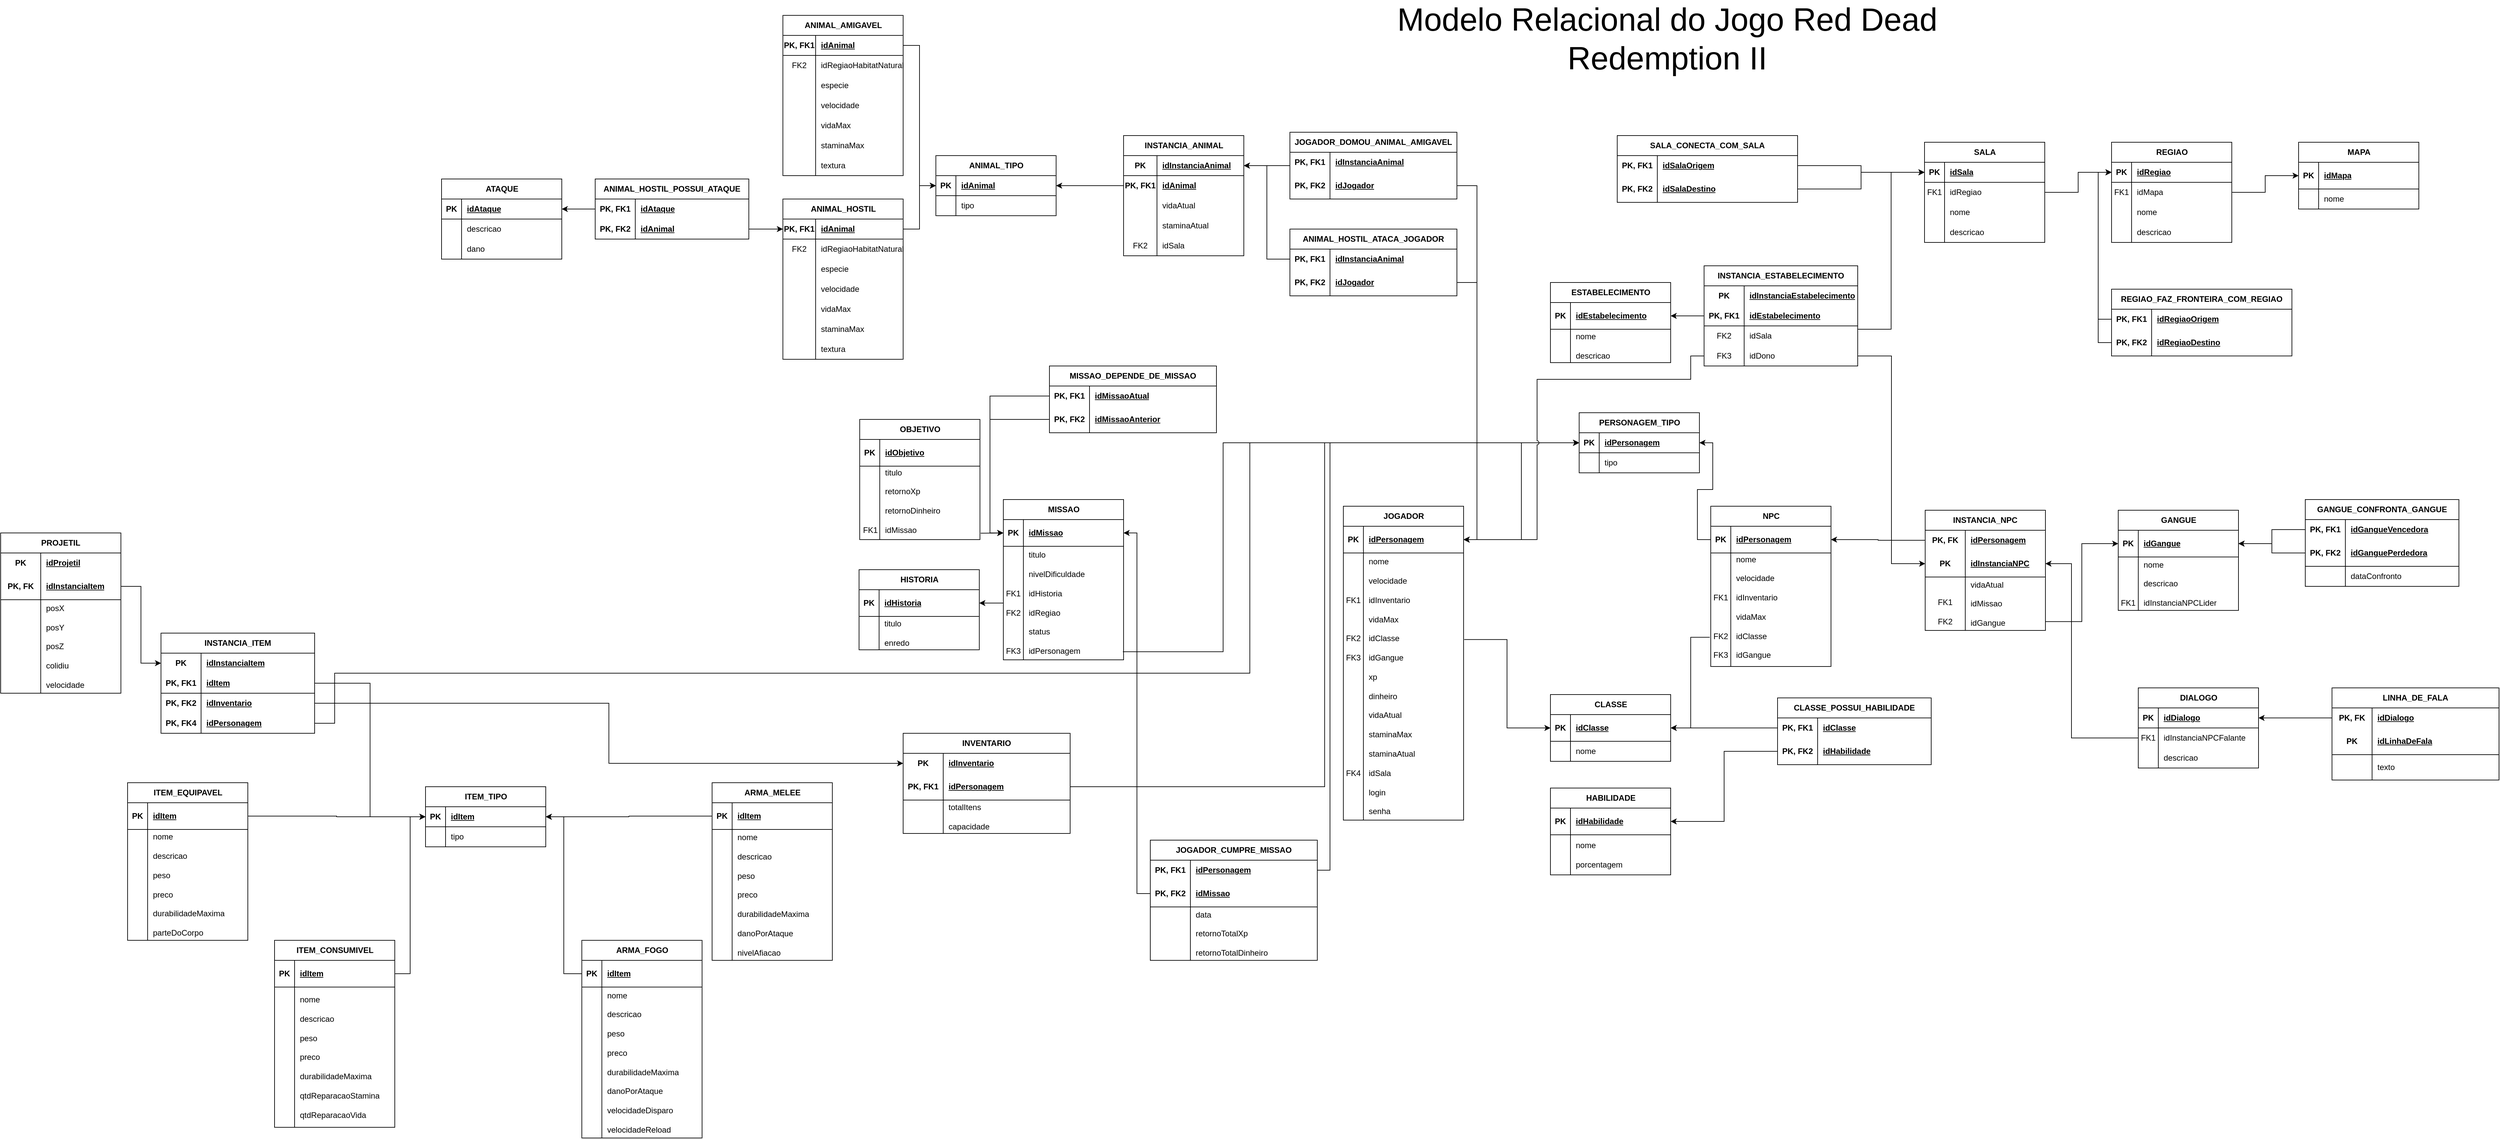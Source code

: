 <mxfile version="24.7.6">
  <diagram name="Página-1" id="fXSYrHH0r40WF7RT9Ph7">
    <mxGraphModel dx="-1513" dy="1852" grid="1" gridSize="10" guides="1" tooltips="1" connect="1" arrows="1" fold="1" page="0" pageScale="1" pageWidth="827" pageHeight="1169" math="0" shadow="0">
      <root>
        <mxCell id="0" />
        <mxCell id="1" parent="0" />
        <mxCell id="FPdHVrewZq1G3l7FEMrT-14" value="&lt;font style=&quot;font-size: 48px;&quot;&gt;Modelo Relacional do Jogo Red Dead Redemption II&lt;/font&gt;" style="text;html=1;align=center;verticalAlign=middle;whiteSpace=wrap;rounded=0;" parent="1" vertex="1">
          <mxGeometry x="5500" y="-960" width="1030" height="40" as="geometry" />
        </mxCell>
        <mxCell id="tfZSifptBRg_WjPIZQeW-1" value="ATAQUE" style="shape=table;startSize=30;container=1;collapsible=1;childLayout=tableLayout;fixedRows=1;rowLines=0;fontStyle=1;align=center;resizeLast=1;html=1;" parent="1" vertex="1">
          <mxGeometry x="4180" y="-730" width="180" height="120" as="geometry" />
        </mxCell>
        <mxCell id="tfZSifptBRg_WjPIZQeW-2" value="" style="shape=tableRow;horizontal=0;startSize=0;swimlaneHead=0;swimlaneBody=0;fillColor=none;collapsible=0;dropTarget=0;points=[[0,0.5],[1,0.5]];portConstraint=eastwest;top=0;left=0;right=0;bottom=1;" parent="tfZSifptBRg_WjPIZQeW-1" vertex="1">
          <mxGeometry y="30" width="180" height="30" as="geometry" />
        </mxCell>
        <mxCell id="tfZSifptBRg_WjPIZQeW-3" value="PK" style="shape=partialRectangle;connectable=0;fillColor=none;top=0;left=0;bottom=0;right=0;fontStyle=1;overflow=hidden;whiteSpace=wrap;html=1;" parent="tfZSifptBRg_WjPIZQeW-2" vertex="1">
          <mxGeometry width="30" height="30" as="geometry">
            <mxRectangle width="30" height="30" as="alternateBounds" />
          </mxGeometry>
        </mxCell>
        <mxCell id="tfZSifptBRg_WjPIZQeW-4" value="idAtaque" style="shape=partialRectangle;connectable=0;fillColor=none;top=0;left=0;bottom=0;right=0;align=left;spacingLeft=6;fontStyle=5;overflow=hidden;whiteSpace=wrap;html=1;" parent="tfZSifptBRg_WjPIZQeW-2" vertex="1">
          <mxGeometry x="30" width="150" height="30" as="geometry">
            <mxRectangle width="150" height="30" as="alternateBounds" />
          </mxGeometry>
        </mxCell>
        <mxCell id="tfZSifptBRg_WjPIZQeW-5" value="" style="shape=tableRow;horizontal=0;startSize=0;swimlaneHead=0;swimlaneBody=0;fillColor=none;collapsible=0;dropTarget=0;points=[[0,0.5],[1,0.5]];portConstraint=eastwest;top=0;left=0;right=0;bottom=0;" parent="tfZSifptBRg_WjPIZQeW-1" vertex="1">
          <mxGeometry y="60" width="180" height="30" as="geometry" />
        </mxCell>
        <mxCell id="tfZSifptBRg_WjPIZQeW-6" value="" style="shape=partialRectangle;connectable=0;fillColor=none;top=0;left=0;bottom=0;right=0;editable=1;overflow=hidden;whiteSpace=wrap;html=1;" parent="tfZSifptBRg_WjPIZQeW-5" vertex="1">
          <mxGeometry width="30" height="30" as="geometry">
            <mxRectangle width="30" height="30" as="alternateBounds" />
          </mxGeometry>
        </mxCell>
        <mxCell id="tfZSifptBRg_WjPIZQeW-7" value="descricao" style="shape=partialRectangle;connectable=0;fillColor=none;top=0;left=0;bottom=0;right=0;align=left;spacingLeft=6;overflow=hidden;whiteSpace=wrap;html=1;" parent="tfZSifptBRg_WjPIZQeW-5" vertex="1">
          <mxGeometry x="30" width="150" height="30" as="geometry">
            <mxRectangle width="150" height="30" as="alternateBounds" />
          </mxGeometry>
        </mxCell>
        <mxCell id="tfZSifptBRg_WjPIZQeW-8" value="" style="shape=tableRow;horizontal=0;startSize=0;swimlaneHead=0;swimlaneBody=0;fillColor=none;collapsible=0;dropTarget=0;points=[[0,0.5],[1,0.5]];portConstraint=eastwest;top=0;left=0;right=0;bottom=0;" parent="tfZSifptBRg_WjPIZQeW-1" vertex="1">
          <mxGeometry y="90" width="180" height="30" as="geometry" />
        </mxCell>
        <mxCell id="tfZSifptBRg_WjPIZQeW-9" value="" style="shape=partialRectangle;connectable=0;fillColor=none;top=0;left=0;bottom=0;right=0;editable=1;overflow=hidden;whiteSpace=wrap;html=1;" parent="tfZSifptBRg_WjPIZQeW-8" vertex="1">
          <mxGeometry width="30" height="30" as="geometry">
            <mxRectangle width="30" height="30" as="alternateBounds" />
          </mxGeometry>
        </mxCell>
        <mxCell id="tfZSifptBRg_WjPIZQeW-10" value="dano" style="shape=partialRectangle;connectable=0;fillColor=none;top=0;left=0;bottom=0;right=0;align=left;spacingLeft=6;overflow=hidden;whiteSpace=wrap;html=1;" parent="tfZSifptBRg_WjPIZQeW-8" vertex="1">
          <mxGeometry x="30" width="150" height="30" as="geometry">
            <mxRectangle width="150" height="30" as="alternateBounds" />
          </mxGeometry>
        </mxCell>
        <mxCell id="tfZSifptBRg_WjPIZQeW-27" value="ANIMAL_HOSTIL_POSSUI_ATAQUE" style="shape=table;startSize=30;container=1;collapsible=1;childLayout=tableLayout;fixedRows=1;rowLines=0;fontStyle=1;align=center;resizeLast=1;html=1;whiteSpace=wrap;" parent="1" vertex="1">
          <mxGeometry x="4410" y="-730" width="230" height="90" as="geometry" />
        </mxCell>
        <mxCell id="tfZSifptBRg_WjPIZQeW-28" value="" style="shape=tableRow;horizontal=0;startSize=0;swimlaneHead=0;swimlaneBody=0;fillColor=none;collapsible=0;dropTarget=0;points=[[0,0.5],[1,0.5]];portConstraint=eastwest;top=0;left=0;right=0;bottom=0;html=1;" parent="tfZSifptBRg_WjPIZQeW-27" vertex="1">
          <mxGeometry y="30" width="230" height="30" as="geometry" />
        </mxCell>
        <mxCell id="tfZSifptBRg_WjPIZQeW-29" value="PK, FK1" style="shape=partialRectangle;connectable=0;fillColor=none;top=0;left=0;bottom=0;right=0;fontStyle=1;overflow=hidden;html=1;whiteSpace=wrap;" parent="tfZSifptBRg_WjPIZQeW-28" vertex="1">
          <mxGeometry width="60" height="30" as="geometry">
            <mxRectangle width="60" height="30" as="alternateBounds" />
          </mxGeometry>
        </mxCell>
        <mxCell id="tfZSifptBRg_WjPIZQeW-30" value="idAtaque" style="shape=partialRectangle;connectable=0;fillColor=none;top=0;left=0;bottom=0;right=0;align=left;spacingLeft=6;fontStyle=5;overflow=hidden;html=1;whiteSpace=wrap;" parent="tfZSifptBRg_WjPIZQeW-28" vertex="1">
          <mxGeometry x="60" width="170" height="30" as="geometry">
            <mxRectangle width="170" height="30" as="alternateBounds" />
          </mxGeometry>
        </mxCell>
        <mxCell id="tfZSifptBRg_WjPIZQeW-31" value="" style="shape=tableRow;horizontal=0;startSize=0;swimlaneHead=0;swimlaneBody=0;fillColor=none;collapsible=0;dropTarget=0;points=[[0,0.5],[1,0.5]];portConstraint=eastwest;top=0;left=0;right=0;bottom=1;html=1;" parent="tfZSifptBRg_WjPIZQeW-27" vertex="1">
          <mxGeometry y="60" width="230" height="30" as="geometry" />
        </mxCell>
        <mxCell id="tfZSifptBRg_WjPIZQeW-32" value="PK, FK2" style="shape=partialRectangle;connectable=0;fillColor=none;top=0;left=0;bottom=0;right=0;fontStyle=1;overflow=hidden;html=1;whiteSpace=wrap;" parent="tfZSifptBRg_WjPIZQeW-31" vertex="1">
          <mxGeometry width="60" height="30" as="geometry">
            <mxRectangle width="60" height="30" as="alternateBounds" />
          </mxGeometry>
        </mxCell>
        <mxCell id="tfZSifptBRg_WjPIZQeW-33" value="idAnimal" style="shape=partialRectangle;connectable=0;fillColor=none;top=0;left=0;bottom=0;right=0;align=left;spacingLeft=6;fontStyle=5;overflow=hidden;html=1;whiteSpace=wrap;" parent="tfZSifptBRg_WjPIZQeW-31" vertex="1">
          <mxGeometry x="60" width="170" height="30" as="geometry">
            <mxRectangle width="170" height="30" as="alternateBounds" />
          </mxGeometry>
        </mxCell>
        <mxCell id="tfZSifptBRg_WjPIZQeW-62" value="" style="shape=partialRectangle;connectable=0;fillColor=none;top=0;left=0;bottom=0;right=0;editable=1;overflow=hidden;whiteSpace=wrap;html=1;" parent="1" vertex="1">
          <mxGeometry x="4720" y="-420" width="30" height="30" as="geometry">
            <mxRectangle width="30" height="30" as="alternateBounds" />
          </mxGeometry>
        </mxCell>
        <mxCell id="tfZSifptBRg_WjPIZQeW-64" value="" style="shape=partialRectangle;connectable=0;fillColor=none;top=0;left=0;bottom=0;right=0;editable=1;overflow=hidden;whiteSpace=wrap;html=1;" parent="1" vertex="1">
          <mxGeometry x="4720" y="-390" width="30" height="30" as="geometry">
            <mxRectangle width="30" height="30" as="alternateBounds" />
          </mxGeometry>
        </mxCell>
        <mxCell id="j1VAEKgbVQvBpetNTUR5-29" value="ANIMAL_TIPO" style="shape=table;startSize=30;container=1;collapsible=1;childLayout=tableLayout;fixedRows=1;rowLines=0;fontStyle=1;align=center;resizeLast=1;html=1;" parent="1" vertex="1">
          <mxGeometry x="4920" y="-765" width="180" height="90" as="geometry" />
        </mxCell>
        <mxCell id="j1VAEKgbVQvBpetNTUR5-30" value="" style="shape=tableRow;horizontal=0;startSize=0;swimlaneHead=0;swimlaneBody=0;fillColor=none;collapsible=0;dropTarget=0;points=[[0,0.5],[1,0.5]];portConstraint=eastwest;top=0;left=0;right=0;bottom=1;" parent="j1VAEKgbVQvBpetNTUR5-29" vertex="1">
          <mxGeometry y="30" width="180" height="30" as="geometry" />
        </mxCell>
        <mxCell id="j1VAEKgbVQvBpetNTUR5-31" value="PK" style="shape=partialRectangle;connectable=0;fillColor=none;top=0;left=0;bottom=0;right=0;fontStyle=1;overflow=hidden;whiteSpace=wrap;html=1;" parent="j1VAEKgbVQvBpetNTUR5-30" vertex="1">
          <mxGeometry width="30" height="30" as="geometry">
            <mxRectangle width="30" height="30" as="alternateBounds" />
          </mxGeometry>
        </mxCell>
        <mxCell id="j1VAEKgbVQvBpetNTUR5-32" value="idAnimal" style="shape=partialRectangle;connectable=0;fillColor=none;top=0;left=0;bottom=0;right=0;align=left;spacingLeft=6;fontStyle=5;overflow=hidden;whiteSpace=wrap;html=1;" parent="j1VAEKgbVQvBpetNTUR5-30" vertex="1">
          <mxGeometry x="30" width="150" height="30" as="geometry">
            <mxRectangle width="150" height="30" as="alternateBounds" />
          </mxGeometry>
        </mxCell>
        <mxCell id="j1VAEKgbVQvBpetNTUR5-33" value="" style="shape=tableRow;horizontal=0;startSize=0;swimlaneHead=0;swimlaneBody=0;fillColor=none;collapsible=0;dropTarget=0;points=[[0,0.5],[1,0.5]];portConstraint=eastwest;top=0;left=0;right=0;bottom=0;" parent="j1VAEKgbVQvBpetNTUR5-29" vertex="1">
          <mxGeometry y="60" width="180" height="30" as="geometry" />
        </mxCell>
        <mxCell id="j1VAEKgbVQvBpetNTUR5-34" value="" style="shape=partialRectangle;connectable=0;fillColor=none;top=0;left=0;bottom=0;right=0;editable=1;overflow=hidden;whiteSpace=wrap;html=1;" parent="j1VAEKgbVQvBpetNTUR5-33" vertex="1">
          <mxGeometry width="30" height="30" as="geometry">
            <mxRectangle width="30" height="30" as="alternateBounds" />
          </mxGeometry>
        </mxCell>
        <mxCell id="j1VAEKgbVQvBpetNTUR5-35" value="tipo" style="shape=partialRectangle;connectable=0;fillColor=none;top=0;left=0;bottom=0;right=0;align=left;spacingLeft=6;overflow=hidden;whiteSpace=wrap;html=1;" parent="j1VAEKgbVQvBpetNTUR5-33" vertex="1">
          <mxGeometry x="30" width="150" height="30" as="geometry">
            <mxRectangle width="150" height="30" as="alternateBounds" />
          </mxGeometry>
        </mxCell>
        <mxCell id="j1VAEKgbVQvBpetNTUR5-85" value="ANIMAL_HOSTIL_ATACA_JOGADOR" style="shape=table;startSize=30;container=1;collapsible=1;childLayout=tableLayout;fixedRows=1;rowLines=0;fontStyle=1;align=center;resizeLast=1;html=1;whiteSpace=wrap;" parent="1" vertex="1">
          <mxGeometry x="5450" y="-655" width="250" height="100" as="geometry" />
        </mxCell>
        <mxCell id="j1VAEKgbVQvBpetNTUR5-86" value="" style="shape=tableRow;horizontal=0;startSize=0;swimlaneHead=0;swimlaneBody=0;fillColor=none;collapsible=0;dropTarget=0;points=[[0,0.5],[1,0.5]];portConstraint=eastwest;top=0;left=0;right=0;bottom=0;html=1;" parent="j1VAEKgbVQvBpetNTUR5-85" vertex="1">
          <mxGeometry y="30" width="250" height="30" as="geometry" />
        </mxCell>
        <mxCell id="j1VAEKgbVQvBpetNTUR5-87" value="PK, FK1" style="shape=partialRectangle;connectable=0;fillColor=none;top=0;left=0;bottom=0;right=0;fontStyle=1;overflow=hidden;html=1;whiteSpace=wrap;" parent="j1VAEKgbVQvBpetNTUR5-86" vertex="1">
          <mxGeometry width="60" height="30" as="geometry">
            <mxRectangle width="60" height="30" as="alternateBounds" />
          </mxGeometry>
        </mxCell>
        <mxCell id="j1VAEKgbVQvBpetNTUR5-88" value="idInstanciaAnimal" style="shape=partialRectangle;connectable=0;fillColor=none;top=0;left=0;bottom=0;right=0;align=left;spacingLeft=6;fontStyle=5;overflow=hidden;html=1;whiteSpace=wrap;" parent="j1VAEKgbVQvBpetNTUR5-86" vertex="1">
          <mxGeometry x="60" width="190" height="30" as="geometry">
            <mxRectangle width="190" height="30" as="alternateBounds" />
          </mxGeometry>
        </mxCell>
        <mxCell id="j1VAEKgbVQvBpetNTUR5-89" value="" style="shape=tableRow;horizontal=0;startSize=0;swimlaneHead=0;swimlaneBody=0;fillColor=none;collapsible=0;dropTarget=0;points=[[0,0.5],[1,0.5]];portConstraint=eastwest;top=0;left=0;right=0;bottom=1;html=1;" parent="j1VAEKgbVQvBpetNTUR5-85" vertex="1">
          <mxGeometry y="60" width="250" height="40" as="geometry" />
        </mxCell>
        <mxCell id="j1VAEKgbVQvBpetNTUR5-90" value="PK, FK2" style="shape=partialRectangle;connectable=0;fillColor=none;top=0;left=0;bottom=0;right=0;fontStyle=1;overflow=hidden;html=1;whiteSpace=wrap;" parent="j1VAEKgbVQvBpetNTUR5-89" vertex="1">
          <mxGeometry width="60" height="40" as="geometry">
            <mxRectangle width="60" height="40" as="alternateBounds" />
          </mxGeometry>
        </mxCell>
        <mxCell id="j1VAEKgbVQvBpetNTUR5-91" value="idJogador" style="shape=partialRectangle;connectable=0;fillColor=none;top=0;left=0;bottom=0;right=0;align=left;spacingLeft=6;fontStyle=5;overflow=hidden;html=1;whiteSpace=wrap;" parent="j1VAEKgbVQvBpetNTUR5-89" vertex="1">
          <mxGeometry x="60" width="190" height="40" as="geometry">
            <mxRectangle width="190" height="40" as="alternateBounds" />
          </mxGeometry>
        </mxCell>
        <mxCell id="vgVjBUFN1me56wr-yckm-91" style="edgeStyle=orthogonalEdgeStyle;rounded=0;orthogonalLoop=1;jettySize=auto;html=1;" edge="1" parent="1" source="j1VAEKgbVQvBpetNTUR5-98" target="vgVjBUFN1me56wr-yckm-71">
          <mxGeometry relative="1" as="geometry" />
        </mxCell>
        <mxCell id="j1VAEKgbVQvBpetNTUR5-98" value="JOGADOR_DOMOU_ANIMAL_AMIGAVEL" style="shape=table;startSize=30;container=1;collapsible=1;childLayout=tableLayout;fixedRows=1;rowLines=0;fontStyle=1;align=center;resizeLast=1;html=1;whiteSpace=wrap;" parent="1" vertex="1">
          <mxGeometry x="5450" y="-800" width="250" height="100" as="geometry" />
        </mxCell>
        <mxCell id="j1VAEKgbVQvBpetNTUR5-99" value="" style="shape=tableRow;horizontal=0;startSize=0;swimlaneHead=0;swimlaneBody=0;fillColor=none;collapsible=0;dropTarget=0;points=[[0,0.5],[1,0.5]];portConstraint=eastwest;top=0;left=0;right=0;bottom=0;html=1;" parent="j1VAEKgbVQvBpetNTUR5-98" vertex="1">
          <mxGeometry y="30" width="250" height="30" as="geometry" />
        </mxCell>
        <mxCell id="j1VAEKgbVQvBpetNTUR5-100" value="PK, FK1" style="shape=partialRectangle;connectable=0;fillColor=none;top=0;left=0;bottom=0;right=0;fontStyle=1;overflow=hidden;html=1;whiteSpace=wrap;" parent="j1VAEKgbVQvBpetNTUR5-99" vertex="1">
          <mxGeometry width="60" height="30" as="geometry">
            <mxRectangle width="60" height="30" as="alternateBounds" />
          </mxGeometry>
        </mxCell>
        <mxCell id="j1VAEKgbVQvBpetNTUR5-101" value="idInstanciaAnimal" style="shape=partialRectangle;connectable=0;fillColor=none;top=0;left=0;bottom=0;right=0;align=left;spacingLeft=6;fontStyle=5;overflow=hidden;html=1;whiteSpace=wrap;" parent="j1VAEKgbVQvBpetNTUR5-99" vertex="1">
          <mxGeometry x="60" width="190" height="30" as="geometry">
            <mxRectangle width="190" height="30" as="alternateBounds" />
          </mxGeometry>
        </mxCell>
        <mxCell id="j1VAEKgbVQvBpetNTUR5-102" value="" style="shape=tableRow;horizontal=0;startSize=0;swimlaneHead=0;swimlaneBody=0;fillColor=none;collapsible=0;dropTarget=0;points=[[0,0.5],[1,0.5]];portConstraint=eastwest;top=0;left=0;right=0;bottom=1;html=1;" parent="j1VAEKgbVQvBpetNTUR5-98" vertex="1">
          <mxGeometry y="60" width="250" height="40" as="geometry" />
        </mxCell>
        <mxCell id="j1VAEKgbVQvBpetNTUR5-103" value="PK, FK2" style="shape=partialRectangle;connectable=0;fillColor=none;top=0;left=0;bottom=0;right=0;fontStyle=1;overflow=hidden;html=1;whiteSpace=wrap;" parent="j1VAEKgbVQvBpetNTUR5-102" vertex="1">
          <mxGeometry width="60" height="40" as="geometry">
            <mxRectangle width="60" height="40" as="alternateBounds" />
          </mxGeometry>
        </mxCell>
        <mxCell id="j1VAEKgbVQvBpetNTUR5-104" value="idJogador" style="shape=partialRectangle;connectable=0;fillColor=none;top=0;left=0;bottom=0;right=0;align=left;spacingLeft=6;fontStyle=5;overflow=hidden;html=1;whiteSpace=wrap;" parent="j1VAEKgbVQvBpetNTUR5-102" vertex="1">
          <mxGeometry x="60" width="190" height="40" as="geometry">
            <mxRectangle width="190" height="40" as="alternateBounds" />
          </mxGeometry>
        </mxCell>
        <mxCell id="j1VAEKgbVQvBpetNTUR5-111" value="JOGADOR" style="shape=table;startSize=30;container=1;collapsible=1;childLayout=tableLayout;fixedRows=1;rowLines=0;fontStyle=1;align=center;resizeLast=1;html=1;" parent="1" vertex="1">
          <mxGeometry x="5530" y="-240" width="180" height="470" as="geometry" />
        </mxCell>
        <mxCell id="j1VAEKgbVQvBpetNTUR5-112" value="" style="shape=tableRow;horizontal=0;startSize=0;swimlaneHead=0;swimlaneBody=0;fillColor=none;collapsible=0;dropTarget=0;points=[[0,0.5],[1,0.5]];portConstraint=eastwest;top=0;left=0;right=0;bottom=1;" parent="j1VAEKgbVQvBpetNTUR5-111" vertex="1">
          <mxGeometry y="30" width="180" height="40" as="geometry" />
        </mxCell>
        <mxCell id="j1VAEKgbVQvBpetNTUR5-113" value="PK" style="shape=partialRectangle;connectable=0;fillColor=none;top=0;left=0;bottom=0;right=0;fontStyle=1;overflow=hidden;whiteSpace=wrap;html=1;" parent="j1VAEKgbVQvBpetNTUR5-112" vertex="1">
          <mxGeometry width="30" height="40" as="geometry">
            <mxRectangle width="30" height="40" as="alternateBounds" />
          </mxGeometry>
        </mxCell>
        <mxCell id="j1VAEKgbVQvBpetNTUR5-114" value="idPersonagem" style="shape=partialRectangle;connectable=0;fillColor=none;top=0;left=0;bottom=0;right=0;align=left;spacingLeft=6;fontStyle=5;overflow=hidden;whiteSpace=wrap;html=1;" parent="j1VAEKgbVQvBpetNTUR5-112" vertex="1">
          <mxGeometry x="30" width="150" height="40" as="geometry">
            <mxRectangle width="150" height="40" as="alternateBounds" />
          </mxGeometry>
        </mxCell>
        <mxCell id="j1VAEKgbVQvBpetNTUR5-115" value="" style="shape=tableRow;horizontal=0;startSize=0;swimlaneHead=0;swimlaneBody=0;fillColor=none;collapsible=0;dropTarget=0;points=[[0,0.5],[1,0.5]];portConstraint=eastwest;top=0;left=0;right=0;bottom=0;" parent="j1VAEKgbVQvBpetNTUR5-111" vertex="1">
          <mxGeometry y="70" width="180" height="400" as="geometry" />
        </mxCell>
        <mxCell id="j1VAEKgbVQvBpetNTUR5-116" value="&lt;div&gt;&lt;br&gt;&lt;/div&gt;&lt;div&gt;&lt;br&gt;&lt;/div&gt;&lt;div&gt;&lt;br&gt;&lt;/div&gt;&lt;div&gt;&lt;br&gt;&lt;/div&gt;&lt;div&gt;FK1&lt;/div&gt;&lt;div&gt;&lt;br&gt;&lt;/div&gt;&lt;div&gt;&lt;br&gt;&lt;/div&gt;&lt;div&gt;&lt;br&gt;&lt;/div&gt;&lt;div&gt;FK2&lt;/div&gt;&lt;div&gt;&lt;br&gt;&lt;/div&gt;&lt;div&gt;FK3&lt;/div&gt;&lt;div&gt;&lt;br&gt;&lt;/div&gt;&lt;div&gt;&lt;br&gt;&lt;/div&gt;&lt;div&gt;&lt;br&gt;&lt;/div&gt;&lt;div&gt;&lt;br&gt;&lt;/div&gt;&lt;div&gt;&lt;br&gt;&lt;/div&gt;&lt;div&gt;&lt;br&gt;&lt;/div&gt;&lt;div&gt;&lt;br&gt;&lt;/div&gt;&lt;div&gt;&lt;br&gt;&lt;/div&gt;&lt;div&gt;&lt;br&gt;&lt;/div&gt;&lt;div&gt;&lt;br&gt;&lt;/div&gt;&lt;div&gt;&lt;br&gt;&lt;/div&gt;&lt;div&gt;FK4&lt;/div&gt;&lt;div&gt;&lt;br&gt;&lt;/div&gt;&lt;div&gt;&lt;br&gt;&lt;/div&gt;&lt;div&gt;&lt;br&gt;&lt;/div&gt;&lt;div&gt;&lt;br&gt;&lt;/div&gt;" style="shape=partialRectangle;connectable=0;fillColor=none;top=0;left=0;bottom=0;right=0;editable=1;overflow=hidden;whiteSpace=wrap;html=1;" parent="j1VAEKgbVQvBpetNTUR5-115" vertex="1">
          <mxGeometry width="30" height="400" as="geometry">
            <mxRectangle width="30" height="400" as="alternateBounds" />
          </mxGeometry>
        </mxCell>
        <mxCell id="j1VAEKgbVQvBpetNTUR5-117" value="&lt;div&gt;nome&lt;/div&gt;&lt;div&gt;&lt;br&gt;&lt;/div&gt;&lt;div&gt;velocidade&lt;/div&gt;&lt;div&gt;&lt;br&gt;&lt;/div&gt;&lt;div&gt;idInventario&lt;/div&gt;&lt;div&gt;&lt;br&gt;&lt;/div&gt;&lt;div&gt;vidaMax&lt;/div&gt;&lt;div&gt;&lt;br&gt;&lt;/div&gt;&lt;div&gt;idClasse&lt;/div&gt;&lt;div&gt;&lt;br&gt;&lt;/div&gt;&lt;div&gt;idGangue&lt;/div&gt;&lt;div&gt;&lt;br&gt;&lt;/div&gt;&lt;div&gt;xp&lt;/div&gt;&lt;div&gt;&lt;br&gt;&lt;/div&gt;&lt;div&gt;dinheiro&lt;/div&gt;&lt;div&gt;&lt;br&gt;&lt;/div&gt;vidaAtual&lt;div&gt;&lt;br&gt;&lt;/div&gt;&lt;div&gt;staminaMax&lt;/div&gt;&lt;div&gt;&lt;br&gt;&lt;/div&gt;&lt;div&gt;staminaAtual&lt;/div&gt;&lt;div&gt;&lt;br&gt;&lt;/div&gt;&lt;div&gt;idSala&lt;/div&gt;&lt;div&gt;&lt;br&gt;&lt;/div&gt;&lt;div&gt;&lt;div&gt;login&lt;/div&gt;&lt;div&gt;&lt;br&gt;&lt;/div&gt;&lt;div&gt;senha&lt;/div&gt;&lt;/div&gt;" style="shape=partialRectangle;connectable=0;fillColor=none;top=0;left=0;bottom=0;right=0;align=left;spacingLeft=6;overflow=hidden;whiteSpace=wrap;html=1;" parent="j1VAEKgbVQvBpetNTUR5-115" vertex="1">
          <mxGeometry x="30" width="150" height="400" as="geometry">
            <mxRectangle width="150" height="400" as="alternateBounds" />
          </mxGeometry>
        </mxCell>
        <mxCell id="j1VAEKgbVQvBpetNTUR5-118" value="NPC" style="shape=table;startSize=30;container=1;collapsible=1;childLayout=tableLayout;fixedRows=1;rowLines=0;fontStyle=1;align=center;resizeLast=1;html=1;" parent="1" vertex="1">
          <mxGeometry x="6080" y="-240" width="180" height="240" as="geometry" />
        </mxCell>
        <mxCell id="j1VAEKgbVQvBpetNTUR5-119" value="" style="shape=tableRow;horizontal=0;startSize=0;swimlaneHead=0;swimlaneBody=0;fillColor=none;collapsible=0;dropTarget=0;points=[[0,0.5],[1,0.5]];portConstraint=eastwest;top=0;left=0;right=0;bottom=1;" parent="j1VAEKgbVQvBpetNTUR5-118" vertex="1">
          <mxGeometry y="30" width="180" height="40" as="geometry" />
        </mxCell>
        <mxCell id="j1VAEKgbVQvBpetNTUR5-120" value="PK" style="shape=partialRectangle;connectable=0;fillColor=none;top=0;left=0;bottom=0;right=0;fontStyle=1;overflow=hidden;whiteSpace=wrap;html=1;" parent="j1VAEKgbVQvBpetNTUR5-119" vertex="1">
          <mxGeometry width="30" height="40" as="geometry">
            <mxRectangle width="30" height="40" as="alternateBounds" />
          </mxGeometry>
        </mxCell>
        <mxCell id="j1VAEKgbVQvBpetNTUR5-121" value="idPersonagem" style="shape=partialRectangle;connectable=0;fillColor=none;top=0;left=0;bottom=0;right=0;align=left;spacingLeft=6;fontStyle=5;overflow=hidden;whiteSpace=wrap;html=1;" parent="j1VAEKgbVQvBpetNTUR5-119" vertex="1">
          <mxGeometry x="30" width="150" height="40" as="geometry">
            <mxRectangle width="150" height="40" as="alternateBounds" />
          </mxGeometry>
        </mxCell>
        <mxCell id="j1VAEKgbVQvBpetNTUR5-122" value="" style="shape=tableRow;horizontal=0;startSize=0;swimlaneHead=0;swimlaneBody=0;fillColor=none;collapsible=0;dropTarget=0;points=[[0,0.5],[1,0.5]];portConstraint=eastwest;top=0;left=0;right=0;bottom=0;" parent="j1VAEKgbVQvBpetNTUR5-118" vertex="1">
          <mxGeometry y="70" width="180" height="170" as="geometry" />
        </mxCell>
        <mxCell id="j1VAEKgbVQvBpetNTUR5-123" value="&lt;div&gt;&lt;br&gt;&lt;/div&gt;&lt;div&gt;&lt;br&gt;&lt;/div&gt;&lt;div&gt;&lt;br&gt;&lt;/div&gt;&lt;div&gt;&lt;br&gt;&lt;/div&gt;&lt;div&gt;FK1&lt;/div&gt;&lt;div&gt;&lt;br&gt;&lt;/div&gt;&lt;div&gt;&lt;br&gt;&lt;/div&gt;&lt;div&gt;&lt;br&gt;&lt;/div&gt;&lt;div&gt;FK2&lt;/div&gt;&lt;div&gt;&lt;br&gt;&lt;/div&gt;&lt;div&gt;FK3&lt;/div&gt;&lt;div&gt;&lt;br&gt;&lt;/div&gt;" style="shape=partialRectangle;connectable=0;fillColor=none;top=0;left=0;bottom=0;right=0;editable=1;overflow=hidden;whiteSpace=wrap;html=1;" parent="j1VAEKgbVQvBpetNTUR5-122" vertex="1">
          <mxGeometry width="30" height="170" as="geometry">
            <mxRectangle width="30" height="170" as="alternateBounds" />
          </mxGeometry>
        </mxCell>
        <mxCell id="j1VAEKgbVQvBpetNTUR5-124" value="&lt;div&gt;nome&lt;/div&gt;&lt;div&gt;&lt;br&gt;&lt;/div&gt;&lt;div&gt;velocidade&lt;/div&gt;&lt;div&gt;&lt;br&gt;&lt;/div&gt;&lt;div&gt;idInventario&lt;/div&gt;&lt;div&gt;&lt;br&gt;&lt;/div&gt;&lt;div&gt;vidaMax&lt;/div&gt;&lt;div&gt;&lt;br&gt;&lt;/div&gt;&lt;div&gt;idClasse&lt;/div&gt;&lt;div&gt;&lt;br&gt;&lt;/div&gt;&lt;div&gt;&lt;span style=&quot;background-color: initial;&quot;&gt;idGangue&lt;/span&gt;&lt;br&gt;&lt;/div&gt;&lt;div&gt;&lt;span style=&quot;background-color: initial;&quot;&gt;&lt;br&gt;&lt;/span&gt;&lt;/div&gt;&lt;div&gt;&lt;span style=&quot;background-color: initial;&quot;&gt;&lt;br&gt;&lt;/span&gt;&lt;/div&gt;" style="shape=partialRectangle;connectable=0;fillColor=none;top=0;left=0;bottom=0;right=0;align=left;spacingLeft=6;overflow=hidden;whiteSpace=wrap;html=1;" parent="j1VAEKgbVQvBpetNTUR5-122" vertex="1">
          <mxGeometry x="30" width="150" height="170" as="geometry">
            <mxRectangle width="150" height="170" as="alternateBounds" />
          </mxGeometry>
        </mxCell>
        <mxCell id="j1VAEKgbVQvBpetNTUR5-125" value="PERSONAGEM_TIPO" style="shape=table;startSize=30;container=1;collapsible=1;childLayout=tableLayout;fixedRows=1;rowLines=0;fontStyle=1;align=center;resizeLast=1;html=1;" parent="1" vertex="1">
          <mxGeometry x="5883" y="-380" width="180" height="90" as="geometry" />
        </mxCell>
        <mxCell id="j1VAEKgbVQvBpetNTUR5-126" value="" style="shape=tableRow;horizontal=0;startSize=0;swimlaneHead=0;swimlaneBody=0;fillColor=none;collapsible=0;dropTarget=0;points=[[0,0.5],[1,0.5]];portConstraint=eastwest;top=0;left=0;right=0;bottom=1;" parent="j1VAEKgbVQvBpetNTUR5-125" vertex="1">
          <mxGeometry y="30" width="180" height="30" as="geometry" />
        </mxCell>
        <mxCell id="j1VAEKgbVQvBpetNTUR5-127" value="PK" style="shape=partialRectangle;connectable=0;fillColor=none;top=0;left=0;bottom=0;right=0;fontStyle=1;overflow=hidden;whiteSpace=wrap;html=1;" parent="j1VAEKgbVQvBpetNTUR5-126" vertex="1">
          <mxGeometry width="30" height="30" as="geometry">
            <mxRectangle width="30" height="30" as="alternateBounds" />
          </mxGeometry>
        </mxCell>
        <mxCell id="j1VAEKgbVQvBpetNTUR5-128" value="idPersonagem" style="shape=partialRectangle;connectable=0;fillColor=none;top=0;left=0;bottom=0;right=0;align=left;spacingLeft=6;fontStyle=5;overflow=hidden;whiteSpace=wrap;html=1;" parent="j1VAEKgbVQvBpetNTUR5-126" vertex="1">
          <mxGeometry x="30" width="150" height="30" as="geometry">
            <mxRectangle width="150" height="30" as="alternateBounds" />
          </mxGeometry>
        </mxCell>
        <mxCell id="j1VAEKgbVQvBpetNTUR5-129" value="" style="shape=tableRow;horizontal=0;startSize=0;swimlaneHead=0;swimlaneBody=0;fillColor=none;collapsible=0;dropTarget=0;points=[[0,0.5],[1,0.5]];portConstraint=eastwest;top=0;left=0;right=0;bottom=0;" parent="j1VAEKgbVQvBpetNTUR5-125" vertex="1">
          <mxGeometry y="60" width="180" height="30" as="geometry" />
        </mxCell>
        <mxCell id="j1VAEKgbVQvBpetNTUR5-130" value="" style="shape=partialRectangle;connectable=0;fillColor=none;top=0;left=0;bottom=0;right=0;editable=1;overflow=hidden;whiteSpace=wrap;html=1;" parent="j1VAEKgbVQvBpetNTUR5-129" vertex="1">
          <mxGeometry width="30" height="30" as="geometry">
            <mxRectangle width="30" height="30" as="alternateBounds" />
          </mxGeometry>
        </mxCell>
        <mxCell id="j1VAEKgbVQvBpetNTUR5-131" value="tipo" style="shape=partialRectangle;connectable=0;fillColor=none;top=0;left=0;bottom=0;right=0;align=left;spacingLeft=6;overflow=hidden;whiteSpace=wrap;html=1;" parent="j1VAEKgbVQvBpetNTUR5-129" vertex="1">
          <mxGeometry x="30" width="150" height="30" as="geometry">
            <mxRectangle width="150" height="30" as="alternateBounds" />
          </mxGeometry>
        </mxCell>
        <mxCell id="j1VAEKgbVQvBpetNTUR5-138" value="INSTANCIA_NPC" style="shape=table;startSize=30;container=1;collapsible=1;childLayout=tableLayout;fixedRows=1;rowLines=0;fontStyle=1;align=center;resizeLast=1;html=1;whiteSpace=wrap;" parent="1" vertex="1">
          <mxGeometry x="6401" y="-234" width="180" height="180" as="geometry" />
        </mxCell>
        <mxCell id="j1VAEKgbVQvBpetNTUR5-139" value="" style="shape=tableRow;horizontal=0;startSize=0;swimlaneHead=0;swimlaneBody=0;fillColor=none;collapsible=0;dropTarget=0;points=[[0,0.5],[1,0.5]];portConstraint=eastwest;top=0;left=0;right=0;bottom=0;html=1;" parent="j1VAEKgbVQvBpetNTUR5-138" vertex="1">
          <mxGeometry y="30" width="180" height="30" as="geometry" />
        </mxCell>
        <mxCell id="j1VAEKgbVQvBpetNTUR5-140" value="PK, FK" style="shape=partialRectangle;connectable=0;fillColor=none;top=0;left=0;bottom=0;right=0;fontStyle=1;overflow=hidden;html=1;whiteSpace=wrap;" parent="j1VAEKgbVQvBpetNTUR5-139" vertex="1">
          <mxGeometry width="60" height="30" as="geometry">
            <mxRectangle width="60" height="30" as="alternateBounds" />
          </mxGeometry>
        </mxCell>
        <mxCell id="j1VAEKgbVQvBpetNTUR5-141" value="idPersonagem" style="shape=partialRectangle;connectable=0;fillColor=none;top=0;left=0;bottom=0;right=0;align=left;spacingLeft=6;fontStyle=5;overflow=hidden;html=1;whiteSpace=wrap;" parent="j1VAEKgbVQvBpetNTUR5-139" vertex="1">
          <mxGeometry x="60" width="120" height="30" as="geometry">
            <mxRectangle width="120" height="30" as="alternateBounds" />
          </mxGeometry>
        </mxCell>
        <mxCell id="j1VAEKgbVQvBpetNTUR5-142" value="" style="shape=tableRow;horizontal=0;startSize=0;swimlaneHead=0;swimlaneBody=0;fillColor=none;collapsible=0;dropTarget=0;points=[[0,0.5],[1,0.5]];portConstraint=eastwest;top=0;left=0;right=0;bottom=1;html=1;" parent="j1VAEKgbVQvBpetNTUR5-138" vertex="1">
          <mxGeometry y="60" width="180" height="40" as="geometry" />
        </mxCell>
        <mxCell id="j1VAEKgbVQvBpetNTUR5-143" value="PK" style="shape=partialRectangle;connectable=0;fillColor=none;top=0;left=0;bottom=0;right=0;fontStyle=1;overflow=hidden;html=1;whiteSpace=wrap;" parent="j1VAEKgbVQvBpetNTUR5-142" vertex="1">
          <mxGeometry width="60" height="40" as="geometry">
            <mxRectangle width="60" height="40" as="alternateBounds" />
          </mxGeometry>
        </mxCell>
        <mxCell id="j1VAEKgbVQvBpetNTUR5-144" value="idInstanciaNPC" style="shape=partialRectangle;connectable=0;fillColor=none;top=0;left=0;bottom=0;right=0;align=left;spacingLeft=6;fontStyle=5;overflow=hidden;html=1;whiteSpace=wrap;" parent="j1VAEKgbVQvBpetNTUR5-142" vertex="1">
          <mxGeometry x="60" width="120" height="40" as="geometry">
            <mxRectangle width="120" height="40" as="alternateBounds" />
          </mxGeometry>
        </mxCell>
        <mxCell id="j1VAEKgbVQvBpetNTUR5-145" value="" style="shape=tableRow;horizontal=0;startSize=0;swimlaneHead=0;swimlaneBody=0;fillColor=none;collapsible=0;dropTarget=0;points=[[0,0.5],[1,0.5]];portConstraint=eastwest;top=0;left=0;right=0;bottom=0;html=1;" parent="j1VAEKgbVQvBpetNTUR5-138" vertex="1">
          <mxGeometry y="100" width="180" height="80" as="geometry" />
        </mxCell>
        <mxCell id="j1VAEKgbVQvBpetNTUR5-146" value="&lt;div&gt;&lt;br&gt;&lt;/div&gt;&lt;div&gt;&lt;br&gt;&lt;/div&gt;&lt;div&gt;FK1&lt;/div&gt;&lt;div&gt;&lt;br&gt;&lt;/div&gt;&lt;div&gt;FK2&lt;/div&gt;&lt;div&gt;&lt;br&gt;&lt;/div&gt;" style="shape=partialRectangle;connectable=0;fillColor=none;top=0;left=0;bottom=0;right=0;editable=1;overflow=hidden;html=1;whiteSpace=wrap;" parent="j1VAEKgbVQvBpetNTUR5-145" vertex="1">
          <mxGeometry width="60" height="80" as="geometry">
            <mxRectangle width="60" height="80" as="alternateBounds" />
          </mxGeometry>
        </mxCell>
        <mxCell id="j1VAEKgbVQvBpetNTUR5-147" value="vidaAtual&lt;div&gt;&lt;br&gt;&lt;/div&gt;&lt;div&gt;idMissao&lt;/div&gt;&lt;div&gt;&lt;br&gt;&lt;/div&gt;&lt;div&gt;idGangue&lt;/div&gt;" style="shape=partialRectangle;connectable=0;fillColor=none;top=0;left=0;bottom=0;right=0;align=left;spacingLeft=6;overflow=hidden;html=1;whiteSpace=wrap;" parent="j1VAEKgbVQvBpetNTUR5-145" vertex="1">
          <mxGeometry x="60" width="120" height="80" as="geometry">
            <mxRectangle width="120" height="80" as="alternateBounds" />
          </mxGeometry>
        </mxCell>
        <mxCell id="Q_lvXTEILrxwXrsKaanO-51" style="edgeStyle=orthogonalEdgeStyle;rounded=0;orthogonalLoop=1;jettySize=auto;html=1;" parent="1" source="j1VAEKgbVQvBpetNTUR5-152" target="j1VAEKgbVQvBpetNTUR5-142" edge="1">
          <mxGeometry relative="1" as="geometry">
            <Array as="points">
              <mxPoint x="6620" y="107" />
              <mxPoint x="6620" y="-154" />
            </Array>
          </mxGeometry>
        </mxCell>
        <mxCell id="j1VAEKgbVQvBpetNTUR5-152" value="DIALOGO" style="shape=table;startSize=30;container=1;collapsible=1;childLayout=tableLayout;fixedRows=1;rowLines=0;fontStyle=1;align=center;resizeLast=1;html=1;" parent="1" vertex="1">
          <mxGeometry x="6720" y="32" width="180" height="120" as="geometry" />
        </mxCell>
        <mxCell id="j1VAEKgbVQvBpetNTUR5-153" value="" style="shape=tableRow;horizontal=0;startSize=0;swimlaneHead=0;swimlaneBody=0;fillColor=none;collapsible=0;dropTarget=0;points=[[0,0.5],[1,0.5]];portConstraint=eastwest;top=0;left=0;right=0;bottom=1;" parent="j1VAEKgbVQvBpetNTUR5-152" vertex="1">
          <mxGeometry y="30" width="180" height="30" as="geometry" />
        </mxCell>
        <mxCell id="j1VAEKgbVQvBpetNTUR5-154" value="PK" style="shape=partialRectangle;connectable=0;fillColor=none;top=0;left=0;bottom=0;right=0;fontStyle=1;overflow=hidden;whiteSpace=wrap;html=1;" parent="j1VAEKgbVQvBpetNTUR5-153" vertex="1">
          <mxGeometry width="30" height="30" as="geometry">
            <mxRectangle width="30" height="30" as="alternateBounds" />
          </mxGeometry>
        </mxCell>
        <mxCell id="j1VAEKgbVQvBpetNTUR5-155" value="idDialogo" style="shape=partialRectangle;connectable=0;fillColor=none;top=0;left=0;bottom=0;right=0;align=left;spacingLeft=6;fontStyle=5;overflow=hidden;whiteSpace=wrap;html=1;" parent="j1VAEKgbVQvBpetNTUR5-153" vertex="1">
          <mxGeometry x="30" width="150" height="30" as="geometry">
            <mxRectangle width="150" height="30" as="alternateBounds" />
          </mxGeometry>
        </mxCell>
        <mxCell id="j1VAEKgbVQvBpetNTUR5-156" value="" style="shape=tableRow;horizontal=0;startSize=0;swimlaneHead=0;swimlaneBody=0;fillColor=none;collapsible=0;dropTarget=0;points=[[0,0.5],[1,0.5]];portConstraint=eastwest;top=0;left=0;right=0;bottom=0;" parent="j1VAEKgbVQvBpetNTUR5-152" vertex="1">
          <mxGeometry y="60" width="180" height="30" as="geometry" />
        </mxCell>
        <mxCell id="j1VAEKgbVQvBpetNTUR5-157" value="FK1" style="shape=partialRectangle;connectable=0;fillColor=none;top=0;left=0;bottom=0;right=0;editable=1;overflow=hidden;whiteSpace=wrap;html=1;" parent="j1VAEKgbVQvBpetNTUR5-156" vertex="1">
          <mxGeometry width="30" height="30" as="geometry">
            <mxRectangle width="30" height="30" as="alternateBounds" />
          </mxGeometry>
        </mxCell>
        <mxCell id="j1VAEKgbVQvBpetNTUR5-158" value="idInstanciaNPCFalante" style="shape=partialRectangle;connectable=0;fillColor=none;top=0;left=0;bottom=0;right=0;align=left;spacingLeft=6;overflow=hidden;whiteSpace=wrap;html=1;" parent="j1VAEKgbVQvBpetNTUR5-156" vertex="1">
          <mxGeometry x="30" width="150" height="30" as="geometry">
            <mxRectangle width="150" height="30" as="alternateBounds" />
          </mxGeometry>
        </mxCell>
        <mxCell id="j1VAEKgbVQvBpetNTUR5-159" value="" style="shape=tableRow;horizontal=0;startSize=0;swimlaneHead=0;swimlaneBody=0;fillColor=none;collapsible=0;dropTarget=0;points=[[0,0.5],[1,0.5]];portConstraint=eastwest;top=0;left=0;right=0;bottom=0;" parent="j1VAEKgbVQvBpetNTUR5-152" vertex="1">
          <mxGeometry y="90" width="180" height="30" as="geometry" />
        </mxCell>
        <mxCell id="j1VAEKgbVQvBpetNTUR5-160" value="" style="shape=partialRectangle;connectable=0;fillColor=none;top=0;left=0;bottom=0;right=0;editable=1;overflow=hidden;whiteSpace=wrap;html=1;" parent="j1VAEKgbVQvBpetNTUR5-159" vertex="1">
          <mxGeometry width="30" height="30" as="geometry">
            <mxRectangle width="30" height="30" as="alternateBounds" />
          </mxGeometry>
        </mxCell>
        <mxCell id="j1VAEKgbVQvBpetNTUR5-161" value="descricao" style="shape=partialRectangle;connectable=0;fillColor=none;top=0;left=0;bottom=0;right=0;align=left;spacingLeft=6;overflow=hidden;whiteSpace=wrap;html=1;" parent="j1VAEKgbVQvBpetNTUR5-159" vertex="1">
          <mxGeometry x="30" width="150" height="30" as="geometry">
            <mxRectangle width="150" height="30" as="alternateBounds" />
          </mxGeometry>
        </mxCell>
        <mxCell id="j1VAEKgbVQvBpetNTUR5-165" value="LINHA_DE_FALA" style="shape=table;startSize=30;container=1;collapsible=1;childLayout=tableLayout;fixedRows=1;rowLines=0;fontStyle=1;align=center;resizeLast=1;html=1;whiteSpace=wrap;" parent="1" vertex="1">
          <mxGeometry x="7010" y="32" width="250" height="138" as="geometry" />
        </mxCell>
        <mxCell id="j1VAEKgbVQvBpetNTUR5-166" value="" style="shape=tableRow;horizontal=0;startSize=0;swimlaneHead=0;swimlaneBody=0;fillColor=none;collapsible=0;dropTarget=0;points=[[0,0.5],[1,0.5]];portConstraint=eastwest;top=0;left=0;right=0;bottom=0;html=1;" parent="j1VAEKgbVQvBpetNTUR5-165" vertex="1">
          <mxGeometry y="30" width="250" height="30" as="geometry" />
        </mxCell>
        <mxCell id="j1VAEKgbVQvBpetNTUR5-167" value="PK, FK" style="shape=partialRectangle;connectable=0;fillColor=none;top=0;left=0;bottom=0;right=0;fontStyle=1;overflow=hidden;html=1;whiteSpace=wrap;" parent="j1VAEKgbVQvBpetNTUR5-166" vertex="1">
          <mxGeometry width="60" height="30" as="geometry">
            <mxRectangle width="60" height="30" as="alternateBounds" />
          </mxGeometry>
        </mxCell>
        <mxCell id="j1VAEKgbVQvBpetNTUR5-168" value="idDialogo" style="shape=partialRectangle;connectable=0;fillColor=none;top=0;left=0;bottom=0;right=0;align=left;spacingLeft=6;fontStyle=5;overflow=hidden;html=1;whiteSpace=wrap;" parent="j1VAEKgbVQvBpetNTUR5-166" vertex="1">
          <mxGeometry x="60" width="190" height="30" as="geometry">
            <mxRectangle width="190" height="30" as="alternateBounds" />
          </mxGeometry>
        </mxCell>
        <mxCell id="j1VAEKgbVQvBpetNTUR5-169" value="" style="shape=tableRow;horizontal=0;startSize=0;swimlaneHead=0;swimlaneBody=0;fillColor=none;collapsible=0;dropTarget=0;points=[[0,0.5],[1,0.5]];portConstraint=eastwest;top=0;left=0;right=0;bottom=1;html=1;" parent="j1VAEKgbVQvBpetNTUR5-165" vertex="1">
          <mxGeometry y="60" width="250" height="40" as="geometry" />
        </mxCell>
        <mxCell id="j1VAEKgbVQvBpetNTUR5-170" value="PK" style="shape=partialRectangle;connectable=0;fillColor=none;top=0;left=0;bottom=0;right=0;fontStyle=1;overflow=hidden;html=1;whiteSpace=wrap;" parent="j1VAEKgbVQvBpetNTUR5-169" vertex="1">
          <mxGeometry width="60" height="40" as="geometry">
            <mxRectangle width="60" height="40" as="alternateBounds" />
          </mxGeometry>
        </mxCell>
        <mxCell id="j1VAEKgbVQvBpetNTUR5-171" value="idLinhaDeFala" style="shape=partialRectangle;connectable=0;fillColor=none;top=0;left=0;bottom=0;right=0;align=left;spacingLeft=6;fontStyle=5;overflow=hidden;html=1;whiteSpace=wrap;" parent="j1VAEKgbVQvBpetNTUR5-169" vertex="1">
          <mxGeometry x="60" width="190" height="40" as="geometry">
            <mxRectangle width="190" height="40" as="alternateBounds" />
          </mxGeometry>
        </mxCell>
        <mxCell id="j1VAEKgbVQvBpetNTUR5-172" value="" style="shape=tableRow;horizontal=0;startSize=0;swimlaneHead=0;swimlaneBody=0;fillColor=none;collapsible=0;dropTarget=0;points=[[0,0.5],[1,0.5]];portConstraint=eastwest;top=0;left=0;right=0;bottom=0;html=1;" parent="j1VAEKgbVQvBpetNTUR5-165" vertex="1">
          <mxGeometry y="100" width="250" height="38" as="geometry" />
        </mxCell>
        <mxCell id="j1VAEKgbVQvBpetNTUR5-173" value="" style="shape=partialRectangle;connectable=0;fillColor=none;top=0;left=0;bottom=0;right=0;editable=1;overflow=hidden;html=1;whiteSpace=wrap;" parent="j1VAEKgbVQvBpetNTUR5-172" vertex="1">
          <mxGeometry width="60" height="38" as="geometry">
            <mxRectangle width="60" height="38" as="alternateBounds" />
          </mxGeometry>
        </mxCell>
        <mxCell id="j1VAEKgbVQvBpetNTUR5-174" value="texto" style="shape=partialRectangle;connectable=0;fillColor=none;top=0;left=0;bottom=0;right=0;align=left;spacingLeft=6;overflow=hidden;html=1;whiteSpace=wrap;" parent="j1VAEKgbVQvBpetNTUR5-172" vertex="1">
          <mxGeometry x="60" width="190" height="38" as="geometry">
            <mxRectangle width="190" height="38" as="alternateBounds" />
          </mxGeometry>
        </mxCell>
        <mxCell id="j1VAEKgbVQvBpetNTUR5-178" value="MISSAO" style="shape=table;startSize=30;container=1;collapsible=1;childLayout=tableLayout;fixedRows=1;rowLines=0;fontStyle=1;align=center;resizeLast=1;html=1;" parent="1" vertex="1">
          <mxGeometry x="5021" y="-250" width="180" height="240" as="geometry" />
        </mxCell>
        <mxCell id="j1VAEKgbVQvBpetNTUR5-179" value="" style="shape=tableRow;horizontal=0;startSize=0;swimlaneHead=0;swimlaneBody=0;fillColor=none;collapsible=0;dropTarget=0;points=[[0,0.5],[1,0.5]];portConstraint=eastwest;top=0;left=0;right=0;bottom=1;" parent="j1VAEKgbVQvBpetNTUR5-178" vertex="1">
          <mxGeometry y="30" width="180" height="40" as="geometry" />
        </mxCell>
        <mxCell id="j1VAEKgbVQvBpetNTUR5-180" value="PK" style="shape=partialRectangle;connectable=0;fillColor=none;top=0;left=0;bottom=0;right=0;fontStyle=1;overflow=hidden;whiteSpace=wrap;html=1;" parent="j1VAEKgbVQvBpetNTUR5-179" vertex="1">
          <mxGeometry width="30" height="40" as="geometry">
            <mxRectangle width="30" height="40" as="alternateBounds" />
          </mxGeometry>
        </mxCell>
        <mxCell id="j1VAEKgbVQvBpetNTUR5-181" value="idMissao" style="shape=partialRectangle;connectable=0;fillColor=none;top=0;left=0;bottom=0;right=0;align=left;spacingLeft=6;fontStyle=5;overflow=hidden;whiteSpace=wrap;html=1;" parent="j1VAEKgbVQvBpetNTUR5-179" vertex="1">
          <mxGeometry x="30" width="150" height="40" as="geometry">
            <mxRectangle width="150" height="40" as="alternateBounds" />
          </mxGeometry>
        </mxCell>
        <mxCell id="j1VAEKgbVQvBpetNTUR5-182" value="" style="shape=tableRow;horizontal=0;startSize=0;swimlaneHead=0;swimlaneBody=0;fillColor=none;collapsible=0;dropTarget=0;points=[[0,0.5],[1,0.5]];portConstraint=eastwest;top=0;left=0;right=0;bottom=0;" parent="j1VAEKgbVQvBpetNTUR5-178" vertex="1">
          <mxGeometry y="70" width="180" height="170" as="geometry" />
        </mxCell>
        <mxCell id="j1VAEKgbVQvBpetNTUR5-183" value="&lt;div&gt;&lt;br&gt;&lt;/div&gt;&lt;div&gt;&lt;br&gt;&lt;/div&gt;&lt;div&gt;&lt;br&gt;&lt;/div&gt;&lt;div&gt;&lt;br&gt;&lt;/div&gt;&lt;div&gt;FK1&lt;/div&gt;&lt;div&gt;&lt;br&gt;&lt;/div&gt;&lt;div&gt;FK2&lt;/div&gt;&lt;div&gt;&lt;br&gt;&lt;/div&gt;&lt;div&gt;&lt;br&gt;&lt;/div&gt;&lt;div&gt;&lt;br&gt;&lt;/div&gt;FK3" style="shape=partialRectangle;connectable=0;fillColor=none;top=0;left=0;bottom=0;right=0;editable=1;overflow=hidden;whiteSpace=wrap;html=1;" parent="j1VAEKgbVQvBpetNTUR5-182" vertex="1">
          <mxGeometry width="30" height="170" as="geometry">
            <mxRectangle width="30" height="170" as="alternateBounds" />
          </mxGeometry>
        </mxCell>
        <mxCell id="j1VAEKgbVQvBpetNTUR5-184" value="titulo&lt;div&gt;&lt;br&gt;&lt;/div&gt;&lt;div&gt;nivelDificuldade&lt;/div&gt;&lt;div&gt;&lt;br&gt;&lt;/div&gt;&lt;div&gt;idHistoria&lt;/div&gt;&lt;div&gt;&lt;br&gt;&lt;/div&gt;&lt;div&gt;idRegiao&lt;/div&gt;&lt;div&gt;&lt;br&gt;&lt;/div&gt;&lt;div&gt;status&lt;/div&gt;&lt;div&gt;&lt;br&gt;&lt;/div&gt;&lt;div&gt;idPersonagem&lt;/div&gt;" style="shape=partialRectangle;connectable=0;fillColor=none;top=0;left=0;bottom=0;right=0;align=left;spacingLeft=6;overflow=hidden;whiteSpace=wrap;html=1;" parent="j1VAEKgbVQvBpetNTUR5-182" vertex="1">
          <mxGeometry x="30" width="150" height="170" as="geometry">
            <mxRectangle width="150" height="170" as="alternateBounds" />
          </mxGeometry>
        </mxCell>
        <mxCell id="9L-kC2qv2OKDw-HBy_YS-1" value="MISSAO_DEPENDE_DE_MISSAO" style="shape=table;startSize=30;container=1;collapsible=1;childLayout=tableLayout;fixedRows=1;rowLines=0;fontStyle=1;align=center;resizeLast=1;html=1;whiteSpace=wrap;" parent="1" vertex="1">
          <mxGeometry x="5090" y="-450" width="250" height="100" as="geometry" />
        </mxCell>
        <mxCell id="9L-kC2qv2OKDw-HBy_YS-2" value="" style="shape=tableRow;horizontal=0;startSize=0;swimlaneHead=0;swimlaneBody=0;fillColor=none;collapsible=0;dropTarget=0;points=[[0,0.5],[1,0.5]];portConstraint=eastwest;top=0;left=0;right=0;bottom=0;html=1;" parent="9L-kC2qv2OKDw-HBy_YS-1" vertex="1">
          <mxGeometry y="30" width="250" height="30" as="geometry" />
        </mxCell>
        <mxCell id="9L-kC2qv2OKDw-HBy_YS-3" value="PK, FK1" style="shape=partialRectangle;connectable=0;fillColor=none;top=0;left=0;bottom=0;right=0;fontStyle=1;overflow=hidden;html=1;whiteSpace=wrap;" parent="9L-kC2qv2OKDw-HBy_YS-2" vertex="1">
          <mxGeometry width="60" height="30" as="geometry">
            <mxRectangle width="60" height="30" as="alternateBounds" />
          </mxGeometry>
        </mxCell>
        <mxCell id="9L-kC2qv2OKDw-HBy_YS-4" value="idMissaoAtual" style="shape=partialRectangle;connectable=0;fillColor=none;top=0;left=0;bottom=0;right=0;align=left;spacingLeft=6;fontStyle=5;overflow=hidden;html=1;whiteSpace=wrap;" parent="9L-kC2qv2OKDw-HBy_YS-2" vertex="1">
          <mxGeometry x="60" width="190" height="30" as="geometry">
            <mxRectangle width="190" height="30" as="alternateBounds" />
          </mxGeometry>
        </mxCell>
        <mxCell id="9L-kC2qv2OKDw-HBy_YS-5" value="" style="shape=tableRow;horizontal=0;startSize=0;swimlaneHead=0;swimlaneBody=0;fillColor=none;collapsible=0;dropTarget=0;points=[[0,0.5],[1,0.5]];portConstraint=eastwest;top=0;left=0;right=0;bottom=1;html=1;" parent="9L-kC2qv2OKDw-HBy_YS-1" vertex="1">
          <mxGeometry y="60" width="250" height="40" as="geometry" />
        </mxCell>
        <mxCell id="9L-kC2qv2OKDw-HBy_YS-6" value="PK, FK2" style="shape=partialRectangle;connectable=0;fillColor=none;top=0;left=0;bottom=0;right=0;fontStyle=1;overflow=hidden;html=1;whiteSpace=wrap;" parent="9L-kC2qv2OKDw-HBy_YS-5" vertex="1">
          <mxGeometry width="60" height="40" as="geometry">
            <mxRectangle width="60" height="40" as="alternateBounds" />
          </mxGeometry>
        </mxCell>
        <mxCell id="9L-kC2qv2OKDw-HBy_YS-7" value="idMissaoAnterior" style="shape=partialRectangle;connectable=0;fillColor=none;top=0;left=0;bottom=0;right=0;align=left;spacingLeft=6;fontStyle=5;overflow=hidden;html=1;whiteSpace=wrap;" parent="9L-kC2qv2OKDw-HBy_YS-5" vertex="1">
          <mxGeometry x="60" width="190" height="40" as="geometry">
            <mxRectangle width="190" height="40" as="alternateBounds" />
          </mxGeometry>
        </mxCell>
        <mxCell id="9L-kC2qv2OKDw-HBy_YS-21" value="JOGADOR_CUMPRE_MISSAO" style="shape=table;startSize=30;container=1;collapsible=1;childLayout=tableLayout;fixedRows=1;rowLines=0;fontStyle=1;align=center;resizeLast=1;html=1;whiteSpace=wrap;" parent="1" vertex="1">
          <mxGeometry x="5241" y="260" width="250" height="180" as="geometry" />
        </mxCell>
        <mxCell id="9L-kC2qv2OKDw-HBy_YS-22" value="" style="shape=tableRow;horizontal=0;startSize=0;swimlaneHead=0;swimlaneBody=0;fillColor=none;collapsible=0;dropTarget=0;points=[[0,0.5],[1,0.5]];portConstraint=eastwest;top=0;left=0;right=0;bottom=0;html=1;" parent="9L-kC2qv2OKDw-HBy_YS-21" vertex="1">
          <mxGeometry y="30" width="250" height="30" as="geometry" />
        </mxCell>
        <mxCell id="9L-kC2qv2OKDw-HBy_YS-23" value="PK, FK1" style="shape=partialRectangle;connectable=0;fillColor=none;top=0;left=0;bottom=0;right=0;fontStyle=1;overflow=hidden;html=1;whiteSpace=wrap;" parent="9L-kC2qv2OKDw-HBy_YS-22" vertex="1">
          <mxGeometry width="60" height="30" as="geometry">
            <mxRectangle width="60" height="30" as="alternateBounds" />
          </mxGeometry>
        </mxCell>
        <mxCell id="9L-kC2qv2OKDw-HBy_YS-24" value="idPersonagem" style="shape=partialRectangle;connectable=0;fillColor=none;top=0;left=0;bottom=0;right=0;align=left;spacingLeft=6;fontStyle=5;overflow=hidden;html=1;whiteSpace=wrap;" parent="9L-kC2qv2OKDw-HBy_YS-22" vertex="1">
          <mxGeometry x="60" width="190" height="30" as="geometry">
            <mxRectangle width="190" height="30" as="alternateBounds" />
          </mxGeometry>
        </mxCell>
        <mxCell id="9L-kC2qv2OKDw-HBy_YS-25" value="" style="shape=tableRow;horizontal=0;startSize=0;swimlaneHead=0;swimlaneBody=0;fillColor=none;collapsible=0;dropTarget=0;points=[[0,0.5],[1,0.5]];portConstraint=eastwest;top=0;left=0;right=0;bottom=1;html=1;" parent="9L-kC2qv2OKDw-HBy_YS-21" vertex="1">
          <mxGeometry y="60" width="250" height="40" as="geometry" />
        </mxCell>
        <mxCell id="9L-kC2qv2OKDw-HBy_YS-26" value="PK, FK2" style="shape=partialRectangle;connectable=0;fillColor=none;top=0;left=0;bottom=0;right=0;fontStyle=1;overflow=hidden;html=1;whiteSpace=wrap;" parent="9L-kC2qv2OKDw-HBy_YS-25" vertex="1">
          <mxGeometry width="60" height="40" as="geometry">
            <mxRectangle width="60" height="40" as="alternateBounds" />
          </mxGeometry>
        </mxCell>
        <mxCell id="9L-kC2qv2OKDw-HBy_YS-27" value="idMissao" style="shape=partialRectangle;connectable=0;fillColor=none;top=0;left=0;bottom=0;right=0;align=left;spacingLeft=6;fontStyle=5;overflow=hidden;html=1;whiteSpace=wrap;" parent="9L-kC2qv2OKDw-HBy_YS-25" vertex="1">
          <mxGeometry x="60" width="190" height="40" as="geometry">
            <mxRectangle width="190" height="40" as="alternateBounds" />
          </mxGeometry>
        </mxCell>
        <mxCell id="9L-kC2qv2OKDw-HBy_YS-28" value="" style="shape=tableRow;horizontal=0;startSize=0;swimlaneHead=0;swimlaneBody=0;fillColor=none;collapsible=0;dropTarget=0;points=[[0,0.5],[1,0.5]];portConstraint=eastwest;top=0;left=0;right=0;bottom=0;html=1;" parent="9L-kC2qv2OKDw-HBy_YS-21" vertex="1">
          <mxGeometry y="100" width="250" height="80" as="geometry" />
        </mxCell>
        <mxCell id="9L-kC2qv2OKDw-HBy_YS-29" value="" style="shape=partialRectangle;connectable=0;fillColor=none;top=0;left=0;bottom=0;right=0;editable=1;overflow=hidden;html=1;whiteSpace=wrap;" parent="9L-kC2qv2OKDw-HBy_YS-28" vertex="1">
          <mxGeometry width="60" height="80" as="geometry">
            <mxRectangle width="60" height="80" as="alternateBounds" />
          </mxGeometry>
        </mxCell>
        <mxCell id="9L-kC2qv2OKDw-HBy_YS-30" value="data&lt;div&gt;&lt;br&gt;&lt;/div&gt;&lt;div&gt;retornoTotalXp&lt;/div&gt;&lt;div&gt;&lt;br&gt;&lt;/div&gt;&lt;div&gt;retornoTotalDinheiro&lt;/div&gt;" style="shape=partialRectangle;connectable=0;fillColor=none;top=0;left=0;bottom=0;right=0;align=left;spacingLeft=6;overflow=hidden;html=1;whiteSpace=wrap;" parent="9L-kC2qv2OKDw-HBy_YS-28" vertex="1">
          <mxGeometry x="60" width="190" height="80" as="geometry">
            <mxRectangle width="190" height="80" as="alternateBounds" />
          </mxGeometry>
        </mxCell>
        <mxCell id="9L-kC2qv2OKDw-HBy_YS-34" value="OBJETIVO" style="shape=table;startSize=30;container=1;collapsible=1;childLayout=tableLayout;fixedRows=1;rowLines=0;fontStyle=1;align=center;resizeLast=1;html=1;" parent="1" vertex="1">
          <mxGeometry x="4806" y="-370" width="180" height="180" as="geometry" />
        </mxCell>
        <mxCell id="9L-kC2qv2OKDw-HBy_YS-35" value="" style="shape=tableRow;horizontal=0;startSize=0;swimlaneHead=0;swimlaneBody=0;fillColor=none;collapsible=0;dropTarget=0;points=[[0,0.5],[1,0.5]];portConstraint=eastwest;top=0;left=0;right=0;bottom=1;" parent="9L-kC2qv2OKDw-HBy_YS-34" vertex="1">
          <mxGeometry y="30" width="180" height="40" as="geometry" />
        </mxCell>
        <mxCell id="9L-kC2qv2OKDw-HBy_YS-36" value="PK" style="shape=partialRectangle;connectable=0;fillColor=none;top=0;left=0;bottom=0;right=0;fontStyle=1;overflow=hidden;whiteSpace=wrap;html=1;" parent="9L-kC2qv2OKDw-HBy_YS-35" vertex="1">
          <mxGeometry width="30" height="40" as="geometry">
            <mxRectangle width="30" height="40" as="alternateBounds" />
          </mxGeometry>
        </mxCell>
        <mxCell id="9L-kC2qv2OKDw-HBy_YS-37" value="idObjetivo" style="shape=partialRectangle;connectable=0;fillColor=none;top=0;left=0;bottom=0;right=0;align=left;spacingLeft=6;fontStyle=5;overflow=hidden;whiteSpace=wrap;html=1;" parent="9L-kC2qv2OKDw-HBy_YS-35" vertex="1">
          <mxGeometry x="30" width="150" height="40" as="geometry">
            <mxRectangle width="150" height="40" as="alternateBounds" />
          </mxGeometry>
        </mxCell>
        <mxCell id="9L-kC2qv2OKDw-HBy_YS-38" value="" style="shape=tableRow;horizontal=0;startSize=0;swimlaneHead=0;swimlaneBody=0;fillColor=none;collapsible=0;dropTarget=0;points=[[0,0.5],[1,0.5]];portConstraint=eastwest;top=0;left=0;right=0;bottom=0;" parent="9L-kC2qv2OKDw-HBy_YS-34" vertex="1">
          <mxGeometry y="70" width="180" height="110" as="geometry" />
        </mxCell>
        <mxCell id="9L-kC2qv2OKDw-HBy_YS-39" value="" style="shape=partialRectangle;connectable=0;fillColor=none;top=0;left=0;bottom=0;right=0;editable=1;overflow=hidden;whiteSpace=wrap;html=1;" parent="9L-kC2qv2OKDw-HBy_YS-38" vertex="1">
          <mxGeometry width="30" height="110" as="geometry">
            <mxRectangle width="30" height="110" as="alternateBounds" />
          </mxGeometry>
        </mxCell>
        <mxCell id="9L-kC2qv2OKDw-HBy_YS-40" value="titulo&lt;div&gt;&lt;br&gt;&lt;/div&gt;&lt;div&gt;retornoXp&lt;/div&gt;&lt;div&gt;&lt;br&gt;&lt;/div&gt;&lt;div&gt;retornoDinheiro&lt;/div&gt;&lt;div&gt;&lt;br&gt;&lt;/div&gt;&lt;div&gt;idMissao&lt;/div&gt;&lt;div&gt;&lt;br&gt;&lt;/div&gt;" style="shape=partialRectangle;connectable=0;fillColor=none;top=0;left=0;bottom=0;right=0;align=left;spacingLeft=6;overflow=hidden;whiteSpace=wrap;html=1;" parent="9L-kC2qv2OKDw-HBy_YS-38" vertex="1">
          <mxGeometry x="30" width="150" height="110" as="geometry">
            <mxRectangle width="150" height="110" as="alternateBounds" />
          </mxGeometry>
        </mxCell>
        <mxCell id="9L-kC2qv2OKDw-HBy_YS-41" value="HISTORIA" style="shape=table;startSize=30;container=1;collapsible=1;childLayout=tableLayout;fixedRows=1;rowLines=0;fontStyle=1;align=center;resizeLast=1;html=1;" parent="1" vertex="1">
          <mxGeometry x="4805" y="-145" width="180" height="120" as="geometry" />
        </mxCell>
        <mxCell id="9L-kC2qv2OKDw-HBy_YS-42" value="" style="shape=tableRow;horizontal=0;startSize=0;swimlaneHead=0;swimlaneBody=0;fillColor=none;collapsible=0;dropTarget=0;points=[[0,0.5],[1,0.5]];portConstraint=eastwest;top=0;left=0;right=0;bottom=1;" parent="9L-kC2qv2OKDw-HBy_YS-41" vertex="1">
          <mxGeometry y="30" width="180" height="40" as="geometry" />
        </mxCell>
        <mxCell id="9L-kC2qv2OKDw-HBy_YS-43" value="PK" style="shape=partialRectangle;connectable=0;fillColor=none;top=0;left=0;bottom=0;right=0;fontStyle=1;overflow=hidden;whiteSpace=wrap;html=1;" parent="9L-kC2qv2OKDw-HBy_YS-42" vertex="1">
          <mxGeometry width="30" height="40" as="geometry">
            <mxRectangle width="30" height="40" as="alternateBounds" />
          </mxGeometry>
        </mxCell>
        <mxCell id="9L-kC2qv2OKDw-HBy_YS-44" value="idHistoria" style="shape=partialRectangle;connectable=0;fillColor=none;top=0;left=0;bottom=0;right=0;align=left;spacingLeft=6;fontStyle=5;overflow=hidden;whiteSpace=wrap;html=1;" parent="9L-kC2qv2OKDw-HBy_YS-42" vertex="1">
          <mxGeometry x="30" width="150" height="40" as="geometry">
            <mxRectangle width="150" height="40" as="alternateBounds" />
          </mxGeometry>
        </mxCell>
        <mxCell id="9L-kC2qv2OKDw-HBy_YS-45" value="" style="shape=tableRow;horizontal=0;startSize=0;swimlaneHead=0;swimlaneBody=0;fillColor=none;collapsible=0;dropTarget=0;points=[[0,0.5],[1,0.5]];portConstraint=eastwest;top=0;left=0;right=0;bottom=0;" parent="9L-kC2qv2OKDw-HBy_YS-41" vertex="1">
          <mxGeometry y="70" width="180" height="50" as="geometry" />
        </mxCell>
        <mxCell id="9L-kC2qv2OKDw-HBy_YS-46" value="" style="shape=partialRectangle;connectable=0;fillColor=none;top=0;left=0;bottom=0;right=0;editable=1;overflow=hidden;whiteSpace=wrap;html=1;" parent="9L-kC2qv2OKDw-HBy_YS-45" vertex="1">
          <mxGeometry width="30" height="50" as="geometry">
            <mxRectangle width="30" height="50" as="alternateBounds" />
          </mxGeometry>
        </mxCell>
        <mxCell id="9L-kC2qv2OKDw-HBy_YS-47" value="titulo&lt;div&gt;&lt;br&gt;&lt;/div&gt;&lt;div&gt;enredo&lt;/div&gt;" style="shape=partialRectangle;connectable=0;fillColor=none;top=0;left=0;bottom=0;right=0;align=left;spacingLeft=6;overflow=hidden;whiteSpace=wrap;html=1;" parent="9L-kC2qv2OKDw-HBy_YS-45" vertex="1">
          <mxGeometry x="30" width="150" height="50" as="geometry">
            <mxRectangle width="150" height="50" as="alternateBounds" />
          </mxGeometry>
        </mxCell>
        <mxCell id="9L-kC2qv2OKDw-HBy_YS-48" value="MAPA" style="shape=table;startSize=30;container=1;collapsible=1;childLayout=tableLayout;fixedRows=1;rowLines=0;fontStyle=1;align=center;resizeLast=1;html=1;" parent="1" vertex="1">
          <mxGeometry x="6960" y="-785" width="180" height="100" as="geometry" />
        </mxCell>
        <mxCell id="9L-kC2qv2OKDw-HBy_YS-49" value="" style="shape=tableRow;horizontal=0;startSize=0;swimlaneHead=0;swimlaneBody=0;fillColor=none;collapsible=0;dropTarget=0;points=[[0,0.5],[1,0.5]];portConstraint=eastwest;top=0;left=0;right=0;bottom=1;" parent="9L-kC2qv2OKDw-HBy_YS-48" vertex="1">
          <mxGeometry y="30" width="180" height="40" as="geometry" />
        </mxCell>
        <mxCell id="9L-kC2qv2OKDw-HBy_YS-50" value="PK" style="shape=partialRectangle;connectable=0;fillColor=none;top=0;left=0;bottom=0;right=0;fontStyle=1;overflow=hidden;whiteSpace=wrap;html=1;" parent="9L-kC2qv2OKDw-HBy_YS-49" vertex="1">
          <mxGeometry width="30" height="40" as="geometry">
            <mxRectangle width="30" height="40" as="alternateBounds" />
          </mxGeometry>
        </mxCell>
        <mxCell id="9L-kC2qv2OKDw-HBy_YS-51" value="idMapa" style="shape=partialRectangle;connectable=0;fillColor=none;top=0;left=0;bottom=0;right=0;align=left;spacingLeft=6;fontStyle=5;overflow=hidden;whiteSpace=wrap;html=1;" parent="9L-kC2qv2OKDw-HBy_YS-49" vertex="1">
          <mxGeometry x="30" width="150" height="40" as="geometry">
            <mxRectangle width="150" height="40" as="alternateBounds" />
          </mxGeometry>
        </mxCell>
        <mxCell id="9L-kC2qv2OKDw-HBy_YS-52" value="" style="shape=tableRow;horizontal=0;startSize=0;swimlaneHead=0;swimlaneBody=0;fillColor=none;collapsible=0;dropTarget=0;points=[[0,0.5],[1,0.5]];portConstraint=eastwest;top=0;left=0;right=0;bottom=0;" parent="9L-kC2qv2OKDw-HBy_YS-48" vertex="1">
          <mxGeometry y="70" width="180" height="30" as="geometry" />
        </mxCell>
        <mxCell id="9L-kC2qv2OKDw-HBy_YS-53" value="" style="shape=partialRectangle;connectable=0;fillColor=none;top=0;left=0;bottom=0;right=0;editable=1;overflow=hidden;whiteSpace=wrap;html=1;" parent="9L-kC2qv2OKDw-HBy_YS-52" vertex="1">
          <mxGeometry width="30" height="30" as="geometry">
            <mxRectangle width="30" height="30" as="alternateBounds" />
          </mxGeometry>
        </mxCell>
        <mxCell id="9L-kC2qv2OKDw-HBy_YS-54" value="nome" style="shape=partialRectangle;connectable=0;fillColor=none;top=0;left=0;bottom=0;right=0;align=left;spacingLeft=6;overflow=hidden;whiteSpace=wrap;html=1;" parent="9L-kC2qv2OKDw-HBy_YS-52" vertex="1">
          <mxGeometry x="30" width="150" height="30" as="geometry">
            <mxRectangle width="150" height="30" as="alternateBounds" />
          </mxGeometry>
        </mxCell>
        <mxCell id="9L-kC2qv2OKDw-HBy_YS-75" value="REGIAO_FAZ_FRONTEIRA_COM_REGIAO" style="shape=table;startSize=30;container=1;collapsible=1;childLayout=tableLayout;fixedRows=1;rowLines=0;fontStyle=1;align=center;resizeLast=1;html=1;whiteSpace=wrap;" parent="1" vertex="1">
          <mxGeometry x="6680" y="-565" width="270" height="100" as="geometry" />
        </mxCell>
        <mxCell id="9L-kC2qv2OKDw-HBy_YS-76" value="" style="shape=tableRow;horizontal=0;startSize=0;swimlaneHead=0;swimlaneBody=0;fillColor=none;collapsible=0;dropTarget=0;points=[[0,0.5],[1,0.5]];portConstraint=eastwest;top=0;left=0;right=0;bottom=0;html=1;" parent="9L-kC2qv2OKDw-HBy_YS-75" vertex="1">
          <mxGeometry y="30" width="270" height="30" as="geometry" />
        </mxCell>
        <mxCell id="9L-kC2qv2OKDw-HBy_YS-77" value="PK, FK1" style="shape=partialRectangle;connectable=0;fillColor=none;top=0;left=0;bottom=0;right=0;fontStyle=1;overflow=hidden;html=1;whiteSpace=wrap;" parent="9L-kC2qv2OKDw-HBy_YS-76" vertex="1">
          <mxGeometry width="60" height="30" as="geometry">
            <mxRectangle width="60" height="30" as="alternateBounds" />
          </mxGeometry>
        </mxCell>
        <mxCell id="9L-kC2qv2OKDw-HBy_YS-78" value="idRegiaoOrigem" style="shape=partialRectangle;connectable=0;fillColor=none;top=0;left=0;bottom=0;right=0;align=left;spacingLeft=6;fontStyle=5;overflow=hidden;html=1;whiteSpace=wrap;" parent="9L-kC2qv2OKDw-HBy_YS-76" vertex="1">
          <mxGeometry x="60" width="210" height="30" as="geometry">
            <mxRectangle width="210" height="30" as="alternateBounds" />
          </mxGeometry>
        </mxCell>
        <mxCell id="9L-kC2qv2OKDw-HBy_YS-79" value="" style="shape=tableRow;horizontal=0;startSize=0;swimlaneHead=0;swimlaneBody=0;fillColor=none;collapsible=0;dropTarget=0;points=[[0,0.5],[1,0.5]];portConstraint=eastwest;top=0;left=0;right=0;bottom=1;html=1;" parent="9L-kC2qv2OKDw-HBy_YS-75" vertex="1">
          <mxGeometry y="60" width="270" height="40" as="geometry" />
        </mxCell>
        <mxCell id="9L-kC2qv2OKDw-HBy_YS-80" value="PK, FK2" style="shape=partialRectangle;connectable=0;fillColor=none;top=0;left=0;bottom=0;right=0;fontStyle=1;overflow=hidden;html=1;whiteSpace=wrap;" parent="9L-kC2qv2OKDw-HBy_YS-79" vertex="1">
          <mxGeometry width="60" height="40" as="geometry">
            <mxRectangle width="60" height="40" as="alternateBounds" />
          </mxGeometry>
        </mxCell>
        <mxCell id="9L-kC2qv2OKDw-HBy_YS-81" value="idRegiaoDestino" style="shape=partialRectangle;connectable=0;fillColor=none;top=0;left=0;bottom=0;right=0;align=left;spacingLeft=6;fontStyle=5;overflow=hidden;html=1;whiteSpace=wrap;" parent="9L-kC2qv2OKDw-HBy_YS-79" vertex="1">
          <mxGeometry x="60" width="210" height="40" as="geometry">
            <mxRectangle width="210" height="40" as="alternateBounds" />
          </mxGeometry>
        </mxCell>
        <mxCell id="9L-kC2qv2OKDw-HBy_YS-115" value="SALA_CONECTA_COM_SALA" style="shape=table;startSize=30;container=1;collapsible=1;childLayout=tableLayout;fixedRows=1;rowLines=0;fontStyle=1;align=center;resizeLast=1;html=1;whiteSpace=wrap;" parent="1" vertex="1">
          <mxGeometry x="5940" y="-795" width="270" height="100" as="geometry" />
        </mxCell>
        <mxCell id="9L-kC2qv2OKDw-HBy_YS-116" value="" style="shape=tableRow;horizontal=0;startSize=0;swimlaneHead=0;swimlaneBody=0;fillColor=none;collapsible=0;dropTarget=0;points=[[0,0.5],[1,0.5]];portConstraint=eastwest;top=0;left=0;right=0;bottom=0;html=1;" parent="9L-kC2qv2OKDw-HBy_YS-115" vertex="1">
          <mxGeometry y="30" width="270" height="30" as="geometry" />
        </mxCell>
        <mxCell id="9L-kC2qv2OKDw-HBy_YS-117" value="PK, FK1" style="shape=partialRectangle;connectable=0;fillColor=none;top=0;left=0;bottom=0;right=0;fontStyle=1;overflow=hidden;html=1;whiteSpace=wrap;" parent="9L-kC2qv2OKDw-HBy_YS-116" vertex="1">
          <mxGeometry width="60" height="30" as="geometry">
            <mxRectangle width="60" height="30" as="alternateBounds" />
          </mxGeometry>
        </mxCell>
        <mxCell id="9L-kC2qv2OKDw-HBy_YS-118" value="idSalaOrigem" style="shape=partialRectangle;connectable=0;fillColor=none;top=0;left=0;bottom=0;right=0;align=left;spacingLeft=6;fontStyle=5;overflow=hidden;html=1;whiteSpace=wrap;" parent="9L-kC2qv2OKDw-HBy_YS-116" vertex="1">
          <mxGeometry x="60" width="210" height="30" as="geometry">
            <mxRectangle width="210" height="30" as="alternateBounds" />
          </mxGeometry>
        </mxCell>
        <mxCell id="9L-kC2qv2OKDw-HBy_YS-119" value="" style="shape=tableRow;horizontal=0;startSize=0;swimlaneHead=0;swimlaneBody=0;fillColor=none;collapsible=0;dropTarget=0;points=[[0,0.5],[1,0.5]];portConstraint=eastwest;top=0;left=0;right=0;bottom=1;html=1;" parent="9L-kC2qv2OKDw-HBy_YS-115" vertex="1">
          <mxGeometry y="60" width="270" height="40" as="geometry" />
        </mxCell>
        <mxCell id="9L-kC2qv2OKDw-HBy_YS-120" value="PK, FK2" style="shape=partialRectangle;connectable=0;fillColor=none;top=0;left=0;bottom=0;right=0;fontStyle=1;overflow=hidden;html=1;whiteSpace=wrap;" parent="9L-kC2qv2OKDw-HBy_YS-119" vertex="1">
          <mxGeometry width="60" height="40" as="geometry">
            <mxRectangle width="60" height="40" as="alternateBounds" />
          </mxGeometry>
        </mxCell>
        <mxCell id="9L-kC2qv2OKDw-HBy_YS-121" value="idSalaDestino" style="shape=partialRectangle;connectable=0;fillColor=none;top=0;left=0;bottom=0;right=0;align=left;spacingLeft=6;fontStyle=5;overflow=hidden;html=1;whiteSpace=wrap;" parent="9L-kC2qv2OKDw-HBy_YS-119" vertex="1">
          <mxGeometry x="60" width="210" height="40" as="geometry">
            <mxRectangle width="210" height="40" as="alternateBounds" />
          </mxGeometry>
        </mxCell>
        <mxCell id="9L-kC2qv2OKDw-HBy_YS-141" value="ESTABELECIMENTO" style="shape=table;startSize=30;container=1;collapsible=1;childLayout=tableLayout;fixedRows=1;rowLines=0;fontStyle=1;align=center;resizeLast=1;html=1;" parent="1" vertex="1">
          <mxGeometry x="5840" y="-575" width="180" height="120" as="geometry" />
        </mxCell>
        <mxCell id="9L-kC2qv2OKDw-HBy_YS-142" value="" style="shape=tableRow;horizontal=0;startSize=0;swimlaneHead=0;swimlaneBody=0;fillColor=none;collapsible=0;dropTarget=0;points=[[0,0.5],[1,0.5]];portConstraint=eastwest;top=0;left=0;right=0;bottom=1;" parent="9L-kC2qv2OKDw-HBy_YS-141" vertex="1">
          <mxGeometry y="30" width="180" height="40" as="geometry" />
        </mxCell>
        <mxCell id="9L-kC2qv2OKDw-HBy_YS-143" value="PK" style="shape=partialRectangle;connectable=0;fillColor=none;top=0;left=0;bottom=0;right=0;fontStyle=1;overflow=hidden;whiteSpace=wrap;html=1;" parent="9L-kC2qv2OKDw-HBy_YS-142" vertex="1">
          <mxGeometry width="30" height="40" as="geometry">
            <mxRectangle width="30" height="40" as="alternateBounds" />
          </mxGeometry>
        </mxCell>
        <mxCell id="9L-kC2qv2OKDw-HBy_YS-144" value="idEstabelecimento" style="shape=partialRectangle;connectable=0;fillColor=none;top=0;left=0;bottom=0;right=0;align=left;spacingLeft=6;fontStyle=5;overflow=hidden;whiteSpace=wrap;html=1;" parent="9L-kC2qv2OKDw-HBy_YS-142" vertex="1">
          <mxGeometry x="30" width="150" height="40" as="geometry">
            <mxRectangle width="150" height="40" as="alternateBounds" />
          </mxGeometry>
        </mxCell>
        <mxCell id="9L-kC2qv2OKDw-HBy_YS-145" value="" style="shape=tableRow;horizontal=0;startSize=0;swimlaneHead=0;swimlaneBody=0;fillColor=none;collapsible=0;dropTarget=0;points=[[0,0.5],[1,0.5]];portConstraint=eastwest;top=0;left=0;right=0;bottom=0;" parent="9L-kC2qv2OKDw-HBy_YS-141" vertex="1">
          <mxGeometry y="70" width="180" height="50" as="geometry" />
        </mxCell>
        <mxCell id="9L-kC2qv2OKDw-HBy_YS-146" value="&lt;div&gt;&lt;br&gt;&lt;/div&gt;" style="shape=partialRectangle;connectable=0;fillColor=none;top=0;left=0;bottom=0;right=0;editable=1;overflow=hidden;whiteSpace=wrap;html=1;" parent="9L-kC2qv2OKDw-HBy_YS-145" vertex="1">
          <mxGeometry width="30" height="50" as="geometry">
            <mxRectangle width="30" height="50" as="alternateBounds" />
          </mxGeometry>
        </mxCell>
        <mxCell id="9L-kC2qv2OKDw-HBy_YS-147" value="nome&lt;div&gt;&lt;br&gt;&lt;/div&gt;&lt;div&gt;descricao&lt;/div&gt;" style="shape=partialRectangle;connectable=0;fillColor=none;top=0;left=0;bottom=0;right=0;align=left;spacingLeft=6;overflow=hidden;whiteSpace=wrap;html=1;" parent="9L-kC2qv2OKDw-HBy_YS-145" vertex="1">
          <mxGeometry x="30" width="150" height="50" as="geometry">
            <mxRectangle width="150" height="50" as="alternateBounds" />
          </mxGeometry>
        </mxCell>
        <mxCell id="9L-kC2qv2OKDw-HBy_YS-148" value="GANGUE" style="shape=table;startSize=30;container=1;collapsible=1;childLayout=tableLayout;fixedRows=1;rowLines=0;fontStyle=1;align=center;resizeLast=1;html=1;" parent="1" vertex="1">
          <mxGeometry x="6690" y="-234" width="180" height="150" as="geometry" />
        </mxCell>
        <mxCell id="9L-kC2qv2OKDw-HBy_YS-149" value="" style="shape=tableRow;horizontal=0;startSize=0;swimlaneHead=0;swimlaneBody=0;fillColor=none;collapsible=0;dropTarget=0;points=[[0,0.5],[1,0.5]];portConstraint=eastwest;top=0;left=0;right=0;bottom=1;" parent="9L-kC2qv2OKDw-HBy_YS-148" vertex="1">
          <mxGeometry y="30" width="180" height="40" as="geometry" />
        </mxCell>
        <mxCell id="9L-kC2qv2OKDw-HBy_YS-150" value="PK" style="shape=partialRectangle;connectable=0;fillColor=none;top=0;left=0;bottom=0;right=0;fontStyle=1;overflow=hidden;whiteSpace=wrap;html=1;" parent="9L-kC2qv2OKDw-HBy_YS-149" vertex="1">
          <mxGeometry width="30" height="40" as="geometry">
            <mxRectangle width="30" height="40" as="alternateBounds" />
          </mxGeometry>
        </mxCell>
        <mxCell id="9L-kC2qv2OKDw-HBy_YS-151" value="idGangue" style="shape=partialRectangle;connectable=0;fillColor=none;top=0;left=0;bottom=0;right=0;align=left;spacingLeft=6;fontStyle=5;overflow=hidden;whiteSpace=wrap;html=1;" parent="9L-kC2qv2OKDw-HBy_YS-149" vertex="1">
          <mxGeometry x="30" width="150" height="40" as="geometry">
            <mxRectangle width="150" height="40" as="alternateBounds" />
          </mxGeometry>
        </mxCell>
        <mxCell id="9L-kC2qv2OKDw-HBy_YS-152" value="" style="shape=tableRow;horizontal=0;startSize=0;swimlaneHead=0;swimlaneBody=0;fillColor=none;collapsible=0;dropTarget=0;points=[[0,0.5],[1,0.5]];portConstraint=eastwest;top=0;left=0;right=0;bottom=0;" parent="9L-kC2qv2OKDw-HBy_YS-148" vertex="1">
          <mxGeometry y="70" width="180" height="80" as="geometry" />
        </mxCell>
        <mxCell id="9L-kC2qv2OKDw-HBy_YS-153" value="&lt;div&gt;&lt;br&gt;&lt;/div&gt;&lt;div&gt;&lt;br&gt;&lt;/div&gt;&lt;div&gt;&lt;br&gt;&lt;/div&gt;&lt;div&gt;&lt;br&gt;&lt;/div&gt;FK1" style="shape=partialRectangle;connectable=0;fillColor=none;top=0;left=0;bottom=0;right=0;editable=1;overflow=hidden;whiteSpace=wrap;html=1;" parent="9L-kC2qv2OKDw-HBy_YS-152" vertex="1">
          <mxGeometry width="30" height="80" as="geometry">
            <mxRectangle width="30" height="80" as="alternateBounds" />
          </mxGeometry>
        </mxCell>
        <mxCell id="9L-kC2qv2OKDw-HBy_YS-154" value="nome&lt;div&gt;&lt;br&gt;&lt;/div&gt;&lt;div&gt;descricao&lt;/div&gt;&lt;div&gt;&lt;br&gt;&lt;/div&gt;&lt;div&gt;idInstanciaNPCLider&lt;/div&gt;" style="shape=partialRectangle;connectable=0;fillColor=none;top=0;left=0;bottom=0;right=0;align=left;spacingLeft=6;overflow=hidden;whiteSpace=wrap;html=1;" parent="9L-kC2qv2OKDw-HBy_YS-152" vertex="1">
          <mxGeometry x="30" width="150" height="80" as="geometry">
            <mxRectangle width="150" height="80" as="alternateBounds" />
          </mxGeometry>
        </mxCell>
        <mxCell id="9L-kC2qv2OKDw-HBy_YS-155" value="CLASSE" style="shape=table;startSize=30;container=1;collapsible=1;childLayout=tableLayout;fixedRows=1;rowLines=0;fontStyle=1;align=center;resizeLast=1;html=1;" parent="1" vertex="1">
          <mxGeometry x="5840" y="42" width="180" height="100" as="geometry" />
        </mxCell>
        <mxCell id="9L-kC2qv2OKDw-HBy_YS-156" value="" style="shape=tableRow;horizontal=0;startSize=0;swimlaneHead=0;swimlaneBody=0;fillColor=none;collapsible=0;dropTarget=0;points=[[0,0.5],[1,0.5]];portConstraint=eastwest;top=0;left=0;right=0;bottom=1;" parent="9L-kC2qv2OKDw-HBy_YS-155" vertex="1">
          <mxGeometry y="30" width="180" height="40" as="geometry" />
        </mxCell>
        <mxCell id="9L-kC2qv2OKDw-HBy_YS-157" value="PK" style="shape=partialRectangle;connectable=0;fillColor=none;top=0;left=0;bottom=0;right=0;fontStyle=1;overflow=hidden;whiteSpace=wrap;html=1;" parent="9L-kC2qv2OKDw-HBy_YS-156" vertex="1">
          <mxGeometry width="30" height="40" as="geometry">
            <mxRectangle width="30" height="40" as="alternateBounds" />
          </mxGeometry>
        </mxCell>
        <mxCell id="9L-kC2qv2OKDw-HBy_YS-158" value="idClasse" style="shape=partialRectangle;connectable=0;fillColor=none;top=0;left=0;bottom=0;right=0;align=left;spacingLeft=6;fontStyle=5;overflow=hidden;whiteSpace=wrap;html=1;" parent="9L-kC2qv2OKDw-HBy_YS-156" vertex="1">
          <mxGeometry x="30" width="150" height="40" as="geometry">
            <mxRectangle width="150" height="40" as="alternateBounds" />
          </mxGeometry>
        </mxCell>
        <mxCell id="9L-kC2qv2OKDw-HBy_YS-159" value="" style="shape=tableRow;horizontal=0;startSize=0;swimlaneHead=0;swimlaneBody=0;fillColor=none;collapsible=0;dropTarget=0;points=[[0,0.5],[1,0.5]];portConstraint=eastwest;top=0;left=0;right=0;bottom=0;" parent="9L-kC2qv2OKDw-HBy_YS-155" vertex="1">
          <mxGeometry y="70" width="180" height="30" as="geometry" />
        </mxCell>
        <mxCell id="9L-kC2qv2OKDw-HBy_YS-160" value="&lt;div&gt;&lt;/div&gt;" style="shape=partialRectangle;connectable=0;fillColor=none;top=0;left=0;bottom=0;right=0;editable=1;overflow=hidden;whiteSpace=wrap;html=1;" parent="9L-kC2qv2OKDw-HBy_YS-159" vertex="1">
          <mxGeometry width="30" height="30" as="geometry">
            <mxRectangle width="30" height="30" as="alternateBounds" />
          </mxGeometry>
        </mxCell>
        <mxCell id="9L-kC2qv2OKDw-HBy_YS-161" value="nome" style="shape=partialRectangle;connectable=0;fillColor=none;top=0;left=0;bottom=0;right=0;align=left;spacingLeft=6;overflow=hidden;whiteSpace=wrap;html=1;" parent="9L-kC2qv2OKDw-HBy_YS-159" vertex="1">
          <mxGeometry x="30" width="150" height="30" as="geometry">
            <mxRectangle width="150" height="30" as="alternateBounds" />
          </mxGeometry>
        </mxCell>
        <mxCell id="9L-kC2qv2OKDw-HBy_YS-162" value="GANGUE_CONFRONTA_GANGUE" style="shape=table;startSize=30;container=1;collapsible=1;childLayout=tableLayout;fixedRows=1;rowLines=0;fontStyle=1;align=center;resizeLast=1;html=1;whiteSpace=wrap;" parent="1" vertex="1">
          <mxGeometry x="6970" y="-250" width="230" height="130" as="geometry" />
        </mxCell>
        <mxCell id="9L-kC2qv2OKDw-HBy_YS-163" value="" style="shape=tableRow;horizontal=0;startSize=0;swimlaneHead=0;swimlaneBody=0;fillColor=none;collapsible=0;dropTarget=0;points=[[0,0.5],[1,0.5]];portConstraint=eastwest;top=0;left=0;right=0;bottom=0;html=1;" parent="9L-kC2qv2OKDw-HBy_YS-162" vertex="1">
          <mxGeometry y="30" width="230" height="30" as="geometry" />
        </mxCell>
        <mxCell id="9L-kC2qv2OKDw-HBy_YS-164" value="PK, FK1" style="shape=partialRectangle;connectable=0;fillColor=none;top=0;left=0;bottom=0;right=0;fontStyle=1;overflow=hidden;html=1;whiteSpace=wrap;" parent="9L-kC2qv2OKDw-HBy_YS-163" vertex="1">
          <mxGeometry width="60" height="30" as="geometry">
            <mxRectangle width="60" height="30" as="alternateBounds" />
          </mxGeometry>
        </mxCell>
        <mxCell id="9L-kC2qv2OKDw-HBy_YS-165" value="idGangueVencedora" style="shape=partialRectangle;connectable=0;fillColor=none;top=0;left=0;bottom=0;right=0;align=left;spacingLeft=6;fontStyle=5;overflow=hidden;html=1;whiteSpace=wrap;" parent="9L-kC2qv2OKDw-HBy_YS-163" vertex="1">
          <mxGeometry x="60" width="170" height="30" as="geometry">
            <mxRectangle width="170" height="30" as="alternateBounds" />
          </mxGeometry>
        </mxCell>
        <mxCell id="9L-kC2qv2OKDw-HBy_YS-166" value="" style="shape=tableRow;horizontal=0;startSize=0;swimlaneHead=0;swimlaneBody=0;fillColor=none;collapsible=0;dropTarget=0;points=[[0,0.5],[1,0.5]];portConstraint=eastwest;top=0;left=0;right=0;bottom=1;html=1;" parent="9L-kC2qv2OKDw-HBy_YS-162" vertex="1">
          <mxGeometry y="60" width="230" height="40" as="geometry" />
        </mxCell>
        <mxCell id="9L-kC2qv2OKDw-HBy_YS-167" value="PK, FK2" style="shape=partialRectangle;connectable=0;fillColor=none;top=0;left=0;bottom=0;right=0;fontStyle=1;overflow=hidden;html=1;whiteSpace=wrap;" parent="9L-kC2qv2OKDw-HBy_YS-166" vertex="1">
          <mxGeometry width="60" height="40" as="geometry">
            <mxRectangle width="60" height="40" as="alternateBounds" />
          </mxGeometry>
        </mxCell>
        <mxCell id="9L-kC2qv2OKDw-HBy_YS-168" value="idGanguePerdedora" style="shape=partialRectangle;connectable=0;fillColor=none;top=0;left=0;bottom=0;right=0;align=left;spacingLeft=6;fontStyle=5;overflow=hidden;html=1;whiteSpace=wrap;" parent="9L-kC2qv2OKDw-HBy_YS-166" vertex="1">
          <mxGeometry x="60" width="170" height="40" as="geometry">
            <mxRectangle width="170" height="40" as="alternateBounds" />
          </mxGeometry>
        </mxCell>
        <mxCell id="9L-kC2qv2OKDw-HBy_YS-169" value="" style="shape=tableRow;horizontal=0;startSize=0;swimlaneHead=0;swimlaneBody=0;fillColor=none;collapsible=0;dropTarget=0;points=[[0,0.5],[1,0.5]];portConstraint=eastwest;top=0;left=0;right=0;bottom=0;html=1;" parent="9L-kC2qv2OKDw-HBy_YS-162" vertex="1">
          <mxGeometry y="100" width="230" height="30" as="geometry" />
        </mxCell>
        <mxCell id="9L-kC2qv2OKDw-HBy_YS-170" value="" style="shape=partialRectangle;connectable=0;fillColor=none;top=0;left=0;bottom=0;right=0;editable=1;overflow=hidden;html=1;whiteSpace=wrap;" parent="9L-kC2qv2OKDw-HBy_YS-169" vertex="1">
          <mxGeometry width="60" height="30" as="geometry">
            <mxRectangle width="60" height="30" as="alternateBounds" />
          </mxGeometry>
        </mxCell>
        <mxCell id="9L-kC2qv2OKDw-HBy_YS-171" value="dataConfronto" style="shape=partialRectangle;connectable=0;fillColor=none;top=0;left=0;bottom=0;right=0;align=left;spacingLeft=6;overflow=hidden;html=1;whiteSpace=wrap;" parent="9L-kC2qv2OKDw-HBy_YS-169" vertex="1">
          <mxGeometry x="60" width="170" height="30" as="geometry">
            <mxRectangle width="170" height="30" as="alternateBounds" />
          </mxGeometry>
        </mxCell>
        <mxCell id="9L-kC2qv2OKDw-HBy_YS-176" value="CLASSE_POSSUI_HABILIDADE" style="shape=table;startSize=30;container=1;collapsible=1;childLayout=tableLayout;fixedRows=1;rowLines=0;fontStyle=1;align=center;resizeLast=1;html=1;whiteSpace=wrap;" parent="1" vertex="1">
          <mxGeometry x="6180" y="47" width="230" height="100" as="geometry" />
        </mxCell>
        <mxCell id="9L-kC2qv2OKDw-HBy_YS-177" value="" style="shape=tableRow;horizontal=0;startSize=0;swimlaneHead=0;swimlaneBody=0;fillColor=none;collapsible=0;dropTarget=0;points=[[0,0.5],[1,0.5]];portConstraint=eastwest;top=0;left=0;right=0;bottom=0;html=1;" parent="9L-kC2qv2OKDw-HBy_YS-176" vertex="1">
          <mxGeometry y="30" width="230" height="30" as="geometry" />
        </mxCell>
        <mxCell id="9L-kC2qv2OKDw-HBy_YS-178" value="PK, FK1" style="shape=partialRectangle;connectable=0;fillColor=none;top=0;left=0;bottom=0;right=0;fontStyle=1;overflow=hidden;html=1;whiteSpace=wrap;" parent="9L-kC2qv2OKDw-HBy_YS-177" vertex="1">
          <mxGeometry width="60" height="30" as="geometry">
            <mxRectangle width="60" height="30" as="alternateBounds" />
          </mxGeometry>
        </mxCell>
        <mxCell id="9L-kC2qv2OKDw-HBy_YS-179" value="idClasse" style="shape=partialRectangle;connectable=0;fillColor=none;top=0;left=0;bottom=0;right=0;align=left;spacingLeft=6;fontStyle=5;overflow=hidden;html=1;whiteSpace=wrap;" parent="9L-kC2qv2OKDw-HBy_YS-177" vertex="1">
          <mxGeometry x="60" width="170" height="30" as="geometry">
            <mxRectangle width="170" height="30" as="alternateBounds" />
          </mxGeometry>
        </mxCell>
        <mxCell id="9L-kC2qv2OKDw-HBy_YS-180" value="" style="shape=tableRow;horizontal=0;startSize=0;swimlaneHead=0;swimlaneBody=0;fillColor=none;collapsible=0;dropTarget=0;points=[[0,0.5],[1,0.5]];portConstraint=eastwest;top=0;left=0;right=0;bottom=1;html=1;" parent="9L-kC2qv2OKDw-HBy_YS-176" vertex="1">
          <mxGeometry y="60" width="230" height="40" as="geometry" />
        </mxCell>
        <mxCell id="9L-kC2qv2OKDw-HBy_YS-181" value="PK, FK2" style="shape=partialRectangle;connectable=0;fillColor=none;top=0;left=0;bottom=0;right=0;fontStyle=1;overflow=hidden;html=1;whiteSpace=wrap;" parent="9L-kC2qv2OKDw-HBy_YS-180" vertex="1">
          <mxGeometry width="60" height="40" as="geometry">
            <mxRectangle width="60" height="40" as="alternateBounds" />
          </mxGeometry>
        </mxCell>
        <mxCell id="9L-kC2qv2OKDw-HBy_YS-182" value="idHabilidade" style="shape=partialRectangle;connectable=0;fillColor=none;top=0;left=0;bottom=0;right=0;align=left;spacingLeft=6;fontStyle=5;overflow=hidden;html=1;whiteSpace=wrap;" parent="9L-kC2qv2OKDw-HBy_YS-180" vertex="1">
          <mxGeometry x="60" width="170" height="40" as="geometry">
            <mxRectangle width="170" height="40" as="alternateBounds" />
          </mxGeometry>
        </mxCell>
        <mxCell id="9L-kC2qv2OKDw-HBy_YS-186" value="INVENTARIO" style="shape=table;startSize=30;container=1;collapsible=1;childLayout=tableLayout;fixedRows=1;rowLines=0;fontStyle=1;align=center;resizeLast=1;html=1;whiteSpace=wrap;" parent="1" vertex="1">
          <mxGeometry x="4871" y="100" width="250" height="150" as="geometry" />
        </mxCell>
        <mxCell id="9L-kC2qv2OKDw-HBy_YS-187" value="" style="shape=tableRow;horizontal=0;startSize=0;swimlaneHead=0;swimlaneBody=0;fillColor=none;collapsible=0;dropTarget=0;points=[[0,0.5],[1,0.5]];portConstraint=eastwest;top=0;left=0;right=0;bottom=0;html=1;" parent="9L-kC2qv2OKDw-HBy_YS-186" vertex="1">
          <mxGeometry y="30" width="250" height="30" as="geometry" />
        </mxCell>
        <mxCell id="9L-kC2qv2OKDw-HBy_YS-188" value="PK" style="shape=partialRectangle;connectable=0;fillColor=none;top=0;left=0;bottom=0;right=0;fontStyle=1;overflow=hidden;html=1;whiteSpace=wrap;" parent="9L-kC2qv2OKDw-HBy_YS-187" vertex="1">
          <mxGeometry width="60" height="30" as="geometry">
            <mxRectangle width="60" height="30" as="alternateBounds" />
          </mxGeometry>
        </mxCell>
        <mxCell id="9L-kC2qv2OKDw-HBy_YS-189" value="idInventario" style="shape=partialRectangle;connectable=0;fillColor=none;top=0;left=0;bottom=0;right=0;align=left;spacingLeft=6;fontStyle=5;overflow=hidden;html=1;whiteSpace=wrap;" parent="9L-kC2qv2OKDw-HBy_YS-187" vertex="1">
          <mxGeometry x="60" width="190" height="30" as="geometry">
            <mxRectangle width="190" height="30" as="alternateBounds" />
          </mxGeometry>
        </mxCell>
        <mxCell id="9L-kC2qv2OKDw-HBy_YS-190" value="" style="shape=tableRow;horizontal=0;startSize=0;swimlaneHead=0;swimlaneBody=0;fillColor=none;collapsible=0;dropTarget=0;points=[[0,0.5],[1,0.5]];portConstraint=eastwest;top=0;left=0;right=0;bottom=1;html=1;" parent="9L-kC2qv2OKDw-HBy_YS-186" vertex="1">
          <mxGeometry y="60" width="250" height="40" as="geometry" />
        </mxCell>
        <mxCell id="9L-kC2qv2OKDw-HBy_YS-191" value="PK, FK1" style="shape=partialRectangle;connectable=0;fillColor=none;top=0;left=0;bottom=0;right=0;fontStyle=1;overflow=hidden;html=1;whiteSpace=wrap;" parent="9L-kC2qv2OKDw-HBy_YS-190" vertex="1">
          <mxGeometry width="60" height="40" as="geometry">
            <mxRectangle width="60" height="40" as="alternateBounds" />
          </mxGeometry>
        </mxCell>
        <mxCell id="9L-kC2qv2OKDw-HBy_YS-192" value="idPersonagem" style="shape=partialRectangle;connectable=0;fillColor=none;top=0;left=0;bottom=0;right=0;align=left;spacingLeft=6;fontStyle=5;overflow=hidden;html=1;whiteSpace=wrap;" parent="9L-kC2qv2OKDw-HBy_YS-190" vertex="1">
          <mxGeometry x="60" width="190" height="40" as="geometry">
            <mxRectangle width="190" height="40" as="alternateBounds" />
          </mxGeometry>
        </mxCell>
        <mxCell id="9L-kC2qv2OKDw-HBy_YS-193" value="" style="shape=tableRow;horizontal=0;startSize=0;swimlaneHead=0;swimlaneBody=0;fillColor=none;collapsible=0;dropTarget=0;points=[[0,0.5],[1,0.5]];portConstraint=eastwest;top=0;left=0;right=0;bottom=0;html=1;" parent="9L-kC2qv2OKDw-HBy_YS-186" vertex="1">
          <mxGeometry y="100" width="250" height="50" as="geometry" />
        </mxCell>
        <mxCell id="9L-kC2qv2OKDw-HBy_YS-194" value="" style="shape=partialRectangle;connectable=0;fillColor=none;top=0;left=0;bottom=0;right=0;editable=1;overflow=hidden;html=1;whiteSpace=wrap;" parent="9L-kC2qv2OKDw-HBy_YS-193" vertex="1">
          <mxGeometry width="60" height="50" as="geometry">
            <mxRectangle width="60" height="50" as="alternateBounds" />
          </mxGeometry>
        </mxCell>
        <mxCell id="9L-kC2qv2OKDw-HBy_YS-195" value="totalItens&lt;div&gt;&lt;br&gt;&lt;/div&gt;&lt;div&gt;capacidade&lt;/div&gt;" style="shape=partialRectangle;connectable=0;fillColor=none;top=0;left=0;bottom=0;right=0;align=left;spacingLeft=6;overflow=hidden;html=1;whiteSpace=wrap;" parent="9L-kC2qv2OKDw-HBy_YS-193" vertex="1">
          <mxGeometry x="60" width="190" height="50" as="geometry">
            <mxRectangle width="190" height="50" as="alternateBounds" />
          </mxGeometry>
        </mxCell>
        <mxCell id="9L-kC2qv2OKDw-HBy_YS-199" value="INSTANCIA_ITEM" style="shape=table;startSize=30;container=1;collapsible=1;childLayout=tableLayout;fixedRows=1;rowLines=0;fontStyle=1;align=center;resizeLast=1;html=1;whiteSpace=wrap;" parent="1" vertex="1">
          <mxGeometry x="3760" y="-50" width="230" height="150" as="geometry" />
        </mxCell>
        <mxCell id="9L-kC2qv2OKDw-HBy_YS-200" value="" style="shape=tableRow;horizontal=0;startSize=0;swimlaneHead=0;swimlaneBody=0;fillColor=none;collapsible=0;dropTarget=0;points=[[0,0.5],[1,0.5]];portConstraint=eastwest;top=0;left=0;right=0;bottom=0;html=1;" parent="9L-kC2qv2OKDw-HBy_YS-199" vertex="1">
          <mxGeometry y="30" width="230" height="30" as="geometry" />
        </mxCell>
        <mxCell id="9L-kC2qv2OKDw-HBy_YS-201" value="PK" style="shape=partialRectangle;connectable=0;fillColor=none;top=0;left=0;bottom=0;right=0;fontStyle=1;overflow=hidden;html=1;whiteSpace=wrap;" parent="9L-kC2qv2OKDw-HBy_YS-200" vertex="1">
          <mxGeometry width="60" height="30" as="geometry">
            <mxRectangle width="60" height="30" as="alternateBounds" />
          </mxGeometry>
        </mxCell>
        <mxCell id="9L-kC2qv2OKDw-HBy_YS-202" value="idInstanciaItem" style="shape=partialRectangle;connectable=0;fillColor=none;top=0;left=0;bottom=0;right=0;align=left;spacingLeft=6;fontStyle=5;overflow=hidden;html=1;whiteSpace=wrap;" parent="9L-kC2qv2OKDw-HBy_YS-200" vertex="1">
          <mxGeometry x="60" width="170" height="30" as="geometry">
            <mxRectangle width="170" height="30" as="alternateBounds" />
          </mxGeometry>
        </mxCell>
        <mxCell id="9L-kC2qv2OKDw-HBy_YS-203" value="" style="shape=tableRow;horizontal=0;startSize=0;swimlaneHead=0;swimlaneBody=0;fillColor=none;collapsible=0;dropTarget=0;points=[[0,0.5],[1,0.5]];portConstraint=eastwest;top=0;left=0;right=0;bottom=1;html=1;" parent="9L-kC2qv2OKDw-HBy_YS-199" vertex="1">
          <mxGeometry y="60" width="230" height="30" as="geometry" />
        </mxCell>
        <mxCell id="9L-kC2qv2OKDw-HBy_YS-204" value="PK, FK1" style="shape=partialRectangle;connectable=0;fillColor=none;top=0;left=0;bottom=0;right=0;fontStyle=1;overflow=hidden;html=1;whiteSpace=wrap;" parent="9L-kC2qv2OKDw-HBy_YS-203" vertex="1">
          <mxGeometry width="60" height="30" as="geometry">
            <mxRectangle width="60" height="30" as="alternateBounds" />
          </mxGeometry>
        </mxCell>
        <mxCell id="9L-kC2qv2OKDw-HBy_YS-205" value="idItem" style="shape=partialRectangle;connectable=0;fillColor=none;top=0;left=0;bottom=0;right=0;align=left;spacingLeft=6;fontStyle=5;overflow=hidden;html=1;whiteSpace=wrap;" parent="9L-kC2qv2OKDw-HBy_YS-203" vertex="1">
          <mxGeometry x="60" width="170" height="30" as="geometry">
            <mxRectangle width="170" height="30" as="alternateBounds" />
          </mxGeometry>
        </mxCell>
        <mxCell id="9L-kC2qv2OKDw-HBy_YS-206" value="" style="shape=tableRow;horizontal=0;startSize=0;swimlaneHead=0;swimlaneBody=0;fillColor=none;collapsible=0;dropTarget=0;points=[[0,0.5],[1,0.5]];portConstraint=eastwest;top=0;left=0;right=0;bottom=0;html=1;" parent="9L-kC2qv2OKDw-HBy_YS-199" vertex="1">
          <mxGeometry y="90" width="230" height="30" as="geometry" />
        </mxCell>
        <mxCell id="9L-kC2qv2OKDw-HBy_YS-207" value="&lt;b&gt;PK, FK2&lt;/b&gt;" style="shape=partialRectangle;connectable=0;fillColor=none;top=0;left=0;bottom=0;right=0;editable=1;overflow=hidden;html=1;whiteSpace=wrap;" parent="9L-kC2qv2OKDw-HBy_YS-206" vertex="1">
          <mxGeometry width="60" height="30" as="geometry">
            <mxRectangle width="60" height="30" as="alternateBounds" />
          </mxGeometry>
        </mxCell>
        <mxCell id="9L-kC2qv2OKDw-HBy_YS-208" value="&lt;b&gt;&lt;u&gt;idInventario&lt;/u&gt;&lt;/b&gt;" style="shape=partialRectangle;connectable=0;fillColor=none;top=0;left=0;bottom=0;right=0;align=left;spacingLeft=6;overflow=hidden;html=1;whiteSpace=wrap;" parent="9L-kC2qv2OKDw-HBy_YS-206" vertex="1">
          <mxGeometry x="60" width="170" height="30" as="geometry">
            <mxRectangle width="170" height="30" as="alternateBounds" />
          </mxGeometry>
        </mxCell>
        <mxCell id="9L-kC2qv2OKDw-HBy_YS-209" value="" style="shape=tableRow;horizontal=0;startSize=0;swimlaneHead=0;swimlaneBody=0;fillColor=none;collapsible=0;dropTarget=0;points=[[0,0.5],[1,0.5]];portConstraint=eastwest;top=0;left=0;right=0;bottom=0;html=1;" parent="9L-kC2qv2OKDw-HBy_YS-199" vertex="1">
          <mxGeometry y="120" width="230" height="30" as="geometry" />
        </mxCell>
        <mxCell id="9L-kC2qv2OKDw-HBy_YS-210" value="&lt;b&gt;PK, FK4&lt;/b&gt;" style="shape=partialRectangle;connectable=0;fillColor=none;top=0;left=0;bottom=0;right=0;editable=1;overflow=hidden;html=1;whiteSpace=wrap;" parent="9L-kC2qv2OKDw-HBy_YS-209" vertex="1">
          <mxGeometry width="60" height="30" as="geometry">
            <mxRectangle width="60" height="30" as="alternateBounds" />
          </mxGeometry>
        </mxCell>
        <mxCell id="9L-kC2qv2OKDw-HBy_YS-211" value="&lt;b&gt;&lt;u&gt;idPersonagem&lt;/u&gt;&lt;/b&gt;" style="shape=partialRectangle;connectable=0;fillColor=none;top=0;left=0;bottom=0;right=0;align=left;spacingLeft=6;overflow=hidden;html=1;whiteSpace=wrap;" parent="9L-kC2qv2OKDw-HBy_YS-209" vertex="1">
          <mxGeometry x="60" width="170" height="30" as="geometry">
            <mxRectangle width="170" height="30" as="alternateBounds" />
          </mxGeometry>
        </mxCell>
        <mxCell id="9L-kC2qv2OKDw-HBy_YS-212" value="ITEM_TIPO" style="shape=table;startSize=30;container=1;collapsible=1;childLayout=tableLayout;fixedRows=1;rowLines=0;fontStyle=1;align=center;resizeLast=1;html=1;" parent="1" vertex="1">
          <mxGeometry x="4156" y="180" width="180" height="90" as="geometry" />
        </mxCell>
        <mxCell id="9L-kC2qv2OKDw-HBy_YS-213" value="" style="shape=tableRow;horizontal=0;startSize=0;swimlaneHead=0;swimlaneBody=0;fillColor=none;collapsible=0;dropTarget=0;points=[[0,0.5],[1,0.5]];portConstraint=eastwest;top=0;left=0;right=0;bottom=1;" parent="9L-kC2qv2OKDw-HBy_YS-212" vertex="1">
          <mxGeometry y="30" width="180" height="30" as="geometry" />
        </mxCell>
        <mxCell id="9L-kC2qv2OKDw-HBy_YS-214" value="PK" style="shape=partialRectangle;connectable=0;fillColor=none;top=0;left=0;bottom=0;right=0;fontStyle=1;overflow=hidden;whiteSpace=wrap;html=1;" parent="9L-kC2qv2OKDw-HBy_YS-213" vertex="1">
          <mxGeometry width="30" height="30" as="geometry">
            <mxRectangle width="30" height="30" as="alternateBounds" />
          </mxGeometry>
        </mxCell>
        <mxCell id="9L-kC2qv2OKDw-HBy_YS-215" value="idItem" style="shape=partialRectangle;connectable=0;fillColor=none;top=0;left=0;bottom=0;right=0;align=left;spacingLeft=6;fontStyle=5;overflow=hidden;whiteSpace=wrap;html=1;" parent="9L-kC2qv2OKDw-HBy_YS-213" vertex="1">
          <mxGeometry x="30" width="150" height="30" as="geometry">
            <mxRectangle width="150" height="30" as="alternateBounds" />
          </mxGeometry>
        </mxCell>
        <mxCell id="9L-kC2qv2OKDw-HBy_YS-216" value="" style="shape=tableRow;horizontal=0;startSize=0;swimlaneHead=0;swimlaneBody=0;fillColor=none;collapsible=0;dropTarget=0;points=[[0,0.5],[1,0.5]];portConstraint=eastwest;top=0;left=0;right=0;bottom=0;" parent="9L-kC2qv2OKDw-HBy_YS-212" vertex="1">
          <mxGeometry y="60" width="180" height="30" as="geometry" />
        </mxCell>
        <mxCell id="9L-kC2qv2OKDw-HBy_YS-217" value="" style="shape=partialRectangle;connectable=0;fillColor=none;top=0;left=0;bottom=0;right=0;editable=1;overflow=hidden;whiteSpace=wrap;html=1;" parent="9L-kC2qv2OKDw-HBy_YS-216" vertex="1">
          <mxGeometry width="30" height="30" as="geometry">
            <mxRectangle width="30" height="30" as="alternateBounds" />
          </mxGeometry>
        </mxCell>
        <mxCell id="9L-kC2qv2OKDw-HBy_YS-218" value="tipo" style="shape=partialRectangle;connectable=0;fillColor=none;top=0;left=0;bottom=0;right=0;align=left;spacingLeft=6;overflow=hidden;whiteSpace=wrap;html=1;" parent="9L-kC2qv2OKDw-HBy_YS-216" vertex="1">
          <mxGeometry x="30" width="150" height="30" as="geometry">
            <mxRectangle width="150" height="30" as="alternateBounds" />
          </mxGeometry>
        </mxCell>
        <mxCell id="9L-kC2qv2OKDw-HBy_YS-225" value="ITEM_EQUIPAVEL" style="shape=table;startSize=30;container=1;collapsible=1;childLayout=tableLayout;fixedRows=1;rowLines=0;fontStyle=1;align=center;resizeLast=1;html=1;" parent="1" vertex="1">
          <mxGeometry x="3710" y="174" width="180" height="236" as="geometry" />
        </mxCell>
        <mxCell id="9L-kC2qv2OKDw-HBy_YS-226" value="" style="shape=tableRow;horizontal=0;startSize=0;swimlaneHead=0;swimlaneBody=0;fillColor=none;collapsible=0;dropTarget=0;points=[[0,0.5],[1,0.5]];portConstraint=eastwest;top=0;left=0;right=0;bottom=1;" parent="9L-kC2qv2OKDw-HBy_YS-225" vertex="1">
          <mxGeometry y="30" width="180" height="40" as="geometry" />
        </mxCell>
        <mxCell id="9L-kC2qv2OKDw-HBy_YS-227" value="PK" style="shape=partialRectangle;connectable=0;fillColor=none;top=0;left=0;bottom=0;right=0;fontStyle=1;overflow=hidden;whiteSpace=wrap;html=1;" parent="9L-kC2qv2OKDw-HBy_YS-226" vertex="1">
          <mxGeometry width="30" height="40" as="geometry">
            <mxRectangle width="30" height="40" as="alternateBounds" />
          </mxGeometry>
        </mxCell>
        <mxCell id="9L-kC2qv2OKDw-HBy_YS-228" value="idItem" style="shape=partialRectangle;connectable=0;fillColor=none;top=0;left=0;bottom=0;right=0;align=left;spacingLeft=6;fontStyle=5;overflow=hidden;whiteSpace=wrap;html=1;" parent="9L-kC2qv2OKDw-HBy_YS-226" vertex="1">
          <mxGeometry x="30" width="150" height="40" as="geometry">
            <mxRectangle width="150" height="40" as="alternateBounds" />
          </mxGeometry>
        </mxCell>
        <mxCell id="9L-kC2qv2OKDw-HBy_YS-229" value="" style="shape=tableRow;horizontal=0;startSize=0;swimlaneHead=0;swimlaneBody=0;fillColor=none;collapsible=0;dropTarget=0;points=[[0,0.5],[1,0.5]];portConstraint=eastwest;top=0;left=0;right=0;bottom=0;" parent="9L-kC2qv2OKDw-HBy_YS-225" vertex="1">
          <mxGeometry y="70" width="180" height="166" as="geometry" />
        </mxCell>
        <mxCell id="9L-kC2qv2OKDw-HBy_YS-230" value="" style="shape=partialRectangle;connectable=0;fillColor=none;top=0;left=0;bottom=0;right=0;editable=1;overflow=hidden;whiteSpace=wrap;html=1;" parent="9L-kC2qv2OKDw-HBy_YS-229" vertex="1">
          <mxGeometry width="30" height="166" as="geometry">
            <mxRectangle width="30" height="166" as="alternateBounds" />
          </mxGeometry>
        </mxCell>
        <mxCell id="9L-kC2qv2OKDw-HBy_YS-231" value="nome&lt;div&gt;&lt;br&gt;&lt;/div&gt;&lt;div&gt;descricao&lt;/div&gt;&lt;div&gt;&lt;br&gt;&lt;/div&gt;&lt;div&gt;peso&lt;/div&gt;&lt;div&gt;&lt;br&gt;&lt;/div&gt;&lt;div&gt;preco&lt;/div&gt;&lt;div&gt;&lt;br&gt;&lt;/div&gt;&lt;div&gt;durabilidadeMaxima&lt;/div&gt;&lt;div&gt;&lt;br&gt;&lt;/div&gt;&lt;div&gt;parteDoCorpo&lt;/div&gt;" style="shape=partialRectangle;connectable=0;fillColor=none;top=0;left=0;bottom=0;right=0;align=left;spacingLeft=6;overflow=hidden;whiteSpace=wrap;html=1;" parent="9L-kC2qv2OKDw-HBy_YS-229" vertex="1">
          <mxGeometry x="30" width="150" height="166" as="geometry">
            <mxRectangle width="150" height="166" as="alternateBounds" />
          </mxGeometry>
        </mxCell>
        <mxCell id="9L-kC2qv2OKDw-HBy_YS-232" value="ITEM_CONSUMIVEL" style="shape=table;startSize=30;container=1;collapsible=1;childLayout=tableLayout;fixedRows=1;rowLines=0;fontStyle=1;align=center;resizeLast=1;html=1;" parent="1" vertex="1">
          <mxGeometry x="3930" y="410" width="180" height="280" as="geometry" />
        </mxCell>
        <mxCell id="9L-kC2qv2OKDw-HBy_YS-233" value="" style="shape=tableRow;horizontal=0;startSize=0;swimlaneHead=0;swimlaneBody=0;fillColor=none;collapsible=0;dropTarget=0;points=[[0,0.5],[1,0.5]];portConstraint=eastwest;top=0;left=0;right=0;bottom=1;" parent="9L-kC2qv2OKDw-HBy_YS-232" vertex="1">
          <mxGeometry y="30" width="180" height="40" as="geometry" />
        </mxCell>
        <mxCell id="9L-kC2qv2OKDw-HBy_YS-234" value="PK" style="shape=partialRectangle;connectable=0;fillColor=none;top=0;left=0;bottom=0;right=0;fontStyle=1;overflow=hidden;whiteSpace=wrap;html=1;" parent="9L-kC2qv2OKDw-HBy_YS-233" vertex="1">
          <mxGeometry width="30" height="40" as="geometry">
            <mxRectangle width="30" height="40" as="alternateBounds" />
          </mxGeometry>
        </mxCell>
        <mxCell id="9L-kC2qv2OKDw-HBy_YS-235" value="idItem" style="shape=partialRectangle;connectable=0;fillColor=none;top=0;left=0;bottom=0;right=0;align=left;spacingLeft=6;fontStyle=5;overflow=hidden;whiteSpace=wrap;html=1;" parent="9L-kC2qv2OKDw-HBy_YS-233" vertex="1">
          <mxGeometry x="30" width="150" height="40" as="geometry">
            <mxRectangle width="150" height="40" as="alternateBounds" />
          </mxGeometry>
        </mxCell>
        <mxCell id="9L-kC2qv2OKDw-HBy_YS-236" value="" style="shape=tableRow;horizontal=0;startSize=0;swimlaneHead=0;swimlaneBody=0;fillColor=none;collapsible=0;dropTarget=0;points=[[0,0.5],[1,0.5]];portConstraint=eastwest;top=0;left=0;right=0;bottom=0;" parent="9L-kC2qv2OKDw-HBy_YS-232" vertex="1">
          <mxGeometry y="70" width="180" height="210" as="geometry" />
        </mxCell>
        <mxCell id="9L-kC2qv2OKDw-HBy_YS-237" value="" style="shape=partialRectangle;connectable=0;fillColor=none;top=0;left=0;bottom=0;right=0;editable=1;overflow=hidden;whiteSpace=wrap;html=1;" parent="9L-kC2qv2OKDw-HBy_YS-236" vertex="1">
          <mxGeometry width="30" height="210" as="geometry">
            <mxRectangle width="30" height="210" as="alternateBounds" />
          </mxGeometry>
        </mxCell>
        <mxCell id="9L-kC2qv2OKDw-HBy_YS-238" value="nome&lt;div&gt;&lt;br&gt;&lt;/div&gt;&lt;div&gt;descricao&lt;/div&gt;&lt;div&gt;&lt;br&gt;&lt;/div&gt;&lt;div&gt;peso&lt;/div&gt;&lt;div&gt;&lt;br&gt;&lt;/div&gt;&lt;div&gt;preco&lt;/div&gt;&lt;div&gt;&lt;br&gt;&lt;/div&gt;&lt;div&gt;durabilidadeMaxima&lt;/div&gt;&lt;div&gt;&lt;br&gt;&lt;/div&gt;&lt;div&gt;qtdReparacaoStamina&lt;/div&gt;&lt;div&gt;&lt;br&gt;&lt;/div&gt;&lt;div&gt;qtdReparacaoVida&lt;/div&gt;" style="shape=partialRectangle;connectable=0;fillColor=none;top=0;left=0;bottom=0;right=0;align=left;spacingLeft=6;overflow=hidden;whiteSpace=wrap;html=1;" parent="9L-kC2qv2OKDw-HBy_YS-236" vertex="1">
          <mxGeometry x="30" width="150" height="210" as="geometry">
            <mxRectangle width="150" height="210" as="alternateBounds" />
          </mxGeometry>
        </mxCell>
        <mxCell id="9L-kC2qv2OKDw-HBy_YS-239" value="ARMA_FOGO" style="shape=table;startSize=30;container=1;collapsible=1;childLayout=tableLayout;fixedRows=1;rowLines=0;fontStyle=1;align=center;resizeLast=1;html=1;" parent="1" vertex="1">
          <mxGeometry x="4390" y="410" width="180" height="296" as="geometry" />
        </mxCell>
        <mxCell id="9L-kC2qv2OKDw-HBy_YS-240" value="" style="shape=tableRow;horizontal=0;startSize=0;swimlaneHead=0;swimlaneBody=0;fillColor=none;collapsible=0;dropTarget=0;points=[[0,0.5],[1,0.5]];portConstraint=eastwest;top=0;left=0;right=0;bottom=1;" parent="9L-kC2qv2OKDw-HBy_YS-239" vertex="1">
          <mxGeometry y="30" width="180" height="40" as="geometry" />
        </mxCell>
        <mxCell id="9L-kC2qv2OKDw-HBy_YS-241" value="PK" style="shape=partialRectangle;connectable=0;fillColor=none;top=0;left=0;bottom=0;right=0;fontStyle=1;overflow=hidden;whiteSpace=wrap;html=1;" parent="9L-kC2qv2OKDw-HBy_YS-240" vertex="1">
          <mxGeometry width="30" height="40" as="geometry">
            <mxRectangle width="30" height="40" as="alternateBounds" />
          </mxGeometry>
        </mxCell>
        <mxCell id="9L-kC2qv2OKDw-HBy_YS-242" value="idItem" style="shape=partialRectangle;connectable=0;fillColor=none;top=0;left=0;bottom=0;right=0;align=left;spacingLeft=6;fontStyle=5;overflow=hidden;whiteSpace=wrap;html=1;" parent="9L-kC2qv2OKDw-HBy_YS-240" vertex="1">
          <mxGeometry x="30" width="150" height="40" as="geometry">
            <mxRectangle width="150" height="40" as="alternateBounds" />
          </mxGeometry>
        </mxCell>
        <mxCell id="9L-kC2qv2OKDw-HBy_YS-243" value="" style="shape=tableRow;horizontal=0;startSize=0;swimlaneHead=0;swimlaneBody=0;fillColor=none;collapsible=0;dropTarget=0;points=[[0,0.5],[1,0.5]];portConstraint=eastwest;top=0;left=0;right=0;bottom=0;" parent="9L-kC2qv2OKDw-HBy_YS-239" vertex="1">
          <mxGeometry y="70" width="180" height="226" as="geometry" />
        </mxCell>
        <mxCell id="9L-kC2qv2OKDw-HBy_YS-244" value="" style="shape=partialRectangle;connectable=0;fillColor=none;top=0;left=0;bottom=0;right=0;editable=1;overflow=hidden;whiteSpace=wrap;html=1;" parent="9L-kC2qv2OKDw-HBy_YS-243" vertex="1">
          <mxGeometry width="30" height="226" as="geometry">
            <mxRectangle width="30" height="226" as="alternateBounds" />
          </mxGeometry>
        </mxCell>
        <mxCell id="9L-kC2qv2OKDw-HBy_YS-245" value="nome&lt;div&gt;&lt;br&gt;&lt;/div&gt;&lt;div&gt;descricao&lt;/div&gt;&lt;div&gt;&lt;br&gt;&lt;/div&gt;&lt;div&gt;peso&lt;/div&gt;&lt;div&gt;&lt;br&gt;&lt;/div&gt;&lt;div&gt;preco&lt;/div&gt;&lt;div&gt;&lt;br&gt;&lt;/div&gt;&lt;div&gt;durabilidadeMaxima&lt;/div&gt;&lt;div&gt;&lt;br&gt;&lt;/div&gt;&lt;div&gt;danoPorAtaque&lt;/div&gt;&lt;div&gt;&lt;br&gt;&lt;/div&gt;&lt;div&gt;velocidadeDisparo&lt;/div&gt;&lt;div&gt;&lt;br&gt;&lt;/div&gt;&lt;div&gt;velocidadeReload&lt;/div&gt;" style="shape=partialRectangle;connectable=0;fillColor=none;top=0;left=0;bottom=0;right=0;align=left;spacingLeft=6;overflow=hidden;whiteSpace=wrap;html=1;" parent="9L-kC2qv2OKDw-HBy_YS-243" vertex="1">
          <mxGeometry x="30" width="150" height="226" as="geometry">
            <mxRectangle width="150" height="226" as="alternateBounds" />
          </mxGeometry>
        </mxCell>
        <mxCell id="9L-kC2qv2OKDw-HBy_YS-246" value="ARMA_MELEE" style="shape=table;startSize=30;container=1;collapsible=1;childLayout=tableLayout;fixedRows=1;rowLines=0;fontStyle=1;align=center;resizeLast=1;html=1;" parent="1" vertex="1">
          <mxGeometry x="4585" y="174" width="180" height="266" as="geometry" />
        </mxCell>
        <mxCell id="9L-kC2qv2OKDw-HBy_YS-247" value="" style="shape=tableRow;horizontal=0;startSize=0;swimlaneHead=0;swimlaneBody=0;fillColor=none;collapsible=0;dropTarget=0;points=[[0,0.5],[1,0.5]];portConstraint=eastwest;top=0;left=0;right=0;bottom=1;" parent="9L-kC2qv2OKDw-HBy_YS-246" vertex="1">
          <mxGeometry y="30" width="180" height="40" as="geometry" />
        </mxCell>
        <mxCell id="9L-kC2qv2OKDw-HBy_YS-248" value="PK" style="shape=partialRectangle;connectable=0;fillColor=none;top=0;left=0;bottom=0;right=0;fontStyle=1;overflow=hidden;whiteSpace=wrap;html=1;" parent="9L-kC2qv2OKDw-HBy_YS-247" vertex="1">
          <mxGeometry width="30" height="40" as="geometry">
            <mxRectangle width="30" height="40" as="alternateBounds" />
          </mxGeometry>
        </mxCell>
        <mxCell id="9L-kC2qv2OKDw-HBy_YS-249" value="idItem" style="shape=partialRectangle;connectable=0;fillColor=none;top=0;left=0;bottom=0;right=0;align=left;spacingLeft=6;fontStyle=5;overflow=hidden;whiteSpace=wrap;html=1;" parent="9L-kC2qv2OKDw-HBy_YS-247" vertex="1">
          <mxGeometry x="30" width="150" height="40" as="geometry">
            <mxRectangle width="150" height="40" as="alternateBounds" />
          </mxGeometry>
        </mxCell>
        <mxCell id="9L-kC2qv2OKDw-HBy_YS-250" value="" style="shape=tableRow;horizontal=0;startSize=0;swimlaneHead=0;swimlaneBody=0;fillColor=none;collapsible=0;dropTarget=0;points=[[0,0.5],[1,0.5]];portConstraint=eastwest;top=0;left=0;right=0;bottom=0;" parent="9L-kC2qv2OKDw-HBy_YS-246" vertex="1">
          <mxGeometry y="70" width="180" height="196" as="geometry" />
        </mxCell>
        <mxCell id="9L-kC2qv2OKDw-HBy_YS-251" value="" style="shape=partialRectangle;connectable=0;fillColor=none;top=0;left=0;bottom=0;right=0;editable=1;overflow=hidden;whiteSpace=wrap;html=1;" parent="9L-kC2qv2OKDw-HBy_YS-250" vertex="1">
          <mxGeometry width="30" height="196" as="geometry">
            <mxRectangle width="30" height="196" as="alternateBounds" />
          </mxGeometry>
        </mxCell>
        <mxCell id="9L-kC2qv2OKDw-HBy_YS-252" value="nome&lt;div&gt;&lt;br&gt;&lt;/div&gt;&lt;div&gt;descricao&lt;/div&gt;&lt;div&gt;&lt;br&gt;&lt;/div&gt;&lt;div&gt;peso&lt;/div&gt;&lt;div&gt;&lt;br&gt;&lt;/div&gt;&lt;div&gt;preco&lt;/div&gt;&lt;div&gt;&lt;br&gt;&lt;/div&gt;&lt;div&gt;durabilidadeMaxima&lt;/div&gt;&lt;div&gt;&lt;br&gt;&lt;/div&gt;&lt;div&gt;danoPorAtaque&lt;/div&gt;&lt;div&gt;&lt;br&gt;&lt;/div&gt;&lt;div&gt;nivelAfiacao&lt;/div&gt;" style="shape=partialRectangle;connectable=0;fillColor=none;top=0;left=0;bottom=0;right=0;align=left;spacingLeft=6;overflow=hidden;whiteSpace=wrap;html=1;" parent="9L-kC2qv2OKDw-HBy_YS-250" vertex="1">
          <mxGeometry x="30" width="150" height="196" as="geometry">
            <mxRectangle width="150" height="196" as="alternateBounds" />
          </mxGeometry>
        </mxCell>
        <mxCell id="9L-kC2qv2OKDw-HBy_YS-253" value="PROJETIL" style="shape=table;startSize=30;container=1;collapsible=1;childLayout=tableLayout;fixedRows=1;rowLines=0;fontStyle=1;align=center;resizeLast=1;html=1;whiteSpace=wrap;" parent="1" vertex="1">
          <mxGeometry x="3520" y="-200" width="180" height="240" as="geometry" />
        </mxCell>
        <mxCell id="9L-kC2qv2OKDw-HBy_YS-254" value="" style="shape=tableRow;horizontal=0;startSize=0;swimlaneHead=0;swimlaneBody=0;fillColor=none;collapsible=0;dropTarget=0;points=[[0,0.5],[1,0.5]];portConstraint=eastwest;top=0;left=0;right=0;bottom=0;html=1;" parent="9L-kC2qv2OKDw-HBy_YS-253" vertex="1">
          <mxGeometry y="30" width="180" height="30" as="geometry" />
        </mxCell>
        <mxCell id="9L-kC2qv2OKDw-HBy_YS-255" value="PK" style="shape=partialRectangle;connectable=0;fillColor=none;top=0;left=0;bottom=0;right=0;fontStyle=1;overflow=hidden;html=1;whiteSpace=wrap;" parent="9L-kC2qv2OKDw-HBy_YS-254" vertex="1">
          <mxGeometry width="60" height="30" as="geometry">
            <mxRectangle width="60" height="30" as="alternateBounds" />
          </mxGeometry>
        </mxCell>
        <mxCell id="9L-kC2qv2OKDw-HBy_YS-256" value="idProjetil" style="shape=partialRectangle;connectable=0;fillColor=none;top=0;left=0;bottom=0;right=0;align=left;spacingLeft=6;fontStyle=5;overflow=hidden;html=1;whiteSpace=wrap;" parent="9L-kC2qv2OKDw-HBy_YS-254" vertex="1">
          <mxGeometry x="60" width="120" height="30" as="geometry">
            <mxRectangle width="120" height="30" as="alternateBounds" />
          </mxGeometry>
        </mxCell>
        <mxCell id="9L-kC2qv2OKDw-HBy_YS-257" value="" style="shape=tableRow;horizontal=0;startSize=0;swimlaneHead=0;swimlaneBody=0;fillColor=none;collapsible=0;dropTarget=0;points=[[0,0.5],[1,0.5]];portConstraint=eastwest;top=0;left=0;right=0;bottom=1;html=1;" parent="9L-kC2qv2OKDw-HBy_YS-253" vertex="1">
          <mxGeometry y="60" width="180" height="40" as="geometry" />
        </mxCell>
        <mxCell id="9L-kC2qv2OKDw-HBy_YS-258" value="PK, FK" style="shape=partialRectangle;connectable=0;fillColor=none;top=0;left=0;bottom=0;right=0;fontStyle=1;overflow=hidden;html=1;whiteSpace=wrap;" parent="9L-kC2qv2OKDw-HBy_YS-257" vertex="1">
          <mxGeometry width="60" height="40" as="geometry">
            <mxRectangle width="60" height="40" as="alternateBounds" />
          </mxGeometry>
        </mxCell>
        <mxCell id="9L-kC2qv2OKDw-HBy_YS-259" value="idInstanciaItem" style="shape=partialRectangle;connectable=0;fillColor=none;top=0;left=0;bottom=0;right=0;align=left;spacingLeft=6;fontStyle=5;overflow=hidden;html=1;whiteSpace=wrap;" parent="9L-kC2qv2OKDw-HBy_YS-257" vertex="1">
          <mxGeometry x="60" width="120" height="40" as="geometry">
            <mxRectangle width="120" height="40" as="alternateBounds" />
          </mxGeometry>
        </mxCell>
        <mxCell id="9L-kC2qv2OKDw-HBy_YS-260" value="" style="shape=tableRow;horizontal=0;startSize=0;swimlaneHead=0;swimlaneBody=0;fillColor=none;collapsible=0;dropTarget=0;points=[[0,0.5],[1,0.5]];portConstraint=eastwest;top=0;left=0;right=0;bottom=0;html=1;" parent="9L-kC2qv2OKDw-HBy_YS-253" vertex="1">
          <mxGeometry y="100" width="180" height="140" as="geometry" />
        </mxCell>
        <mxCell id="9L-kC2qv2OKDw-HBy_YS-261" value="" style="shape=partialRectangle;connectable=0;fillColor=none;top=0;left=0;bottom=0;right=0;editable=1;overflow=hidden;html=1;whiteSpace=wrap;" parent="9L-kC2qv2OKDw-HBy_YS-260" vertex="1">
          <mxGeometry width="60" height="140" as="geometry">
            <mxRectangle width="60" height="140" as="alternateBounds" />
          </mxGeometry>
        </mxCell>
        <mxCell id="9L-kC2qv2OKDw-HBy_YS-262" value="posX&lt;div&gt;&lt;br&gt;&lt;/div&gt;&lt;div&gt;posY&lt;/div&gt;&lt;div&gt;&lt;br&gt;&lt;/div&gt;&lt;div&gt;posZ&lt;/div&gt;&lt;div&gt;&lt;br&gt;&lt;/div&gt;&lt;div&gt;colidiu&lt;/div&gt;&lt;div&gt;&lt;br&gt;&lt;/div&gt;&lt;div&gt;velocidade&lt;/div&gt;" style="shape=partialRectangle;connectable=0;fillColor=none;top=0;left=0;bottom=0;right=0;align=left;spacingLeft=6;overflow=hidden;html=1;whiteSpace=wrap;" parent="9L-kC2qv2OKDw-HBy_YS-260" vertex="1">
          <mxGeometry x="60" width="120" height="140" as="geometry">
            <mxRectangle width="120" height="140" as="alternateBounds" />
          </mxGeometry>
        </mxCell>
        <mxCell id="CARdlnB6bZRkr96k4ydi-1" style="edgeStyle=orthogonalEdgeStyle;rounded=0;orthogonalLoop=1;jettySize=auto;html=1;exitX=0;exitY=0.5;exitDx=0;exitDy=0;entryX=1;entryY=0.5;entryDx=0;entryDy=0;" parent="1" source="tfZSifptBRg_WjPIZQeW-28" target="tfZSifptBRg_WjPIZQeW-2" edge="1">
          <mxGeometry relative="1" as="geometry" />
        </mxCell>
        <mxCell id="CARdlnB6bZRkr96k4ydi-14" style="edgeStyle=orthogonalEdgeStyle;rounded=0;orthogonalLoop=1;jettySize=auto;html=1;" parent="1" source="j1VAEKgbVQvBpetNTUR5-112" target="j1VAEKgbVQvBpetNTUR5-126" edge="1">
          <mxGeometry relative="1" as="geometry" />
        </mxCell>
        <mxCell id="CARdlnB6bZRkr96k4ydi-15" style="edgeStyle=orthogonalEdgeStyle;rounded=0;orthogonalLoop=1;jettySize=auto;html=1;" parent="1" source="j1VAEKgbVQvBpetNTUR5-119" target="j1VAEKgbVQvBpetNTUR5-126" edge="1">
          <mxGeometry relative="1" as="geometry" />
        </mxCell>
        <mxCell id="CARdlnB6bZRkr96k4ydi-17" style="edgeStyle=orthogonalEdgeStyle;rounded=0;orthogonalLoop=1;jettySize=auto;html=1;exitX=1.005;exitY=0.324;exitDx=0;exitDy=0;exitPerimeter=0;" parent="1" source="j1VAEKgbVQvBpetNTUR5-115" target="9L-kC2qv2OKDw-HBy_YS-156" edge="1">
          <mxGeometry relative="1" as="geometry" />
        </mxCell>
        <mxCell id="CARdlnB6bZRkr96k4ydi-18" style="edgeStyle=orthogonalEdgeStyle;rounded=0;orthogonalLoop=1;jettySize=auto;html=1;exitX=-0.008;exitY=0.743;exitDx=0;exitDy=0;exitPerimeter=0;" parent="1" source="j1VAEKgbVQvBpetNTUR5-122" target="9L-kC2qv2OKDw-HBy_YS-156" edge="1">
          <mxGeometry relative="1" as="geometry" />
        </mxCell>
        <mxCell id="CARdlnB6bZRkr96k4ydi-19" value="HABILIDADE" style="shape=table;startSize=30;container=1;collapsible=1;childLayout=tableLayout;fixedRows=1;rowLines=0;fontStyle=1;align=center;resizeLast=1;html=1;" parent="1" vertex="1">
          <mxGeometry x="5840" y="182" width="180" height="130" as="geometry" />
        </mxCell>
        <mxCell id="CARdlnB6bZRkr96k4ydi-20" value="" style="shape=tableRow;horizontal=0;startSize=0;swimlaneHead=0;swimlaneBody=0;fillColor=none;collapsible=0;dropTarget=0;points=[[0,0.5],[1,0.5]];portConstraint=eastwest;top=0;left=0;right=0;bottom=1;" parent="CARdlnB6bZRkr96k4ydi-19" vertex="1">
          <mxGeometry y="30" width="180" height="40" as="geometry" />
        </mxCell>
        <mxCell id="CARdlnB6bZRkr96k4ydi-21" value="PK" style="shape=partialRectangle;connectable=0;fillColor=none;top=0;left=0;bottom=0;right=0;fontStyle=1;overflow=hidden;whiteSpace=wrap;html=1;" parent="CARdlnB6bZRkr96k4ydi-20" vertex="1">
          <mxGeometry width="30" height="40" as="geometry">
            <mxRectangle width="30" height="40" as="alternateBounds" />
          </mxGeometry>
        </mxCell>
        <mxCell id="CARdlnB6bZRkr96k4ydi-22" value="idHabilidade" style="shape=partialRectangle;connectable=0;fillColor=none;top=0;left=0;bottom=0;right=0;align=left;spacingLeft=6;fontStyle=5;overflow=hidden;whiteSpace=wrap;html=1;" parent="CARdlnB6bZRkr96k4ydi-20" vertex="1">
          <mxGeometry x="30" width="150" height="40" as="geometry">
            <mxRectangle width="150" height="40" as="alternateBounds" />
          </mxGeometry>
        </mxCell>
        <mxCell id="CARdlnB6bZRkr96k4ydi-23" value="" style="shape=tableRow;horizontal=0;startSize=0;swimlaneHead=0;swimlaneBody=0;fillColor=none;collapsible=0;dropTarget=0;points=[[0,0.5],[1,0.5]];portConstraint=eastwest;top=0;left=0;right=0;bottom=0;" parent="CARdlnB6bZRkr96k4ydi-19" vertex="1">
          <mxGeometry y="70" width="180" height="60" as="geometry" />
        </mxCell>
        <mxCell id="CARdlnB6bZRkr96k4ydi-24" value="" style="shape=partialRectangle;connectable=0;fillColor=none;top=0;left=0;bottom=0;right=0;editable=1;overflow=hidden;whiteSpace=wrap;html=1;" parent="CARdlnB6bZRkr96k4ydi-23" vertex="1">
          <mxGeometry width="30" height="60" as="geometry">
            <mxRectangle width="30" height="60" as="alternateBounds" />
          </mxGeometry>
        </mxCell>
        <mxCell id="CARdlnB6bZRkr96k4ydi-25" value="nome&lt;div&gt;&lt;br&gt;&lt;/div&gt;&lt;div&gt;porcentagem&lt;/div&gt;" style="shape=partialRectangle;connectable=0;fillColor=none;top=0;left=0;bottom=0;right=0;align=left;spacingLeft=6;overflow=hidden;whiteSpace=wrap;html=1;" parent="CARdlnB6bZRkr96k4ydi-23" vertex="1">
          <mxGeometry x="30" width="150" height="60" as="geometry">
            <mxRectangle width="150" height="60" as="alternateBounds" />
          </mxGeometry>
        </mxCell>
        <mxCell id="CARdlnB6bZRkr96k4ydi-26" style="edgeStyle=orthogonalEdgeStyle;rounded=0;orthogonalLoop=1;jettySize=auto;html=1;" parent="1" source="9L-kC2qv2OKDw-HBy_YS-180" target="CARdlnB6bZRkr96k4ydi-20" edge="1">
          <mxGeometry relative="1" as="geometry" />
        </mxCell>
        <mxCell id="CARdlnB6bZRkr96k4ydi-27" style="edgeStyle=orthogonalEdgeStyle;rounded=0;orthogonalLoop=1;jettySize=auto;html=1;" parent="1" source="9L-kC2qv2OKDw-HBy_YS-177" target="9L-kC2qv2OKDw-HBy_YS-156" edge="1">
          <mxGeometry relative="1" as="geometry" />
        </mxCell>
        <mxCell id="CARdlnB6bZRkr96k4ydi-28" style="edgeStyle=orthogonalEdgeStyle;rounded=0;orthogonalLoop=1;jettySize=auto;html=1;" parent="1" source="j1VAEKgbVQvBpetNTUR5-139" target="j1VAEKgbVQvBpetNTUR5-119" edge="1">
          <mxGeometry relative="1" as="geometry" />
        </mxCell>
        <mxCell id="CARdlnB6bZRkr96k4ydi-29" style="edgeStyle=orthogonalEdgeStyle;rounded=0;orthogonalLoop=1;jettySize=auto;html=1;exitX=1;exitY=0.834;exitDx=0;exitDy=0;exitPerimeter=0;" parent="1" source="j1VAEKgbVQvBpetNTUR5-145" target="9L-kC2qv2OKDw-HBy_YS-149" edge="1">
          <mxGeometry relative="1" as="geometry" />
        </mxCell>
        <mxCell id="CARdlnB6bZRkr96k4ydi-30" style="edgeStyle=orthogonalEdgeStyle;rounded=0;orthogonalLoop=1;jettySize=auto;html=1;" parent="1" source="9L-kC2qv2OKDw-HBy_YS-163" target="9L-kC2qv2OKDw-HBy_YS-149" edge="1">
          <mxGeometry relative="1" as="geometry" />
        </mxCell>
        <mxCell id="CARdlnB6bZRkr96k4ydi-31" style="edgeStyle=orthogonalEdgeStyle;rounded=0;orthogonalLoop=1;jettySize=auto;html=1;" parent="1" source="9L-kC2qv2OKDw-HBy_YS-166" target="9L-kC2qv2OKDw-HBy_YS-149" edge="1">
          <mxGeometry relative="1" as="geometry" />
        </mxCell>
        <mxCell id="CARdlnB6bZRkr96k4ydi-42" style="edgeStyle=orthogonalEdgeStyle;rounded=0;orthogonalLoop=1;jettySize=auto;html=1;exitX=0;exitY=0.5;exitDx=0;exitDy=0;entryX=0;entryY=0.5;entryDx=0;entryDy=0;" parent="1" source="9L-kC2qv2OKDw-HBy_YS-2" target="j1VAEKgbVQvBpetNTUR5-179" edge="1">
          <mxGeometry relative="1" as="geometry" />
        </mxCell>
        <mxCell id="CARdlnB6bZRkr96k4ydi-43" style="edgeStyle=orthogonalEdgeStyle;rounded=0;orthogonalLoop=1;jettySize=auto;html=1;exitX=0;exitY=0.5;exitDx=0;exitDy=0;entryX=0;entryY=0.5;entryDx=0;entryDy=0;" parent="1" source="9L-kC2qv2OKDw-HBy_YS-5" target="j1VAEKgbVQvBpetNTUR5-179" edge="1">
          <mxGeometry relative="1" as="geometry" />
        </mxCell>
        <mxCell id="CARdlnB6bZRkr96k4ydi-44" style="edgeStyle=orthogonalEdgeStyle;rounded=0;orthogonalLoop=1;jettySize=auto;html=1;exitX=1.006;exitY=0.912;exitDx=0;exitDy=0;exitPerimeter=0;" parent="1" source="9L-kC2qv2OKDw-HBy_YS-38" target="j1VAEKgbVQvBpetNTUR5-179" edge="1">
          <mxGeometry relative="1" as="geometry" />
        </mxCell>
        <mxCell id="CARdlnB6bZRkr96k4ydi-45" style="edgeStyle=orthogonalEdgeStyle;rounded=0;orthogonalLoop=1;jettySize=auto;html=1;" parent="1" source="j1VAEKgbVQvBpetNTUR5-182" target="9L-kC2qv2OKDw-HBy_YS-42" edge="1">
          <mxGeometry relative="1" as="geometry" />
        </mxCell>
        <mxCell id="Q_lvXTEILrxwXrsKaanO-1" value="INSTANCIA_ESTABELECIMENTO" style="shape=table;startSize=30;container=1;collapsible=1;childLayout=tableLayout;fixedRows=1;rowLines=0;fontStyle=1;align=center;resizeLast=1;html=1;whiteSpace=wrap;" parent="1" vertex="1">
          <mxGeometry x="6070" y="-600" width="230" height="150" as="geometry" />
        </mxCell>
        <mxCell id="Q_lvXTEILrxwXrsKaanO-2" value="" style="shape=tableRow;horizontal=0;startSize=0;swimlaneHead=0;swimlaneBody=0;fillColor=none;collapsible=0;dropTarget=0;points=[[0,0.5],[1,0.5]];portConstraint=eastwest;top=0;left=0;right=0;bottom=0;html=1;" parent="Q_lvXTEILrxwXrsKaanO-1" vertex="1">
          <mxGeometry y="30" width="230" height="30" as="geometry" />
        </mxCell>
        <mxCell id="Q_lvXTEILrxwXrsKaanO-3" value="PK" style="shape=partialRectangle;connectable=0;fillColor=none;top=0;left=0;bottom=0;right=0;fontStyle=1;overflow=hidden;html=1;whiteSpace=wrap;" parent="Q_lvXTEILrxwXrsKaanO-2" vertex="1">
          <mxGeometry width="60" height="30" as="geometry">
            <mxRectangle width="60" height="30" as="alternateBounds" />
          </mxGeometry>
        </mxCell>
        <mxCell id="Q_lvXTEILrxwXrsKaanO-4" value="idInstanciaEstabelecimento" style="shape=partialRectangle;connectable=0;fillColor=none;top=0;left=0;bottom=0;right=0;align=left;spacingLeft=6;fontStyle=5;overflow=hidden;html=1;whiteSpace=wrap;" parent="Q_lvXTEILrxwXrsKaanO-2" vertex="1">
          <mxGeometry x="60" width="170" height="30" as="geometry">
            <mxRectangle width="170" height="30" as="alternateBounds" />
          </mxGeometry>
        </mxCell>
        <mxCell id="Q_lvXTEILrxwXrsKaanO-5" value="" style="shape=tableRow;horizontal=0;startSize=0;swimlaneHead=0;swimlaneBody=0;fillColor=none;collapsible=0;dropTarget=0;points=[[0,0.5],[1,0.5]];portConstraint=eastwest;top=0;left=0;right=0;bottom=1;html=1;" parent="Q_lvXTEILrxwXrsKaanO-1" vertex="1">
          <mxGeometry y="60" width="230" height="30" as="geometry" />
        </mxCell>
        <mxCell id="Q_lvXTEILrxwXrsKaanO-6" value="PK, FK1" style="shape=partialRectangle;connectable=0;fillColor=none;top=0;left=0;bottom=0;right=0;fontStyle=1;overflow=hidden;html=1;whiteSpace=wrap;" parent="Q_lvXTEILrxwXrsKaanO-5" vertex="1">
          <mxGeometry width="60" height="30" as="geometry">
            <mxRectangle width="60" height="30" as="alternateBounds" />
          </mxGeometry>
        </mxCell>
        <mxCell id="Q_lvXTEILrxwXrsKaanO-7" value="idEstabelecimento" style="shape=partialRectangle;connectable=0;fillColor=none;top=0;left=0;bottom=0;right=0;align=left;spacingLeft=6;fontStyle=5;overflow=hidden;html=1;whiteSpace=wrap;" parent="Q_lvXTEILrxwXrsKaanO-5" vertex="1">
          <mxGeometry x="60" width="170" height="30" as="geometry">
            <mxRectangle width="170" height="30" as="alternateBounds" />
          </mxGeometry>
        </mxCell>
        <mxCell id="Q_lvXTEILrxwXrsKaanO-11" value="" style="shape=tableRow;horizontal=0;startSize=0;swimlaneHead=0;swimlaneBody=0;fillColor=none;collapsible=0;dropTarget=0;points=[[0,0.5],[1,0.5]];portConstraint=eastwest;top=0;left=0;right=0;bottom=0;html=1;" parent="Q_lvXTEILrxwXrsKaanO-1" vertex="1">
          <mxGeometry y="90" width="230" height="30" as="geometry" />
        </mxCell>
        <mxCell id="Q_lvXTEILrxwXrsKaanO-12" value="FK2" style="shape=partialRectangle;connectable=0;fillColor=none;top=0;left=0;bottom=0;right=0;editable=1;overflow=hidden;html=1;whiteSpace=wrap;" parent="Q_lvXTEILrxwXrsKaanO-11" vertex="1">
          <mxGeometry width="60" height="30" as="geometry">
            <mxRectangle width="60" height="30" as="alternateBounds" />
          </mxGeometry>
        </mxCell>
        <mxCell id="Q_lvXTEILrxwXrsKaanO-13" value="idSala" style="shape=partialRectangle;connectable=0;fillColor=none;top=0;left=0;bottom=0;right=0;align=left;spacingLeft=6;overflow=hidden;html=1;whiteSpace=wrap;" parent="Q_lvXTEILrxwXrsKaanO-11" vertex="1">
          <mxGeometry x="60" width="170" height="30" as="geometry">
            <mxRectangle width="170" height="30" as="alternateBounds" />
          </mxGeometry>
        </mxCell>
        <mxCell id="Q_lvXTEILrxwXrsKaanO-8" value="" style="shape=tableRow;horizontal=0;startSize=0;swimlaneHead=0;swimlaneBody=0;fillColor=none;collapsible=0;dropTarget=0;points=[[0,0.5],[1,0.5]];portConstraint=eastwest;top=0;left=0;right=0;bottom=0;html=1;" parent="Q_lvXTEILrxwXrsKaanO-1" vertex="1">
          <mxGeometry y="120" width="230" height="30" as="geometry" />
        </mxCell>
        <mxCell id="Q_lvXTEILrxwXrsKaanO-9" value="FK3" style="shape=partialRectangle;connectable=0;fillColor=none;top=0;left=0;bottom=0;right=0;editable=1;overflow=hidden;html=1;whiteSpace=wrap;" parent="Q_lvXTEILrxwXrsKaanO-8" vertex="1">
          <mxGeometry width="60" height="30" as="geometry">
            <mxRectangle width="60" height="30" as="alternateBounds" />
          </mxGeometry>
        </mxCell>
        <mxCell id="Q_lvXTEILrxwXrsKaanO-10" value="idDono" style="shape=partialRectangle;connectable=0;fillColor=none;top=0;left=0;bottom=0;right=0;align=left;spacingLeft=6;overflow=hidden;html=1;whiteSpace=wrap;" parent="Q_lvXTEILrxwXrsKaanO-8" vertex="1">
          <mxGeometry x="60" width="170" height="30" as="geometry">
            <mxRectangle width="170" height="30" as="alternateBounds" />
          </mxGeometry>
        </mxCell>
        <mxCell id="Q_lvXTEILrxwXrsKaanO-14" style="edgeStyle=orthogonalEdgeStyle;rounded=0;orthogonalLoop=1;jettySize=auto;html=1;" parent="1" source="Q_lvXTEILrxwXrsKaanO-5" target="9L-kC2qv2OKDw-HBy_YS-142" edge="1">
          <mxGeometry relative="1" as="geometry" />
        </mxCell>
        <mxCell id="Q_lvXTEILrxwXrsKaanO-16" style="edgeStyle=orthogonalEdgeStyle;rounded=0;orthogonalLoop=1;jettySize=auto;html=1;" parent="1" source="9L-kC2qv2OKDw-HBy_YS-226" target="9L-kC2qv2OKDw-HBy_YS-213" edge="1">
          <mxGeometry relative="1" as="geometry" />
        </mxCell>
        <mxCell id="Q_lvXTEILrxwXrsKaanO-17" style="edgeStyle=orthogonalEdgeStyle;rounded=0;orthogonalLoop=1;jettySize=auto;html=1;" parent="1" source="9L-kC2qv2OKDw-HBy_YS-233" target="9L-kC2qv2OKDw-HBy_YS-213" edge="1">
          <mxGeometry relative="1" as="geometry" />
        </mxCell>
        <mxCell id="Q_lvXTEILrxwXrsKaanO-18" style="edgeStyle=orthogonalEdgeStyle;rounded=0;orthogonalLoop=1;jettySize=auto;html=1;" parent="1" source="9L-kC2qv2OKDw-HBy_YS-240" target="9L-kC2qv2OKDw-HBy_YS-213" edge="1">
          <mxGeometry relative="1" as="geometry" />
        </mxCell>
        <mxCell id="Q_lvXTEILrxwXrsKaanO-19" style="edgeStyle=orthogonalEdgeStyle;rounded=0;orthogonalLoop=1;jettySize=auto;html=1;" parent="1" source="9L-kC2qv2OKDw-HBy_YS-247" target="9L-kC2qv2OKDw-HBy_YS-213" edge="1">
          <mxGeometry relative="1" as="geometry" />
        </mxCell>
        <mxCell id="Q_lvXTEILrxwXrsKaanO-23" style="edgeStyle=orthogonalEdgeStyle;rounded=0;orthogonalLoop=1;jettySize=auto;html=1;" parent="1" source="9L-kC2qv2OKDw-HBy_YS-203" target="9L-kC2qv2OKDw-HBy_YS-213" edge="1">
          <mxGeometry relative="1" as="geometry" />
        </mxCell>
        <mxCell id="Q_lvXTEILrxwXrsKaanO-24" style="edgeStyle=orthogonalEdgeStyle;rounded=0;orthogonalLoop=1;jettySize=auto;html=1;" parent="1" source="9L-kC2qv2OKDw-HBy_YS-257" target="9L-kC2qv2OKDw-HBy_YS-200" edge="1">
          <mxGeometry relative="1" as="geometry" />
        </mxCell>
        <mxCell id="Q_lvXTEILrxwXrsKaanO-48" style="edgeStyle=orthogonalEdgeStyle;rounded=0;orthogonalLoop=1;jettySize=auto;html=1;" parent="1" source="9L-kC2qv2OKDw-HBy_YS-190" target="j1VAEKgbVQvBpetNTUR5-126" edge="1">
          <mxGeometry relative="1" as="geometry" />
        </mxCell>
        <mxCell id="Q_lvXTEILrxwXrsKaanO-49" style="edgeStyle=orthogonalEdgeStyle;rounded=0;orthogonalLoop=1;jettySize=auto;html=1;" parent="1" source="9L-kC2qv2OKDw-HBy_YS-206" target="9L-kC2qv2OKDw-HBy_YS-187" edge="1">
          <mxGeometry relative="1" as="geometry" />
        </mxCell>
        <mxCell id="Q_lvXTEILrxwXrsKaanO-50" style="edgeStyle=orthogonalEdgeStyle;rounded=0;orthogonalLoop=1;jettySize=auto;html=1;exitX=1;exitY=0.5;exitDx=0;exitDy=0;" parent="1" source="9L-kC2qv2OKDw-HBy_YS-209" target="j1VAEKgbVQvBpetNTUR5-126" edge="1">
          <mxGeometry relative="1" as="geometry">
            <Array as="points">
              <mxPoint x="4020" y="85" />
              <mxPoint x="4020" y="10" />
              <mxPoint x="5390" y="10" />
              <mxPoint x="5390" y="-335" />
            </Array>
          </mxGeometry>
        </mxCell>
        <mxCell id="Q_lvXTEILrxwXrsKaanO-52" style="edgeStyle=orthogonalEdgeStyle;rounded=0;orthogonalLoop=1;jettySize=auto;html=1;" parent="1" source="j1VAEKgbVQvBpetNTUR5-166" target="j1VAEKgbVQvBpetNTUR5-153" edge="1">
          <mxGeometry relative="1" as="geometry" />
        </mxCell>
        <mxCell id="Q_lvXTEILrxwXrsKaanO-53" style="edgeStyle=orthogonalEdgeStyle;rounded=0;orthogonalLoop=1;jettySize=auto;html=1;exitX=0.994;exitY=0.929;exitDx=0;exitDy=0;exitPerimeter=0;" parent="1" source="j1VAEKgbVQvBpetNTUR5-182" target="j1VAEKgbVQvBpetNTUR5-126" edge="1">
          <mxGeometry relative="1" as="geometry">
            <Array as="points">
              <mxPoint x="5350" y="-22" />
              <mxPoint x="5350" y="-335" />
            </Array>
          </mxGeometry>
        </mxCell>
        <mxCell id="Q_lvXTEILrxwXrsKaanO-54" style="edgeStyle=orthogonalEdgeStyle;rounded=0;orthogonalLoop=1;jettySize=auto;html=1;" parent="1" source="9L-kC2qv2OKDw-HBy_YS-22" target="j1VAEKgbVQvBpetNTUR5-126" edge="1">
          <mxGeometry relative="1" as="geometry">
            <Array as="points">
              <mxPoint x="5510" y="305" />
              <mxPoint x="5510" y="-335" />
            </Array>
          </mxGeometry>
        </mxCell>
        <mxCell id="Q_lvXTEILrxwXrsKaanO-55" style="edgeStyle=orthogonalEdgeStyle;rounded=0;orthogonalLoop=1;jettySize=auto;html=1;" parent="1" source="9L-kC2qv2OKDw-HBy_YS-25" target="j1VAEKgbVQvBpetNTUR5-179" edge="1">
          <mxGeometry relative="1" as="geometry" />
        </mxCell>
        <mxCell id="XtZc5o8C7bAMameQcYiq-1" value="&lt;div style=&quot;forced-color-adjust: none;&quot;&gt;FK1&lt;/div&gt;&lt;div style=&quot;forced-color-adjust: none;&quot;&gt;&lt;br style=&quot;forced-color-adjust: none; color: rgb(0, 0, 0); font-family: Helvetica; font-size: 12px; font-style: normal; font-variant-ligatures: normal; font-variant-caps: normal; font-weight: 400; letter-spacing: normal; orphans: 2; text-align: center; text-indent: 0px; text-transform: none; widows: 2; word-spacing: 0px; -webkit-text-stroke-width: 0px; white-space: normal; background-color: rgb(255, 255, 255); text-decoration-thickness: initial; text-decoration-style: initial; text-decoration-color: initial;&quot;&gt;&lt;/div&gt;" style="text;whiteSpace=wrap;html=1;" parent="1" vertex="1">
          <mxGeometry x="4809" y="-218" width="60" height="50" as="geometry" />
        </mxCell>
        <mxCell id="vgVjBUFN1me56wr-yckm-1" value="ANIMAL_AMIGAVEL" style="shape=table;startSize=30;container=1;collapsible=1;childLayout=tableLayout;fixedRows=1;rowLines=0;fontStyle=1;align=center;resizeLast=1;html=1;" vertex="1" parent="1">
          <mxGeometry x="4691" y="-975" width="180" height="240" as="geometry" />
        </mxCell>
        <mxCell id="vgVjBUFN1me56wr-yckm-2" value="" style="shape=tableRow;horizontal=0;startSize=0;swimlaneHead=0;swimlaneBody=0;fillColor=none;collapsible=0;dropTarget=0;points=[[0,0.5],[1,0.5]];portConstraint=eastwest;top=0;left=0;right=0;bottom=1;" vertex="1" parent="vgVjBUFN1me56wr-yckm-1">
          <mxGeometry y="30" width="180" height="30" as="geometry" />
        </mxCell>
        <mxCell id="vgVjBUFN1me56wr-yckm-3" value="PK, FK1" style="shape=partialRectangle;connectable=0;fillColor=none;top=0;left=0;bottom=0;right=0;fontStyle=1;overflow=hidden;whiteSpace=wrap;html=1;" vertex="1" parent="vgVjBUFN1me56wr-yckm-2">
          <mxGeometry width="49" height="30" as="geometry">
            <mxRectangle width="49" height="30" as="alternateBounds" />
          </mxGeometry>
        </mxCell>
        <mxCell id="vgVjBUFN1me56wr-yckm-4" value="idAnimal" style="shape=partialRectangle;connectable=0;fillColor=none;top=0;left=0;bottom=0;right=0;align=left;spacingLeft=6;fontStyle=5;overflow=hidden;whiteSpace=wrap;html=1;" vertex="1" parent="vgVjBUFN1me56wr-yckm-2">
          <mxGeometry x="49" width="131" height="30" as="geometry">
            <mxRectangle width="131" height="30" as="alternateBounds" />
          </mxGeometry>
        </mxCell>
        <mxCell id="vgVjBUFN1me56wr-yckm-5" value="" style="shape=tableRow;horizontal=0;startSize=0;swimlaneHead=0;swimlaneBody=0;fillColor=none;collapsible=0;dropTarget=0;points=[[0,0.5],[1,0.5]];portConstraint=eastwest;top=0;left=0;right=0;bottom=0;" vertex="1" parent="vgVjBUFN1me56wr-yckm-1">
          <mxGeometry y="60" width="180" height="30" as="geometry" />
        </mxCell>
        <mxCell id="vgVjBUFN1me56wr-yckm-6" value="FK2" style="shape=partialRectangle;connectable=0;fillColor=none;top=0;left=0;bottom=0;right=0;editable=1;overflow=hidden;whiteSpace=wrap;html=1;" vertex="1" parent="vgVjBUFN1me56wr-yckm-5">
          <mxGeometry width="49" height="30" as="geometry">
            <mxRectangle width="49" height="30" as="alternateBounds" />
          </mxGeometry>
        </mxCell>
        <mxCell id="vgVjBUFN1me56wr-yckm-7" value="idRegiaoHabitatNatural" style="shape=partialRectangle;connectable=0;fillColor=none;top=0;left=0;bottom=0;right=0;align=left;spacingLeft=6;overflow=hidden;whiteSpace=wrap;html=1;" vertex="1" parent="vgVjBUFN1me56wr-yckm-5">
          <mxGeometry x="49" width="131" height="30" as="geometry">
            <mxRectangle width="131" height="30" as="alternateBounds" />
          </mxGeometry>
        </mxCell>
        <mxCell id="vgVjBUFN1me56wr-yckm-8" value="" style="shape=tableRow;horizontal=0;startSize=0;swimlaneHead=0;swimlaneBody=0;fillColor=none;collapsible=0;dropTarget=0;points=[[0,0.5],[1,0.5]];portConstraint=eastwest;top=0;left=0;right=0;bottom=0;" vertex="1" parent="vgVjBUFN1me56wr-yckm-1">
          <mxGeometry y="90" width="180" height="30" as="geometry" />
        </mxCell>
        <mxCell id="vgVjBUFN1me56wr-yckm-9" value="" style="shape=partialRectangle;connectable=0;fillColor=none;top=0;left=0;bottom=0;right=0;editable=1;overflow=hidden;whiteSpace=wrap;html=1;" vertex="1" parent="vgVjBUFN1me56wr-yckm-8">
          <mxGeometry width="49" height="30" as="geometry">
            <mxRectangle width="49" height="30" as="alternateBounds" />
          </mxGeometry>
        </mxCell>
        <mxCell id="vgVjBUFN1me56wr-yckm-10" value="especie" style="shape=partialRectangle;connectable=0;fillColor=none;top=0;left=0;bottom=0;right=0;align=left;spacingLeft=6;overflow=hidden;whiteSpace=wrap;html=1;" vertex="1" parent="vgVjBUFN1me56wr-yckm-8">
          <mxGeometry x="49" width="131" height="30" as="geometry">
            <mxRectangle width="131" height="30" as="alternateBounds" />
          </mxGeometry>
        </mxCell>
        <mxCell id="vgVjBUFN1me56wr-yckm-11" value="" style="shape=tableRow;horizontal=0;startSize=0;swimlaneHead=0;swimlaneBody=0;fillColor=none;collapsible=0;dropTarget=0;points=[[0,0.5],[1,0.5]];portConstraint=eastwest;top=0;left=0;right=0;bottom=0;" vertex="1" parent="vgVjBUFN1me56wr-yckm-1">
          <mxGeometry y="120" width="180" height="30" as="geometry" />
        </mxCell>
        <mxCell id="vgVjBUFN1me56wr-yckm-12" value="" style="shape=partialRectangle;connectable=0;fillColor=none;top=0;left=0;bottom=0;right=0;editable=1;overflow=hidden;whiteSpace=wrap;html=1;" vertex="1" parent="vgVjBUFN1me56wr-yckm-11">
          <mxGeometry width="49" height="30" as="geometry">
            <mxRectangle width="49" height="30" as="alternateBounds" />
          </mxGeometry>
        </mxCell>
        <mxCell id="vgVjBUFN1me56wr-yckm-13" value="velocidade" style="shape=partialRectangle;connectable=0;fillColor=none;top=0;left=0;bottom=0;right=0;align=left;spacingLeft=6;overflow=hidden;whiteSpace=wrap;html=1;" vertex="1" parent="vgVjBUFN1me56wr-yckm-11">
          <mxGeometry x="49" width="131" height="30" as="geometry">
            <mxRectangle width="131" height="30" as="alternateBounds" />
          </mxGeometry>
        </mxCell>
        <mxCell id="vgVjBUFN1me56wr-yckm-14" style="shape=tableRow;horizontal=0;startSize=0;swimlaneHead=0;swimlaneBody=0;fillColor=none;collapsible=0;dropTarget=0;points=[[0,0.5],[1,0.5]];portConstraint=eastwest;top=0;left=0;right=0;bottom=0;" vertex="1" parent="vgVjBUFN1me56wr-yckm-1">
          <mxGeometry y="150" width="180" height="30" as="geometry" />
        </mxCell>
        <mxCell id="vgVjBUFN1me56wr-yckm-15" style="shape=partialRectangle;connectable=0;fillColor=none;top=0;left=0;bottom=0;right=0;editable=1;overflow=hidden;whiteSpace=wrap;html=1;" vertex="1" parent="vgVjBUFN1me56wr-yckm-14">
          <mxGeometry width="49" height="30" as="geometry">
            <mxRectangle width="49" height="30" as="alternateBounds" />
          </mxGeometry>
        </mxCell>
        <mxCell id="vgVjBUFN1me56wr-yckm-16" value="vidaMax" style="shape=partialRectangle;connectable=0;fillColor=none;top=0;left=0;bottom=0;right=0;align=left;spacingLeft=6;overflow=hidden;whiteSpace=wrap;html=1;" vertex="1" parent="vgVjBUFN1me56wr-yckm-14">
          <mxGeometry x="49" width="131" height="30" as="geometry">
            <mxRectangle width="131" height="30" as="alternateBounds" />
          </mxGeometry>
        </mxCell>
        <mxCell id="vgVjBUFN1me56wr-yckm-17" style="shape=tableRow;horizontal=0;startSize=0;swimlaneHead=0;swimlaneBody=0;fillColor=none;collapsible=0;dropTarget=0;points=[[0,0.5],[1,0.5]];portConstraint=eastwest;top=0;left=0;right=0;bottom=0;" vertex="1" parent="vgVjBUFN1me56wr-yckm-1">
          <mxGeometry y="180" width="180" height="30" as="geometry" />
        </mxCell>
        <mxCell id="vgVjBUFN1me56wr-yckm-18" style="shape=partialRectangle;connectable=0;fillColor=none;top=0;left=0;bottom=0;right=0;editable=1;overflow=hidden;whiteSpace=wrap;html=1;" vertex="1" parent="vgVjBUFN1me56wr-yckm-17">
          <mxGeometry width="49" height="30" as="geometry">
            <mxRectangle width="49" height="30" as="alternateBounds" />
          </mxGeometry>
        </mxCell>
        <mxCell id="vgVjBUFN1me56wr-yckm-19" value="staminaMax" style="shape=partialRectangle;connectable=0;fillColor=none;top=0;left=0;bottom=0;right=0;align=left;spacingLeft=6;overflow=hidden;whiteSpace=wrap;html=1;" vertex="1" parent="vgVjBUFN1me56wr-yckm-17">
          <mxGeometry x="49" width="131" height="30" as="geometry">
            <mxRectangle width="131" height="30" as="alternateBounds" />
          </mxGeometry>
        </mxCell>
        <mxCell id="vgVjBUFN1me56wr-yckm-20" style="shape=tableRow;horizontal=0;startSize=0;swimlaneHead=0;swimlaneBody=0;fillColor=none;collapsible=0;dropTarget=0;points=[[0,0.5],[1,0.5]];portConstraint=eastwest;top=0;left=0;right=0;bottom=0;" vertex="1" parent="vgVjBUFN1me56wr-yckm-1">
          <mxGeometry y="210" width="180" height="30" as="geometry" />
        </mxCell>
        <mxCell id="vgVjBUFN1me56wr-yckm-21" style="shape=partialRectangle;connectable=0;fillColor=none;top=0;left=0;bottom=0;right=0;editable=1;overflow=hidden;whiteSpace=wrap;html=1;" vertex="1" parent="vgVjBUFN1me56wr-yckm-20">
          <mxGeometry width="49" height="30" as="geometry">
            <mxRectangle width="49" height="30" as="alternateBounds" />
          </mxGeometry>
        </mxCell>
        <mxCell id="vgVjBUFN1me56wr-yckm-22" value="textura" style="shape=partialRectangle;connectable=0;fillColor=none;top=0;left=0;bottom=0;right=0;align=left;spacingLeft=6;overflow=hidden;whiteSpace=wrap;html=1;" vertex="1" parent="vgVjBUFN1me56wr-yckm-20">
          <mxGeometry x="49" width="131" height="30" as="geometry">
            <mxRectangle width="131" height="30" as="alternateBounds" />
          </mxGeometry>
        </mxCell>
        <mxCell id="vgVjBUFN1me56wr-yckm-45" value="ANIMAL_HOSTIL" style="shape=table;startSize=30;container=1;collapsible=1;childLayout=tableLayout;fixedRows=1;rowLines=0;fontStyle=1;align=center;resizeLast=1;html=1;" vertex="1" parent="1">
          <mxGeometry x="4691" y="-700" width="180" height="240" as="geometry" />
        </mxCell>
        <mxCell id="vgVjBUFN1me56wr-yckm-46" value="" style="shape=tableRow;horizontal=0;startSize=0;swimlaneHead=0;swimlaneBody=0;fillColor=none;collapsible=0;dropTarget=0;points=[[0,0.5],[1,0.5]];portConstraint=eastwest;top=0;left=0;right=0;bottom=1;" vertex="1" parent="vgVjBUFN1me56wr-yckm-45">
          <mxGeometry y="30" width="180" height="30" as="geometry" />
        </mxCell>
        <mxCell id="vgVjBUFN1me56wr-yckm-47" value="PK, FK1" style="shape=partialRectangle;connectable=0;fillColor=none;top=0;left=0;bottom=0;right=0;fontStyle=1;overflow=hidden;whiteSpace=wrap;html=1;" vertex="1" parent="vgVjBUFN1me56wr-yckm-46">
          <mxGeometry width="49" height="30" as="geometry">
            <mxRectangle width="49" height="30" as="alternateBounds" />
          </mxGeometry>
        </mxCell>
        <mxCell id="vgVjBUFN1me56wr-yckm-48" value="idAnimal" style="shape=partialRectangle;connectable=0;fillColor=none;top=0;left=0;bottom=0;right=0;align=left;spacingLeft=6;fontStyle=5;overflow=hidden;whiteSpace=wrap;html=1;" vertex="1" parent="vgVjBUFN1me56wr-yckm-46">
          <mxGeometry x="49" width="131" height="30" as="geometry">
            <mxRectangle width="131" height="30" as="alternateBounds" />
          </mxGeometry>
        </mxCell>
        <mxCell id="vgVjBUFN1me56wr-yckm-49" value="" style="shape=tableRow;horizontal=0;startSize=0;swimlaneHead=0;swimlaneBody=0;fillColor=none;collapsible=0;dropTarget=0;points=[[0,0.5],[1,0.5]];portConstraint=eastwest;top=0;left=0;right=0;bottom=0;" vertex="1" parent="vgVjBUFN1me56wr-yckm-45">
          <mxGeometry y="60" width="180" height="30" as="geometry" />
        </mxCell>
        <mxCell id="vgVjBUFN1me56wr-yckm-50" value="FK2" style="shape=partialRectangle;connectable=0;fillColor=none;top=0;left=0;bottom=0;right=0;editable=1;overflow=hidden;whiteSpace=wrap;html=1;" vertex="1" parent="vgVjBUFN1me56wr-yckm-49">
          <mxGeometry width="49" height="30" as="geometry">
            <mxRectangle width="49" height="30" as="alternateBounds" />
          </mxGeometry>
        </mxCell>
        <mxCell id="vgVjBUFN1me56wr-yckm-51" value="idRegiaoHabitatNatural" style="shape=partialRectangle;connectable=0;fillColor=none;top=0;left=0;bottom=0;right=0;align=left;spacingLeft=6;overflow=hidden;whiteSpace=wrap;html=1;" vertex="1" parent="vgVjBUFN1me56wr-yckm-49">
          <mxGeometry x="49" width="131" height="30" as="geometry">
            <mxRectangle width="131" height="30" as="alternateBounds" />
          </mxGeometry>
        </mxCell>
        <mxCell id="vgVjBUFN1me56wr-yckm-52" value="" style="shape=tableRow;horizontal=0;startSize=0;swimlaneHead=0;swimlaneBody=0;fillColor=none;collapsible=0;dropTarget=0;points=[[0,0.5],[1,0.5]];portConstraint=eastwest;top=0;left=0;right=0;bottom=0;" vertex="1" parent="vgVjBUFN1me56wr-yckm-45">
          <mxGeometry y="90" width="180" height="30" as="geometry" />
        </mxCell>
        <mxCell id="vgVjBUFN1me56wr-yckm-53" value="" style="shape=partialRectangle;connectable=0;fillColor=none;top=0;left=0;bottom=0;right=0;editable=1;overflow=hidden;whiteSpace=wrap;html=1;" vertex="1" parent="vgVjBUFN1me56wr-yckm-52">
          <mxGeometry width="49" height="30" as="geometry">
            <mxRectangle width="49" height="30" as="alternateBounds" />
          </mxGeometry>
        </mxCell>
        <mxCell id="vgVjBUFN1me56wr-yckm-54" value="especie" style="shape=partialRectangle;connectable=0;fillColor=none;top=0;left=0;bottom=0;right=0;align=left;spacingLeft=6;overflow=hidden;whiteSpace=wrap;html=1;" vertex="1" parent="vgVjBUFN1me56wr-yckm-52">
          <mxGeometry x="49" width="131" height="30" as="geometry">
            <mxRectangle width="131" height="30" as="alternateBounds" />
          </mxGeometry>
        </mxCell>
        <mxCell id="vgVjBUFN1me56wr-yckm-55" value="" style="shape=tableRow;horizontal=0;startSize=0;swimlaneHead=0;swimlaneBody=0;fillColor=none;collapsible=0;dropTarget=0;points=[[0,0.5],[1,0.5]];portConstraint=eastwest;top=0;left=0;right=0;bottom=0;" vertex="1" parent="vgVjBUFN1me56wr-yckm-45">
          <mxGeometry y="120" width="180" height="30" as="geometry" />
        </mxCell>
        <mxCell id="vgVjBUFN1me56wr-yckm-56" value="" style="shape=partialRectangle;connectable=0;fillColor=none;top=0;left=0;bottom=0;right=0;editable=1;overflow=hidden;whiteSpace=wrap;html=1;" vertex="1" parent="vgVjBUFN1me56wr-yckm-55">
          <mxGeometry width="49" height="30" as="geometry">
            <mxRectangle width="49" height="30" as="alternateBounds" />
          </mxGeometry>
        </mxCell>
        <mxCell id="vgVjBUFN1me56wr-yckm-57" value="velocidade" style="shape=partialRectangle;connectable=0;fillColor=none;top=0;left=0;bottom=0;right=0;align=left;spacingLeft=6;overflow=hidden;whiteSpace=wrap;html=1;" vertex="1" parent="vgVjBUFN1me56wr-yckm-55">
          <mxGeometry x="49" width="131" height="30" as="geometry">
            <mxRectangle width="131" height="30" as="alternateBounds" />
          </mxGeometry>
        </mxCell>
        <mxCell id="vgVjBUFN1me56wr-yckm-58" style="shape=tableRow;horizontal=0;startSize=0;swimlaneHead=0;swimlaneBody=0;fillColor=none;collapsible=0;dropTarget=0;points=[[0,0.5],[1,0.5]];portConstraint=eastwest;top=0;left=0;right=0;bottom=0;" vertex="1" parent="vgVjBUFN1me56wr-yckm-45">
          <mxGeometry y="150" width="180" height="30" as="geometry" />
        </mxCell>
        <mxCell id="vgVjBUFN1me56wr-yckm-59" style="shape=partialRectangle;connectable=0;fillColor=none;top=0;left=0;bottom=0;right=0;editable=1;overflow=hidden;whiteSpace=wrap;html=1;" vertex="1" parent="vgVjBUFN1me56wr-yckm-58">
          <mxGeometry width="49" height="30" as="geometry">
            <mxRectangle width="49" height="30" as="alternateBounds" />
          </mxGeometry>
        </mxCell>
        <mxCell id="vgVjBUFN1me56wr-yckm-60" value="vidaMax" style="shape=partialRectangle;connectable=0;fillColor=none;top=0;left=0;bottom=0;right=0;align=left;spacingLeft=6;overflow=hidden;whiteSpace=wrap;html=1;" vertex="1" parent="vgVjBUFN1me56wr-yckm-58">
          <mxGeometry x="49" width="131" height="30" as="geometry">
            <mxRectangle width="131" height="30" as="alternateBounds" />
          </mxGeometry>
        </mxCell>
        <mxCell id="vgVjBUFN1me56wr-yckm-61" style="shape=tableRow;horizontal=0;startSize=0;swimlaneHead=0;swimlaneBody=0;fillColor=none;collapsible=0;dropTarget=0;points=[[0,0.5],[1,0.5]];portConstraint=eastwest;top=0;left=0;right=0;bottom=0;" vertex="1" parent="vgVjBUFN1me56wr-yckm-45">
          <mxGeometry y="180" width="180" height="30" as="geometry" />
        </mxCell>
        <mxCell id="vgVjBUFN1me56wr-yckm-62" style="shape=partialRectangle;connectable=0;fillColor=none;top=0;left=0;bottom=0;right=0;editable=1;overflow=hidden;whiteSpace=wrap;html=1;" vertex="1" parent="vgVjBUFN1me56wr-yckm-61">
          <mxGeometry width="49" height="30" as="geometry">
            <mxRectangle width="49" height="30" as="alternateBounds" />
          </mxGeometry>
        </mxCell>
        <mxCell id="vgVjBUFN1me56wr-yckm-63" value="staminaMax" style="shape=partialRectangle;connectable=0;fillColor=none;top=0;left=0;bottom=0;right=0;align=left;spacingLeft=6;overflow=hidden;whiteSpace=wrap;html=1;" vertex="1" parent="vgVjBUFN1me56wr-yckm-61">
          <mxGeometry x="49" width="131" height="30" as="geometry">
            <mxRectangle width="131" height="30" as="alternateBounds" />
          </mxGeometry>
        </mxCell>
        <mxCell id="vgVjBUFN1me56wr-yckm-64" style="shape=tableRow;horizontal=0;startSize=0;swimlaneHead=0;swimlaneBody=0;fillColor=none;collapsible=0;dropTarget=0;points=[[0,0.5],[1,0.5]];portConstraint=eastwest;top=0;left=0;right=0;bottom=0;" vertex="1" parent="vgVjBUFN1me56wr-yckm-45">
          <mxGeometry y="210" width="180" height="30" as="geometry" />
        </mxCell>
        <mxCell id="vgVjBUFN1me56wr-yckm-65" style="shape=partialRectangle;connectable=0;fillColor=none;top=0;left=0;bottom=0;right=0;editable=1;overflow=hidden;whiteSpace=wrap;html=1;" vertex="1" parent="vgVjBUFN1me56wr-yckm-64">
          <mxGeometry width="49" height="30" as="geometry">
            <mxRectangle width="49" height="30" as="alternateBounds" />
          </mxGeometry>
        </mxCell>
        <mxCell id="vgVjBUFN1me56wr-yckm-66" value="textura" style="shape=partialRectangle;connectable=0;fillColor=none;top=0;left=0;bottom=0;right=0;align=left;spacingLeft=6;overflow=hidden;whiteSpace=wrap;html=1;" vertex="1" parent="vgVjBUFN1me56wr-yckm-64">
          <mxGeometry x="49" width="131" height="30" as="geometry">
            <mxRectangle width="131" height="30" as="alternateBounds" />
          </mxGeometry>
        </mxCell>
        <mxCell id="vgVjBUFN1me56wr-yckm-67" style="edgeStyle=orthogonalEdgeStyle;rounded=0;orthogonalLoop=1;jettySize=auto;html=1;" edge="1" parent="1" source="vgVjBUFN1me56wr-yckm-46" target="j1VAEKgbVQvBpetNTUR5-30">
          <mxGeometry relative="1" as="geometry" />
        </mxCell>
        <mxCell id="vgVjBUFN1me56wr-yckm-68" style="edgeStyle=orthogonalEdgeStyle;rounded=0;orthogonalLoop=1;jettySize=auto;html=1;" edge="1" parent="1" source="vgVjBUFN1me56wr-yckm-2" target="j1VAEKgbVQvBpetNTUR5-30">
          <mxGeometry relative="1" as="geometry" />
        </mxCell>
        <mxCell id="vgVjBUFN1me56wr-yckm-69" style="edgeStyle=orthogonalEdgeStyle;rounded=0;orthogonalLoop=1;jettySize=auto;html=1;" edge="1" parent="1" source="tfZSifptBRg_WjPIZQeW-31" target="vgVjBUFN1me56wr-yckm-46">
          <mxGeometry relative="1" as="geometry" />
        </mxCell>
        <mxCell id="vgVjBUFN1me56wr-yckm-70" value="INSTANCIA_ANIMAL" style="shape=table;startSize=30;container=1;collapsible=1;childLayout=tableLayout;fixedRows=1;rowLines=0;fontStyle=1;align=center;resizeLast=1;html=1;" vertex="1" parent="1">
          <mxGeometry x="5201" y="-795" width="180" height="180" as="geometry" />
        </mxCell>
        <mxCell id="vgVjBUFN1me56wr-yckm-71" value="" style="shape=tableRow;horizontal=0;startSize=0;swimlaneHead=0;swimlaneBody=0;fillColor=none;collapsible=0;dropTarget=0;points=[[0,0.5],[1,0.5]];portConstraint=eastwest;top=0;left=0;right=0;bottom=1;" vertex="1" parent="vgVjBUFN1me56wr-yckm-70">
          <mxGeometry y="30" width="180" height="30" as="geometry" />
        </mxCell>
        <mxCell id="vgVjBUFN1me56wr-yckm-72" value="PK" style="shape=partialRectangle;connectable=0;fillColor=none;top=0;left=0;bottom=0;right=0;fontStyle=1;overflow=hidden;whiteSpace=wrap;html=1;" vertex="1" parent="vgVjBUFN1me56wr-yckm-71">
          <mxGeometry width="50" height="30" as="geometry">
            <mxRectangle width="50" height="30" as="alternateBounds" />
          </mxGeometry>
        </mxCell>
        <mxCell id="vgVjBUFN1me56wr-yckm-73" value="idInstanciaAnimal" style="shape=partialRectangle;connectable=0;fillColor=none;top=0;left=0;bottom=0;right=0;align=left;spacingLeft=6;fontStyle=5;overflow=hidden;whiteSpace=wrap;html=1;" vertex="1" parent="vgVjBUFN1me56wr-yckm-71">
          <mxGeometry x="50" width="130" height="30" as="geometry">
            <mxRectangle width="130" height="30" as="alternateBounds" />
          </mxGeometry>
        </mxCell>
        <mxCell id="vgVjBUFN1me56wr-yckm-74" value="" style="shape=tableRow;horizontal=0;startSize=0;swimlaneHead=0;swimlaneBody=0;fillColor=none;collapsible=0;dropTarget=0;points=[[0,0.5],[1,0.5]];portConstraint=eastwest;top=0;left=0;right=0;bottom=0;" vertex="1" parent="vgVjBUFN1me56wr-yckm-70">
          <mxGeometry y="60" width="180" height="30" as="geometry" />
        </mxCell>
        <mxCell id="vgVjBUFN1me56wr-yckm-75" value="&lt;b&gt;PK, FK1&lt;/b&gt;" style="shape=partialRectangle;connectable=0;fillColor=none;top=0;left=0;bottom=0;right=0;editable=1;overflow=hidden;whiteSpace=wrap;html=1;" vertex="1" parent="vgVjBUFN1me56wr-yckm-74">
          <mxGeometry width="50" height="30" as="geometry">
            <mxRectangle width="50" height="30" as="alternateBounds" />
          </mxGeometry>
        </mxCell>
        <mxCell id="vgVjBUFN1me56wr-yckm-76" value="&lt;b&gt;&lt;u&gt;idAnimal&lt;/u&gt;&lt;/b&gt;" style="shape=partialRectangle;connectable=0;fillColor=none;top=0;left=0;bottom=0;right=0;align=left;spacingLeft=6;overflow=hidden;whiteSpace=wrap;html=1;" vertex="1" parent="vgVjBUFN1me56wr-yckm-74">
          <mxGeometry x="50" width="130" height="30" as="geometry">
            <mxRectangle width="130" height="30" as="alternateBounds" />
          </mxGeometry>
        </mxCell>
        <mxCell id="vgVjBUFN1me56wr-yckm-77" value="" style="shape=tableRow;horizontal=0;startSize=0;swimlaneHead=0;swimlaneBody=0;fillColor=none;collapsible=0;dropTarget=0;points=[[0,0.5],[1,0.5]];portConstraint=eastwest;top=0;left=0;right=0;bottom=0;" vertex="1" parent="vgVjBUFN1me56wr-yckm-70">
          <mxGeometry y="90" width="180" height="30" as="geometry" />
        </mxCell>
        <mxCell id="vgVjBUFN1me56wr-yckm-78" value="" style="shape=partialRectangle;connectable=0;fillColor=none;top=0;left=0;bottom=0;right=0;editable=1;overflow=hidden;whiteSpace=wrap;html=1;" vertex="1" parent="vgVjBUFN1me56wr-yckm-77">
          <mxGeometry width="50" height="30" as="geometry">
            <mxRectangle width="50" height="30" as="alternateBounds" />
          </mxGeometry>
        </mxCell>
        <mxCell id="vgVjBUFN1me56wr-yckm-79" value="vidaAtual" style="shape=partialRectangle;connectable=0;fillColor=none;top=0;left=0;bottom=0;right=0;align=left;spacingLeft=6;overflow=hidden;whiteSpace=wrap;html=1;" vertex="1" parent="vgVjBUFN1me56wr-yckm-77">
          <mxGeometry x="50" width="130" height="30" as="geometry">
            <mxRectangle width="130" height="30" as="alternateBounds" />
          </mxGeometry>
        </mxCell>
        <mxCell id="vgVjBUFN1me56wr-yckm-80" value="" style="shape=tableRow;horizontal=0;startSize=0;swimlaneHead=0;swimlaneBody=0;fillColor=none;collapsible=0;dropTarget=0;points=[[0,0.5],[1,0.5]];portConstraint=eastwest;top=0;left=0;right=0;bottom=0;" vertex="1" parent="vgVjBUFN1me56wr-yckm-70">
          <mxGeometry y="120" width="180" height="30" as="geometry" />
        </mxCell>
        <mxCell id="vgVjBUFN1me56wr-yckm-81" value="" style="shape=partialRectangle;connectable=0;fillColor=none;top=0;left=0;bottom=0;right=0;editable=1;overflow=hidden;whiteSpace=wrap;html=1;" vertex="1" parent="vgVjBUFN1me56wr-yckm-80">
          <mxGeometry width="50" height="30" as="geometry">
            <mxRectangle width="50" height="30" as="alternateBounds" />
          </mxGeometry>
        </mxCell>
        <mxCell id="vgVjBUFN1me56wr-yckm-82" value="staminaAtual" style="shape=partialRectangle;connectable=0;fillColor=none;top=0;left=0;bottom=0;right=0;align=left;spacingLeft=6;overflow=hidden;whiteSpace=wrap;html=1;" vertex="1" parent="vgVjBUFN1me56wr-yckm-80">
          <mxGeometry x="50" width="130" height="30" as="geometry">
            <mxRectangle width="130" height="30" as="alternateBounds" />
          </mxGeometry>
        </mxCell>
        <mxCell id="vgVjBUFN1me56wr-yckm-83" style="shape=tableRow;horizontal=0;startSize=0;swimlaneHead=0;swimlaneBody=0;fillColor=none;collapsible=0;dropTarget=0;points=[[0,0.5],[1,0.5]];portConstraint=eastwest;top=0;left=0;right=0;bottom=0;" vertex="1" parent="vgVjBUFN1me56wr-yckm-70">
          <mxGeometry y="150" width="180" height="30" as="geometry" />
        </mxCell>
        <mxCell id="vgVjBUFN1me56wr-yckm-84" value="FK2" style="shape=partialRectangle;connectable=0;fillColor=none;top=0;left=0;bottom=0;right=0;editable=1;overflow=hidden;whiteSpace=wrap;html=1;" vertex="1" parent="vgVjBUFN1me56wr-yckm-83">
          <mxGeometry width="50" height="30" as="geometry">
            <mxRectangle width="50" height="30" as="alternateBounds" />
          </mxGeometry>
        </mxCell>
        <mxCell id="vgVjBUFN1me56wr-yckm-85" value="idSala" style="shape=partialRectangle;connectable=0;fillColor=none;top=0;left=0;bottom=0;right=0;align=left;spacingLeft=6;overflow=hidden;whiteSpace=wrap;html=1;" vertex="1" parent="vgVjBUFN1me56wr-yckm-83">
          <mxGeometry x="50" width="130" height="30" as="geometry">
            <mxRectangle width="130" height="30" as="alternateBounds" />
          </mxGeometry>
        </mxCell>
        <mxCell id="vgVjBUFN1me56wr-yckm-90" style="edgeStyle=orthogonalEdgeStyle;rounded=0;orthogonalLoop=1;jettySize=auto;html=1;" edge="1" parent="1" source="vgVjBUFN1me56wr-yckm-74" target="j1VAEKgbVQvBpetNTUR5-30">
          <mxGeometry relative="1" as="geometry" />
        </mxCell>
        <mxCell id="vgVjBUFN1me56wr-yckm-92" style="edgeStyle=orthogonalEdgeStyle;rounded=0;orthogonalLoop=1;jettySize=auto;html=1;" edge="1" parent="1" source="j1VAEKgbVQvBpetNTUR5-86" target="vgVjBUFN1me56wr-yckm-71">
          <mxGeometry relative="1" as="geometry" />
        </mxCell>
        <mxCell id="vgVjBUFN1me56wr-yckm-93" style="edgeStyle=orthogonalEdgeStyle;rounded=0;orthogonalLoop=1;jettySize=auto;html=1;entryX=1;entryY=0.5;entryDx=0;entryDy=0;" edge="1" parent="1" source="j1VAEKgbVQvBpetNTUR5-102" target="j1VAEKgbVQvBpetNTUR5-112">
          <mxGeometry relative="1" as="geometry" />
        </mxCell>
        <mxCell id="vgVjBUFN1me56wr-yckm-94" style="edgeStyle=orthogonalEdgeStyle;rounded=0;orthogonalLoop=1;jettySize=auto;html=1;entryX=1;entryY=0.5;entryDx=0;entryDy=0;" edge="1" parent="1" source="j1VAEKgbVQvBpetNTUR5-89" target="j1VAEKgbVQvBpetNTUR5-112">
          <mxGeometry relative="1" as="geometry" />
        </mxCell>
        <mxCell id="vgVjBUFN1me56wr-yckm-96" value="SALA" style="shape=table;startSize=30;container=1;collapsible=1;childLayout=tableLayout;fixedRows=1;rowLines=0;fontStyle=1;align=center;resizeLast=1;html=1;" vertex="1" parent="1">
          <mxGeometry x="6400" y="-785" width="180" height="150" as="geometry" />
        </mxCell>
        <mxCell id="vgVjBUFN1me56wr-yckm-97" value="" style="shape=tableRow;horizontal=0;startSize=0;swimlaneHead=0;swimlaneBody=0;fillColor=none;collapsible=0;dropTarget=0;points=[[0,0.5],[1,0.5]];portConstraint=eastwest;top=0;left=0;right=0;bottom=1;" vertex="1" parent="vgVjBUFN1me56wr-yckm-96">
          <mxGeometry y="30" width="180" height="30" as="geometry" />
        </mxCell>
        <mxCell id="vgVjBUFN1me56wr-yckm-98" value="PK" style="shape=partialRectangle;connectable=0;fillColor=none;top=0;left=0;bottom=0;right=0;fontStyle=1;overflow=hidden;whiteSpace=wrap;html=1;" vertex="1" parent="vgVjBUFN1me56wr-yckm-97">
          <mxGeometry width="30" height="30" as="geometry">
            <mxRectangle width="30" height="30" as="alternateBounds" />
          </mxGeometry>
        </mxCell>
        <mxCell id="vgVjBUFN1me56wr-yckm-99" value="idSala" style="shape=partialRectangle;connectable=0;fillColor=none;top=0;left=0;bottom=0;right=0;align=left;spacingLeft=6;fontStyle=5;overflow=hidden;whiteSpace=wrap;html=1;" vertex="1" parent="vgVjBUFN1me56wr-yckm-97">
          <mxGeometry x="30" width="150" height="30" as="geometry">
            <mxRectangle width="150" height="30" as="alternateBounds" />
          </mxGeometry>
        </mxCell>
        <mxCell id="vgVjBUFN1me56wr-yckm-100" value="" style="shape=tableRow;horizontal=0;startSize=0;swimlaneHead=0;swimlaneBody=0;fillColor=none;collapsible=0;dropTarget=0;points=[[0,0.5],[1,0.5]];portConstraint=eastwest;top=0;left=0;right=0;bottom=0;" vertex="1" parent="vgVjBUFN1me56wr-yckm-96">
          <mxGeometry y="60" width="180" height="30" as="geometry" />
        </mxCell>
        <mxCell id="vgVjBUFN1me56wr-yckm-101" value="FK1" style="shape=partialRectangle;connectable=0;fillColor=none;top=0;left=0;bottom=0;right=0;editable=1;overflow=hidden;whiteSpace=wrap;html=1;" vertex="1" parent="vgVjBUFN1me56wr-yckm-100">
          <mxGeometry width="30" height="30" as="geometry">
            <mxRectangle width="30" height="30" as="alternateBounds" />
          </mxGeometry>
        </mxCell>
        <mxCell id="vgVjBUFN1me56wr-yckm-102" value="idRegiao" style="shape=partialRectangle;connectable=0;fillColor=none;top=0;left=0;bottom=0;right=0;align=left;spacingLeft=6;overflow=hidden;whiteSpace=wrap;html=1;" vertex="1" parent="vgVjBUFN1me56wr-yckm-100">
          <mxGeometry x="30" width="150" height="30" as="geometry">
            <mxRectangle width="150" height="30" as="alternateBounds" />
          </mxGeometry>
        </mxCell>
        <mxCell id="vgVjBUFN1me56wr-yckm-103" value="" style="shape=tableRow;horizontal=0;startSize=0;swimlaneHead=0;swimlaneBody=0;fillColor=none;collapsible=0;dropTarget=0;points=[[0,0.5],[1,0.5]];portConstraint=eastwest;top=0;left=0;right=0;bottom=0;" vertex="1" parent="vgVjBUFN1me56wr-yckm-96">
          <mxGeometry y="90" width="180" height="30" as="geometry" />
        </mxCell>
        <mxCell id="vgVjBUFN1me56wr-yckm-104" value="" style="shape=partialRectangle;connectable=0;fillColor=none;top=0;left=0;bottom=0;right=0;editable=1;overflow=hidden;whiteSpace=wrap;html=1;" vertex="1" parent="vgVjBUFN1me56wr-yckm-103">
          <mxGeometry width="30" height="30" as="geometry">
            <mxRectangle width="30" height="30" as="alternateBounds" />
          </mxGeometry>
        </mxCell>
        <mxCell id="vgVjBUFN1me56wr-yckm-105" value="nome" style="shape=partialRectangle;connectable=0;fillColor=none;top=0;left=0;bottom=0;right=0;align=left;spacingLeft=6;overflow=hidden;whiteSpace=wrap;html=1;" vertex="1" parent="vgVjBUFN1me56wr-yckm-103">
          <mxGeometry x="30" width="150" height="30" as="geometry">
            <mxRectangle width="150" height="30" as="alternateBounds" />
          </mxGeometry>
        </mxCell>
        <mxCell id="vgVjBUFN1me56wr-yckm-106" value="" style="shape=tableRow;horizontal=0;startSize=0;swimlaneHead=0;swimlaneBody=0;fillColor=none;collapsible=0;dropTarget=0;points=[[0,0.5],[1,0.5]];portConstraint=eastwest;top=0;left=0;right=0;bottom=0;" vertex="1" parent="vgVjBUFN1me56wr-yckm-96">
          <mxGeometry y="120" width="180" height="30" as="geometry" />
        </mxCell>
        <mxCell id="vgVjBUFN1me56wr-yckm-107" value="" style="shape=partialRectangle;connectable=0;fillColor=none;top=0;left=0;bottom=0;right=0;editable=1;overflow=hidden;whiteSpace=wrap;html=1;" vertex="1" parent="vgVjBUFN1me56wr-yckm-106">
          <mxGeometry width="30" height="30" as="geometry">
            <mxRectangle width="30" height="30" as="alternateBounds" />
          </mxGeometry>
        </mxCell>
        <mxCell id="vgVjBUFN1me56wr-yckm-108" value="descricao" style="shape=partialRectangle;connectable=0;fillColor=none;top=0;left=0;bottom=0;right=0;align=left;spacingLeft=6;overflow=hidden;whiteSpace=wrap;html=1;" vertex="1" parent="vgVjBUFN1me56wr-yckm-106">
          <mxGeometry x="30" width="150" height="30" as="geometry">
            <mxRectangle width="150" height="30" as="alternateBounds" />
          </mxGeometry>
        </mxCell>
        <mxCell id="vgVjBUFN1me56wr-yckm-109" value="REGIAO" style="shape=table;startSize=30;container=1;collapsible=1;childLayout=tableLayout;fixedRows=1;rowLines=0;fontStyle=1;align=center;resizeLast=1;html=1;" vertex="1" parent="1">
          <mxGeometry x="6680" y="-785" width="180" height="150" as="geometry" />
        </mxCell>
        <mxCell id="vgVjBUFN1me56wr-yckm-110" value="" style="shape=tableRow;horizontal=0;startSize=0;swimlaneHead=0;swimlaneBody=0;fillColor=none;collapsible=0;dropTarget=0;points=[[0,0.5],[1,0.5]];portConstraint=eastwest;top=0;left=0;right=0;bottom=1;" vertex="1" parent="vgVjBUFN1me56wr-yckm-109">
          <mxGeometry y="30" width="180" height="30" as="geometry" />
        </mxCell>
        <mxCell id="vgVjBUFN1me56wr-yckm-111" value="PK" style="shape=partialRectangle;connectable=0;fillColor=none;top=0;left=0;bottom=0;right=0;fontStyle=1;overflow=hidden;whiteSpace=wrap;html=1;" vertex="1" parent="vgVjBUFN1me56wr-yckm-110">
          <mxGeometry width="30" height="30" as="geometry">
            <mxRectangle width="30" height="30" as="alternateBounds" />
          </mxGeometry>
        </mxCell>
        <mxCell id="vgVjBUFN1me56wr-yckm-112" value="idRegiao" style="shape=partialRectangle;connectable=0;fillColor=none;top=0;left=0;bottom=0;right=0;align=left;spacingLeft=6;fontStyle=5;overflow=hidden;whiteSpace=wrap;html=1;" vertex="1" parent="vgVjBUFN1me56wr-yckm-110">
          <mxGeometry x="30" width="150" height="30" as="geometry">
            <mxRectangle width="150" height="30" as="alternateBounds" />
          </mxGeometry>
        </mxCell>
        <mxCell id="vgVjBUFN1me56wr-yckm-113" value="" style="shape=tableRow;horizontal=0;startSize=0;swimlaneHead=0;swimlaneBody=0;fillColor=none;collapsible=0;dropTarget=0;points=[[0,0.5],[1,0.5]];portConstraint=eastwest;top=0;left=0;right=0;bottom=0;" vertex="1" parent="vgVjBUFN1me56wr-yckm-109">
          <mxGeometry y="60" width="180" height="30" as="geometry" />
        </mxCell>
        <mxCell id="vgVjBUFN1me56wr-yckm-114" value="FK1" style="shape=partialRectangle;connectable=0;fillColor=none;top=0;left=0;bottom=0;right=0;editable=1;overflow=hidden;whiteSpace=wrap;html=1;" vertex="1" parent="vgVjBUFN1me56wr-yckm-113">
          <mxGeometry width="30" height="30" as="geometry">
            <mxRectangle width="30" height="30" as="alternateBounds" />
          </mxGeometry>
        </mxCell>
        <mxCell id="vgVjBUFN1me56wr-yckm-115" value="idMapa" style="shape=partialRectangle;connectable=0;fillColor=none;top=0;left=0;bottom=0;right=0;align=left;spacingLeft=6;overflow=hidden;whiteSpace=wrap;html=1;" vertex="1" parent="vgVjBUFN1me56wr-yckm-113">
          <mxGeometry x="30" width="150" height="30" as="geometry">
            <mxRectangle width="150" height="30" as="alternateBounds" />
          </mxGeometry>
        </mxCell>
        <mxCell id="vgVjBUFN1me56wr-yckm-116" value="" style="shape=tableRow;horizontal=0;startSize=0;swimlaneHead=0;swimlaneBody=0;fillColor=none;collapsible=0;dropTarget=0;points=[[0,0.5],[1,0.5]];portConstraint=eastwest;top=0;left=0;right=0;bottom=0;" vertex="1" parent="vgVjBUFN1me56wr-yckm-109">
          <mxGeometry y="90" width="180" height="30" as="geometry" />
        </mxCell>
        <mxCell id="vgVjBUFN1me56wr-yckm-117" value="" style="shape=partialRectangle;connectable=0;fillColor=none;top=0;left=0;bottom=0;right=0;editable=1;overflow=hidden;whiteSpace=wrap;html=1;" vertex="1" parent="vgVjBUFN1me56wr-yckm-116">
          <mxGeometry width="30" height="30" as="geometry">
            <mxRectangle width="30" height="30" as="alternateBounds" />
          </mxGeometry>
        </mxCell>
        <mxCell id="vgVjBUFN1me56wr-yckm-118" value="nome" style="shape=partialRectangle;connectable=0;fillColor=none;top=0;left=0;bottom=0;right=0;align=left;spacingLeft=6;overflow=hidden;whiteSpace=wrap;html=1;" vertex="1" parent="vgVjBUFN1me56wr-yckm-116">
          <mxGeometry x="30" width="150" height="30" as="geometry">
            <mxRectangle width="150" height="30" as="alternateBounds" />
          </mxGeometry>
        </mxCell>
        <mxCell id="vgVjBUFN1me56wr-yckm-119" value="" style="shape=tableRow;horizontal=0;startSize=0;swimlaneHead=0;swimlaneBody=0;fillColor=none;collapsible=0;dropTarget=0;points=[[0,0.5],[1,0.5]];portConstraint=eastwest;top=0;left=0;right=0;bottom=0;" vertex="1" parent="vgVjBUFN1me56wr-yckm-109">
          <mxGeometry y="120" width="180" height="30" as="geometry" />
        </mxCell>
        <mxCell id="vgVjBUFN1me56wr-yckm-120" value="" style="shape=partialRectangle;connectable=0;fillColor=none;top=0;left=0;bottom=0;right=0;editable=1;overflow=hidden;whiteSpace=wrap;html=1;" vertex="1" parent="vgVjBUFN1me56wr-yckm-119">
          <mxGeometry width="30" height="30" as="geometry">
            <mxRectangle width="30" height="30" as="alternateBounds" />
          </mxGeometry>
        </mxCell>
        <mxCell id="vgVjBUFN1me56wr-yckm-121" value="descricao" style="shape=partialRectangle;connectable=0;fillColor=none;top=0;left=0;bottom=0;right=0;align=left;spacingLeft=6;overflow=hidden;whiteSpace=wrap;html=1;" vertex="1" parent="vgVjBUFN1me56wr-yckm-119">
          <mxGeometry x="30" width="150" height="30" as="geometry">
            <mxRectangle width="150" height="30" as="alternateBounds" />
          </mxGeometry>
        </mxCell>
        <mxCell id="vgVjBUFN1me56wr-yckm-124" style="edgeStyle=orthogonalEdgeStyle;rounded=0;orthogonalLoop=1;jettySize=auto;html=1;" edge="1" parent="1" source="vgVjBUFN1me56wr-yckm-100" target="vgVjBUFN1me56wr-yckm-110">
          <mxGeometry relative="1" as="geometry" />
        </mxCell>
        <mxCell id="vgVjBUFN1me56wr-yckm-125" style="edgeStyle=orthogonalEdgeStyle;rounded=0;orthogonalLoop=1;jettySize=auto;html=1;" edge="1" parent="1" source="vgVjBUFN1me56wr-yckm-113" target="9L-kC2qv2OKDw-HBy_YS-49">
          <mxGeometry relative="1" as="geometry" />
        </mxCell>
        <mxCell id="vgVjBUFN1me56wr-yckm-126" style="edgeStyle=orthogonalEdgeStyle;rounded=0;orthogonalLoop=1;jettySize=auto;html=1;entryX=0;entryY=0.5;entryDx=0;entryDy=0;" edge="1" parent="1" source="9L-kC2qv2OKDw-HBy_YS-76" target="vgVjBUFN1me56wr-yckm-110">
          <mxGeometry relative="1" as="geometry" />
        </mxCell>
        <mxCell id="vgVjBUFN1me56wr-yckm-127" style="edgeStyle=orthogonalEdgeStyle;rounded=0;orthogonalLoop=1;jettySize=auto;html=1;entryX=0;entryY=0.5;entryDx=0;entryDy=0;" edge="1" parent="1" source="9L-kC2qv2OKDw-HBy_YS-79" target="vgVjBUFN1me56wr-yckm-110">
          <mxGeometry relative="1" as="geometry" />
        </mxCell>
        <mxCell id="vgVjBUFN1me56wr-yckm-128" style="edgeStyle=orthogonalEdgeStyle;rounded=0;orthogonalLoop=1;jettySize=auto;html=1;" edge="1" parent="1" source="9L-kC2qv2OKDw-HBy_YS-116" target="vgVjBUFN1me56wr-yckm-97">
          <mxGeometry relative="1" as="geometry" />
        </mxCell>
        <mxCell id="vgVjBUFN1me56wr-yckm-129" style="edgeStyle=orthogonalEdgeStyle;rounded=0;orthogonalLoop=1;jettySize=auto;html=1;" edge="1" parent="1" source="9L-kC2qv2OKDw-HBy_YS-119" target="vgVjBUFN1me56wr-yckm-97">
          <mxGeometry relative="1" as="geometry" />
        </mxCell>
        <mxCell id="vgVjBUFN1me56wr-yckm-131" style="edgeStyle=orthogonalEdgeStyle;rounded=0;orthogonalLoop=1;jettySize=auto;html=1;" edge="1" parent="1" source="Q_lvXTEILrxwXrsKaanO-11" target="vgVjBUFN1me56wr-yckm-97">
          <mxGeometry relative="1" as="geometry">
            <Array as="points">
              <mxPoint x="6350" y="-505" />
              <mxPoint x="6350" y="-740" />
            </Array>
          </mxGeometry>
        </mxCell>
        <mxCell id="vgVjBUFN1me56wr-yckm-132" style="edgeStyle=orthogonalEdgeStyle;rounded=0;orthogonalLoop=1;jettySize=auto;html=1;" edge="1" parent="1" source="Q_lvXTEILrxwXrsKaanO-8" target="j1VAEKgbVQvBpetNTUR5-142">
          <mxGeometry relative="1" as="geometry" />
        </mxCell>
        <mxCell id="vgVjBUFN1me56wr-yckm-133" style="edgeStyle=orthogonalEdgeStyle;rounded=0;orthogonalLoop=1;jettySize=auto;html=1;jumpStyle=arc;exitX=0;exitY=0.5;exitDx=0;exitDy=0;" edge="1" parent="1" source="Q_lvXTEILrxwXrsKaanO-8" target="j1VAEKgbVQvBpetNTUR5-112">
          <mxGeometry relative="1" as="geometry">
            <Array as="points">
              <mxPoint x="6050" y="-465" />
              <mxPoint x="6050" y="-430" />
              <mxPoint x="5820" y="-430" />
              <mxPoint x="5820" y="-190" />
            </Array>
          </mxGeometry>
        </mxCell>
      </root>
    </mxGraphModel>
  </diagram>
</mxfile>
